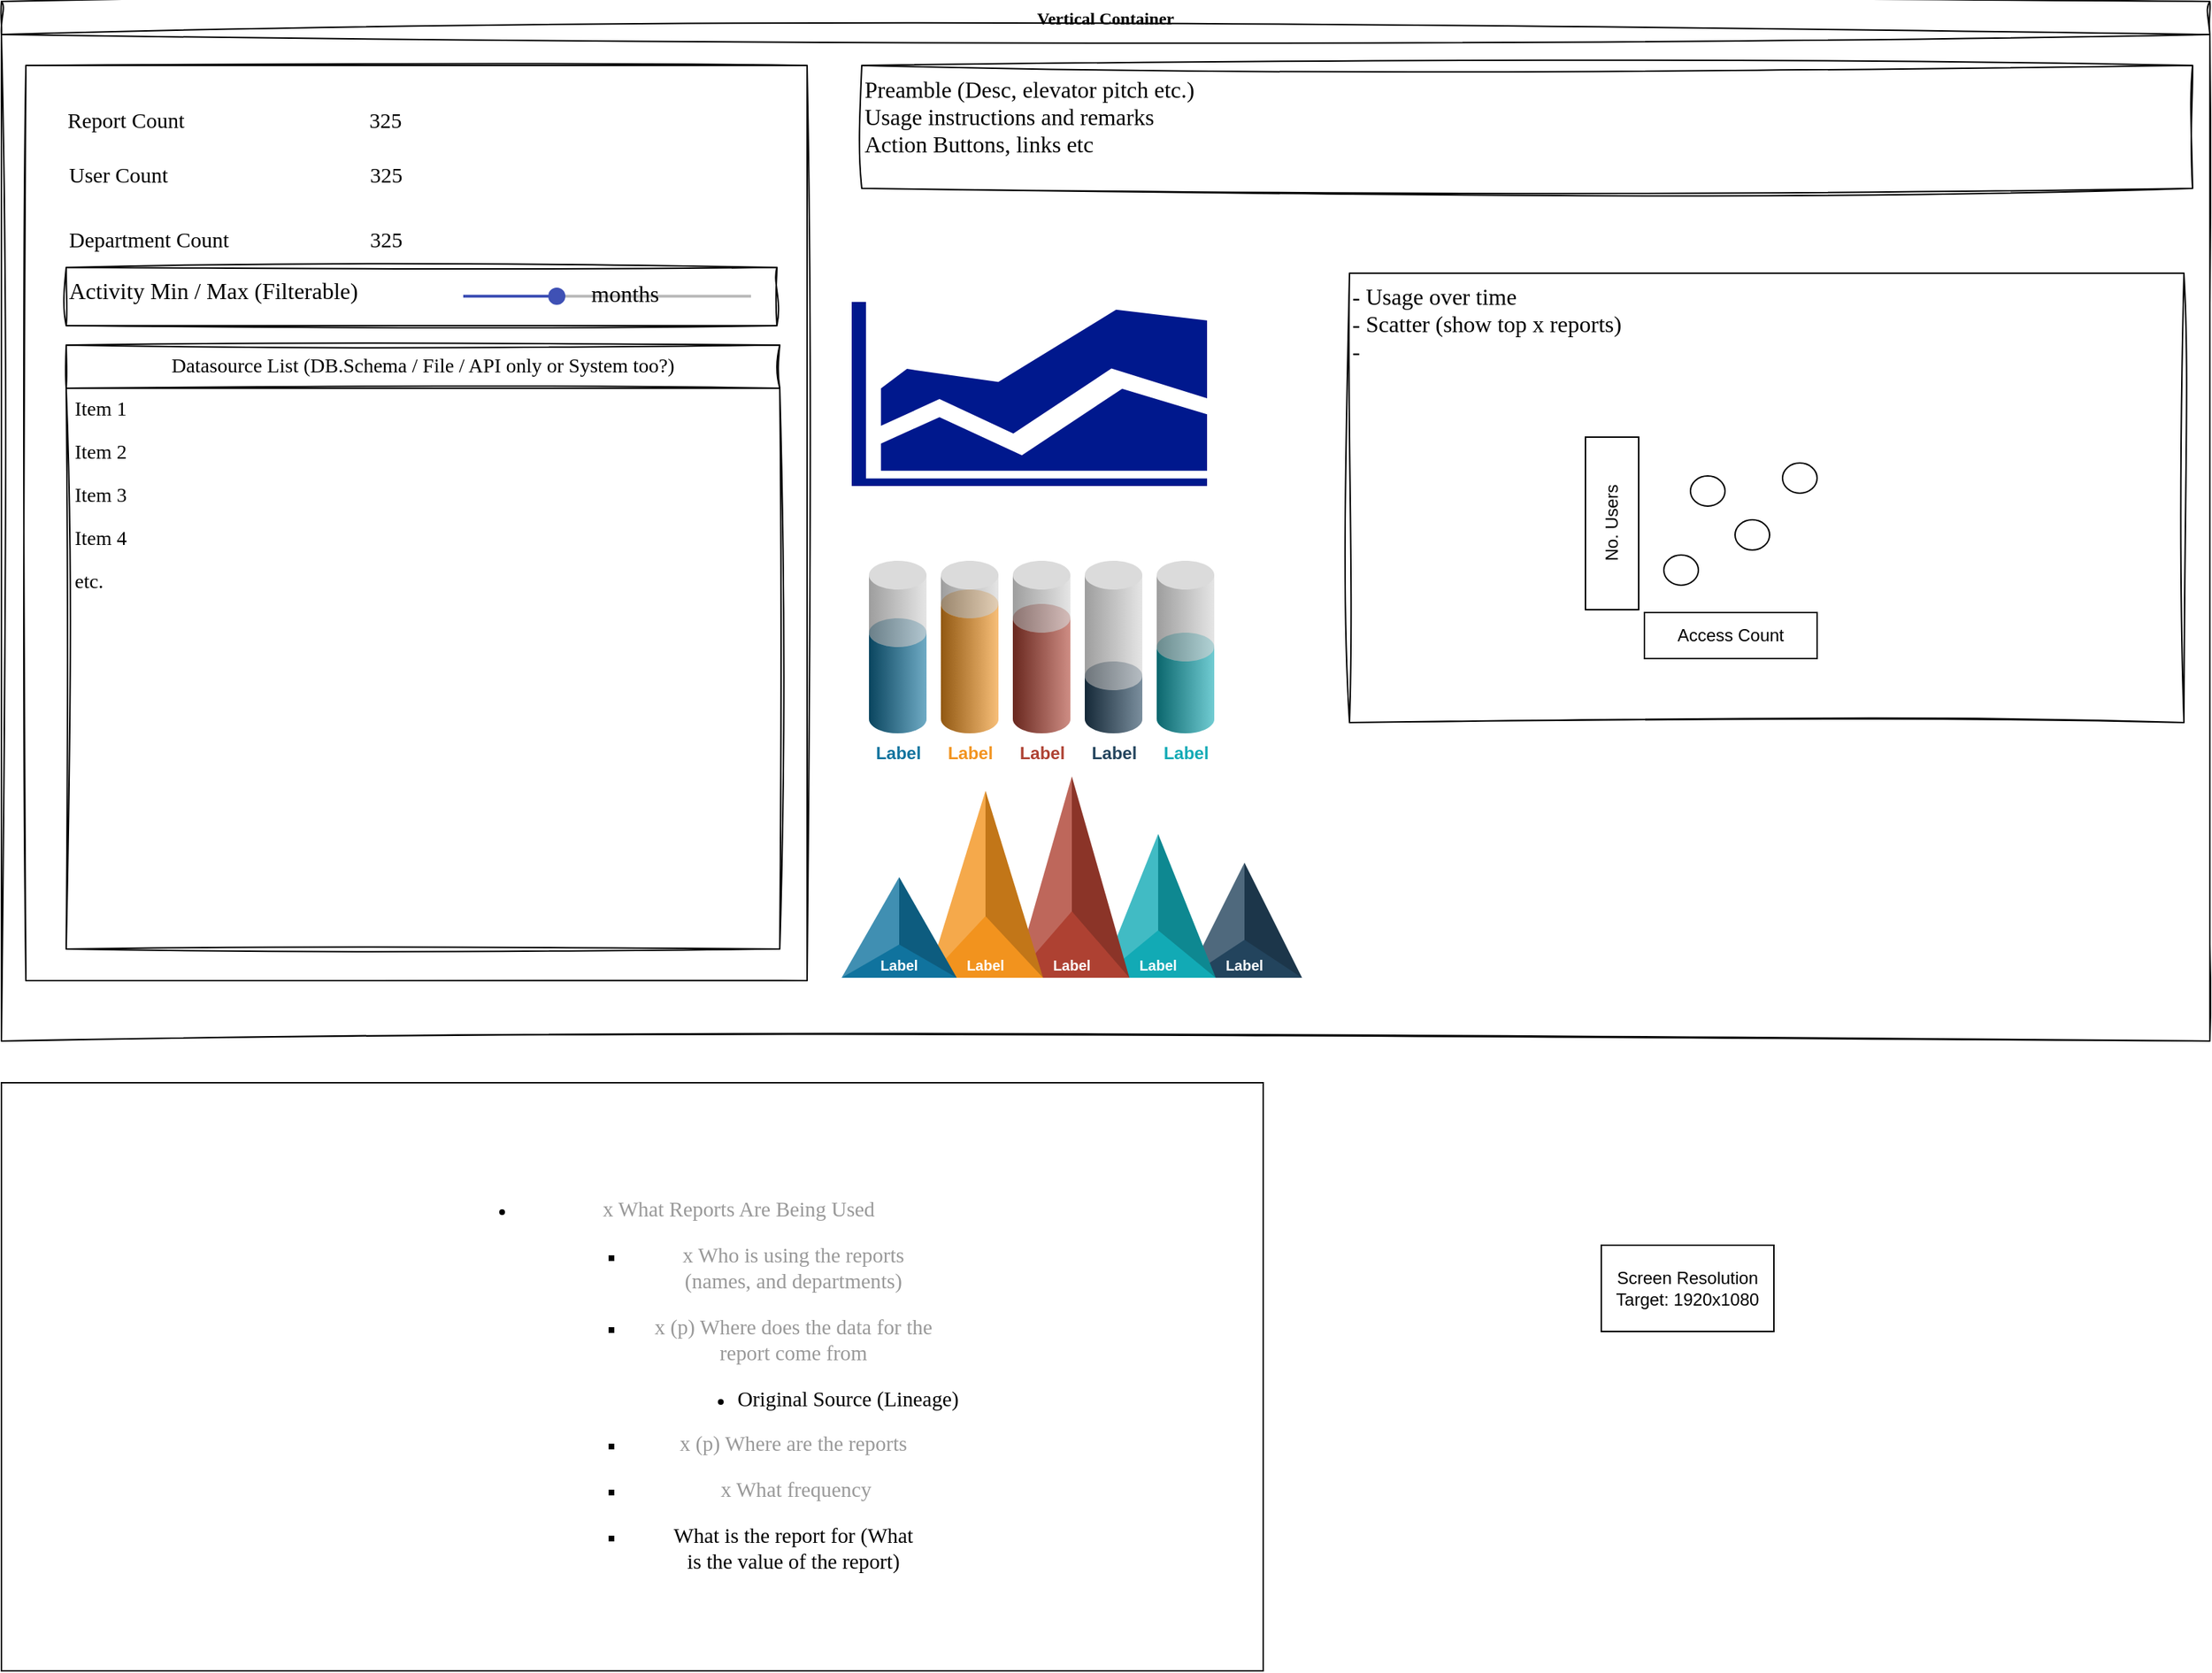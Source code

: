 <mxfile version="27.0.5" pages="3">
  <diagram name="Summary" id="3CzmqbLCV3_CqGfgxyp6">
    <mxGraphModel dx="2850" dy="1593" grid="0" gridSize="10" guides="1" tooltips="1" connect="1" arrows="1" fold="1" page="0" pageScale="1" pageWidth="850" pageHeight="1100" math="0" shadow="0">
      <root>
        <mxCell id="0" />
        <mxCell id="1" parent="0" />
        <mxCell id="g64b8pfC4uwdNNqb4Vc2-2" value="Vertical Container" style="swimlane;whiteSpace=wrap;html=1;sketch=1;curveFitting=1;jiggle=2;fontFamily=Architects Daughter;" parent="1" vertex="1">
          <mxGeometry x="-584" y="-84" width="1535" height="723" as="geometry" />
        </mxCell>
        <mxCell id="g64b8pfC4uwdNNqb4Vc2-1" value="" style="rounded=0;whiteSpace=wrap;html=1;sketch=1;curveFitting=1;jiggle=2;" parent="g64b8pfC4uwdNNqb4Vc2-2" vertex="1">
          <mxGeometry x="17" y="44.5" width="543" height="636.5" as="geometry" />
        </mxCell>
        <mxCell id="g64b8pfC4uwdNNqb4Vc2-14" value="" style="group;align=left;" parent="g64b8pfC4uwdNNqb4Vc2-2" vertex="1" connectable="0">
          <mxGeometry x="45" y="150" width="295" height="30" as="geometry" />
        </mxCell>
        <mxCell id="g64b8pfC4uwdNNqb4Vc2-16" value="325" style="text;html=1;align=center;verticalAlign=middle;whiteSpace=wrap;rounded=0;fontFamily=Architects Daughter;fontSize=15;strokeColor=none;sketch=1;curveFitting=1;jiggle=2;container=0;" parent="g64b8pfC4uwdNNqb4Vc2-14" vertex="1">
          <mxGeometry x="150" width="145" height="30" as="geometry" />
        </mxCell>
        <mxCell id="g64b8pfC4uwdNNqb4Vc2-15" value="Department Count" style="text;html=1;align=left;verticalAlign=middle;whiteSpace=wrap;rounded=0;fontFamily=Architects Daughter;fontSize=15;container=0;" parent="g64b8pfC4uwdNNqb4Vc2-14" vertex="1">
          <mxGeometry width="148" height="30" as="geometry" />
        </mxCell>
        <mxCell id="g64b8pfC4uwdNNqb4Vc2-45" value="" style="group;strokeColor=none;" parent="g64b8pfC4uwdNNqb4Vc2-14" vertex="1" connectable="0">
          <mxGeometry y="-45" width="295" height="30" as="geometry" />
        </mxCell>
        <mxCell id="g64b8pfC4uwdNNqb4Vc2-12" value="User Count" style="text;html=1;align=left;verticalAlign=middle;whiteSpace=wrap;rounded=0;fontFamily=Architects Daughter;fontSize=15;" parent="g64b8pfC4uwdNNqb4Vc2-45" vertex="1">
          <mxGeometry width="145.021" height="30" as="geometry" />
        </mxCell>
        <mxCell id="g64b8pfC4uwdNNqb4Vc2-13" value="325" style="text;html=1;align=center;verticalAlign=middle;whiteSpace=wrap;rounded=0;fontFamily=Architects Daughter;fontSize=15;strokeColor=none;sketch=1;curveFitting=1;jiggle=2;" parent="g64b8pfC4uwdNNqb4Vc2-45" vertex="1">
          <mxGeometry x="149.979" width="145.021" height="30" as="geometry" />
        </mxCell>
        <mxCell id="g64b8pfC4uwdNNqb4Vc2-46" value="" style="group;strokeColor=none;" parent="g64b8pfC4uwdNNqb4Vc2-14" vertex="1" connectable="0">
          <mxGeometry x="-1" y="-83" width="296" height="30" as="geometry" />
        </mxCell>
        <mxCell id="g64b8pfC4uwdNNqb4Vc2-7" value="Report Count" style="text;html=1;align=left;verticalAlign=middle;whiteSpace=wrap;rounded=0;fontFamily=Architects Daughter;fontSize=15;" parent="g64b8pfC4uwdNNqb4Vc2-46" vertex="1">
          <mxGeometry width="145.513" height="30" as="geometry" />
        </mxCell>
        <mxCell id="g64b8pfC4uwdNNqb4Vc2-9" value="325" style="text;html=1;align=center;verticalAlign=middle;whiteSpace=wrap;rounded=0;fontFamily=Architects Daughter;fontSize=15;strokeColor=none;sketch=1;curveFitting=1;jiggle=2;" parent="g64b8pfC4uwdNNqb4Vc2-46" vertex="1">
          <mxGeometry x="150.487" width="145.513" height="30" as="geometry" />
        </mxCell>
        <mxCell id="g64b8pfC4uwdNNqb4Vc2-19" value="Datasource List (DB.Schema / File / API only or System too?)" style="swimlane;fontStyle=0;childLayout=stackLayout;horizontal=1;startSize=30;horizontalStack=0;resizeParent=1;resizeParentMax=0;resizeLast=0;collapsible=1;marginBottom=0;whiteSpace=wrap;html=1;fontFamily=Architects Daughter;fontSize=14;sketch=1;curveFitting=1;jiggle=2;" parent="g64b8pfC4uwdNNqb4Vc2-2" vertex="1">
          <mxGeometry x="45" y="239" width="496" height="420" as="geometry" />
        </mxCell>
        <mxCell id="g64b8pfC4uwdNNqb4Vc2-20" value="Item 1" style="text;strokeColor=none;fillColor=none;align=left;verticalAlign=middle;spacingLeft=4;spacingRight=4;overflow=hidden;points=[[0,0.5],[1,0.5]];portConstraint=eastwest;rotatable=0;whiteSpace=wrap;html=1;fontFamily=Architects Daughter;fontSize=14;sketch=1;curveFitting=1;jiggle=2;" parent="g64b8pfC4uwdNNqb4Vc2-19" vertex="1">
          <mxGeometry y="30" width="496" height="30" as="geometry" />
        </mxCell>
        <mxCell id="g64b8pfC4uwdNNqb4Vc2-21" value="Item 2" style="text;strokeColor=none;fillColor=none;align=left;verticalAlign=middle;spacingLeft=4;spacingRight=4;overflow=hidden;points=[[0,0.5],[1,0.5]];portConstraint=eastwest;rotatable=0;whiteSpace=wrap;html=1;fontFamily=Architects Daughter;fontSize=14;sketch=1;curveFitting=1;jiggle=2;" parent="g64b8pfC4uwdNNqb4Vc2-19" vertex="1">
          <mxGeometry y="60" width="496" height="30" as="geometry" />
        </mxCell>
        <mxCell id="g64b8pfC4uwdNNqb4Vc2-22" value="Item 3" style="text;strokeColor=none;fillColor=none;align=left;verticalAlign=middle;spacingLeft=4;spacingRight=4;overflow=hidden;points=[[0,0.5],[1,0.5]];portConstraint=eastwest;rotatable=0;whiteSpace=wrap;html=1;fontFamily=Architects Daughter;fontSize=14;sketch=1;curveFitting=1;jiggle=2;" parent="g64b8pfC4uwdNNqb4Vc2-19" vertex="1">
          <mxGeometry y="90" width="496" height="30" as="geometry" />
        </mxCell>
        <mxCell id="uC9i-q1gUFwZ7HTssRDQ-10" value="Item 4" style="text;strokeColor=none;fillColor=none;align=left;verticalAlign=middle;spacingLeft=4;spacingRight=4;overflow=hidden;points=[[0,0.5],[1,0.5]];portConstraint=eastwest;rotatable=0;whiteSpace=wrap;html=1;fontFamily=Architects Daughter;fontSize=14;sketch=1;curveFitting=1;jiggle=2;" parent="g64b8pfC4uwdNNqb4Vc2-19" vertex="1">
          <mxGeometry y="120" width="496" height="30" as="geometry" />
        </mxCell>
        <mxCell id="uC9i-q1gUFwZ7HTssRDQ-9" value="etc.&amp;nbsp;" style="text;strokeColor=none;fillColor=none;align=left;verticalAlign=middle;spacingLeft=4;spacingRight=4;overflow=hidden;points=[[0,0.5],[1,0.5]];portConstraint=eastwest;rotatable=0;whiteSpace=wrap;html=1;fontFamily=Architects Daughter;fontSize=14;sketch=1;curveFitting=1;jiggle=2;" parent="g64b8pfC4uwdNNqb4Vc2-19" vertex="1">
          <mxGeometry y="150" width="496" height="30" as="geometry" />
        </mxCell>
        <mxCell id="uC9i-q1gUFwZ7HTssRDQ-8" style="text;strokeColor=none;fillColor=none;align=left;verticalAlign=middle;spacingLeft=4;spacingRight=4;overflow=hidden;points=[[0,0.5],[1,0.5]];portConstraint=eastwest;rotatable=0;whiteSpace=wrap;html=1;fontFamily=Architects Daughter;fontSize=14;sketch=1;curveFitting=1;jiggle=2;" parent="g64b8pfC4uwdNNqb4Vc2-19" vertex="1">
          <mxGeometry y="180" width="496" height="30" as="geometry" />
        </mxCell>
        <mxCell id="uC9i-q1gUFwZ7HTssRDQ-7" style="text;strokeColor=none;fillColor=none;align=left;verticalAlign=middle;spacingLeft=4;spacingRight=4;overflow=hidden;points=[[0,0.5],[1,0.5]];portConstraint=eastwest;rotatable=0;whiteSpace=wrap;html=1;fontFamily=Architects Daughter;fontSize=14;sketch=1;curveFitting=1;jiggle=2;" parent="g64b8pfC4uwdNNqb4Vc2-19" vertex="1">
          <mxGeometry y="210" width="496" height="30" as="geometry" />
        </mxCell>
        <mxCell id="uC9i-q1gUFwZ7HTssRDQ-6" style="text;strokeColor=none;fillColor=none;align=left;verticalAlign=middle;spacingLeft=4;spacingRight=4;overflow=hidden;points=[[0,0.5],[1,0.5]];portConstraint=eastwest;rotatable=0;whiteSpace=wrap;html=1;fontFamily=Architects Daughter;fontSize=14;sketch=1;curveFitting=1;jiggle=2;" parent="g64b8pfC4uwdNNqb4Vc2-19" vertex="1">
          <mxGeometry y="240" width="496" height="30" as="geometry" />
        </mxCell>
        <mxCell id="uC9i-q1gUFwZ7HTssRDQ-5" style="text;strokeColor=none;fillColor=none;align=left;verticalAlign=middle;spacingLeft=4;spacingRight=4;overflow=hidden;points=[[0,0.5],[1,0.5]];portConstraint=eastwest;rotatable=0;whiteSpace=wrap;html=1;fontFamily=Architects Daughter;fontSize=14;sketch=1;curveFitting=1;jiggle=2;" parent="g64b8pfC4uwdNNqb4Vc2-19" vertex="1">
          <mxGeometry y="270" width="496" height="30" as="geometry" />
        </mxCell>
        <mxCell id="uC9i-q1gUFwZ7HTssRDQ-4" style="text;strokeColor=none;fillColor=none;align=left;verticalAlign=middle;spacingLeft=4;spacingRight=4;overflow=hidden;points=[[0,0.5],[1,0.5]];portConstraint=eastwest;rotatable=0;whiteSpace=wrap;html=1;fontFamily=Architects Daughter;fontSize=14;sketch=1;curveFitting=1;jiggle=2;" parent="g64b8pfC4uwdNNqb4Vc2-19" vertex="1">
          <mxGeometry y="300" width="496" height="30" as="geometry" />
        </mxCell>
        <mxCell id="uC9i-q1gUFwZ7HTssRDQ-3" style="text;strokeColor=none;fillColor=none;align=left;verticalAlign=middle;spacingLeft=4;spacingRight=4;overflow=hidden;points=[[0,0.5],[1,0.5]];portConstraint=eastwest;rotatable=0;whiteSpace=wrap;html=1;fontFamily=Architects Daughter;fontSize=14;sketch=1;curveFitting=1;jiggle=2;" parent="g64b8pfC4uwdNNqb4Vc2-19" vertex="1">
          <mxGeometry y="330" width="496" height="30" as="geometry" />
        </mxCell>
        <mxCell id="uC9i-q1gUFwZ7HTssRDQ-2" style="text;strokeColor=none;fillColor=none;align=left;verticalAlign=middle;spacingLeft=4;spacingRight=4;overflow=hidden;points=[[0,0.5],[1,0.5]];portConstraint=eastwest;rotatable=0;whiteSpace=wrap;html=1;fontFamily=Architects Daughter;fontSize=14;sketch=1;curveFitting=1;jiggle=2;" parent="g64b8pfC4uwdNNqb4Vc2-19" vertex="1">
          <mxGeometry y="360" width="496" height="30" as="geometry" />
        </mxCell>
        <mxCell id="uC9i-q1gUFwZ7HTssRDQ-1" style="text;strokeColor=none;fillColor=none;align=left;verticalAlign=middle;spacingLeft=4;spacingRight=4;overflow=hidden;points=[[0,0.5],[1,0.5]];portConstraint=eastwest;rotatable=0;whiteSpace=wrap;html=1;fontFamily=Architects Daughter;fontSize=14;sketch=1;curveFitting=1;jiggle=2;" parent="g64b8pfC4uwdNNqb4Vc2-19" vertex="1">
          <mxGeometry y="390" width="496" height="30" as="geometry" />
        </mxCell>
        <mxCell id="g64b8pfC4uwdNNqb4Vc2-71" value="&lt;div style=&quot;&quot;&gt;&lt;span style=&quot;font-size: 16px; font-family: &amp;quot;Architects Daughter&amp;quot;; background-color: transparent; color: light-dark(rgb(0, 0, 0), rgb(255, 255, 255));&quot;&gt;Preamble (Desc, elevator pitch etc.)&lt;br&gt;Usage instructions and remarks&lt;/span&gt;&lt;/div&gt;&lt;div style=&quot;&quot;&gt;&lt;font face=&quot;Architects Daughter&quot;&gt;&lt;span style=&quot;font-size: 16px;&quot;&gt;Action Buttons, links etc&lt;/span&gt;&lt;/font&gt;&lt;/div&gt;&lt;div&gt;&lt;font style=&quot;font-size: 16px;&quot; face=&quot;Architects Daughter&quot;&gt;&lt;br&gt;&lt;/font&gt;&lt;/div&gt;&lt;div&gt;&lt;br&gt;&lt;/div&gt;" style="rounded=0;whiteSpace=wrap;html=1;sketch=1;curveFitting=1;jiggle=2;verticalAlign=top;align=left;" parent="g64b8pfC4uwdNNqb4Vc2-2" vertex="1">
          <mxGeometry x="598" y="44.5" width="925" height="85.5" as="geometry" />
        </mxCell>
        <mxCell id="iX0c3oOgmmm2pGbhtGr2-1" value="Label" style="verticalLabelPosition=bottom;verticalAlign=top;html=1;shape=mxgraph.infographic.cylinder;isoAngle=15;fillColor=#10739E;strokeColor=none;fontStyle=1;fontColor=#10739E;fontSize=12;shadow=0;" parent="g64b8pfC4uwdNNqb4Vc2-2" vertex="1">
          <mxGeometry x="603" y="429" width="40" height="80" as="geometry" />
        </mxCell>
        <mxCell id="iX0c3oOgmmm2pGbhtGr2-2" value="Label" style="verticalLabelPosition=bottom;verticalAlign=top;html=1;shape=mxgraph.infographic.cylinder;isoAngle=15;fillColor=#F2931E;strokeColor=none;fontStyle=1;fontColor=#F2931E;fontSize=12;shadow=0;" parent="g64b8pfC4uwdNNqb4Vc2-2" vertex="1">
          <mxGeometry x="653" y="409" width="40" height="100" as="geometry" />
        </mxCell>
        <mxCell id="iX0c3oOgmmm2pGbhtGr2-3" value="Label" style="verticalLabelPosition=bottom;verticalAlign=top;html=1;shape=mxgraph.infographic.cylinder;isoAngle=15;fillColor=#AE4132;strokeColor=none;fontStyle=1;fontColor=#AE4132;fontSize=12;shadow=0;" parent="g64b8pfC4uwdNNqb4Vc2-2" vertex="1">
          <mxGeometry x="703" y="419" width="40" height="90" as="geometry" />
        </mxCell>
        <mxCell id="iX0c3oOgmmm2pGbhtGr2-4" value="Label" style="verticalLabelPosition=bottom;verticalAlign=top;html=1;shape=mxgraph.infographic.cylinder;isoAngle=15;fillColor=#23445D;strokeColor=none;fontStyle=1;fontColor=#23445D;fontSize=12;shadow=0;" parent="g64b8pfC4uwdNNqb4Vc2-2" vertex="1">
          <mxGeometry x="753" y="459" width="40" height="50" as="geometry" />
        </mxCell>
        <mxCell id="iX0c3oOgmmm2pGbhtGr2-5" value="Label" style="verticalLabelPosition=bottom;verticalAlign=top;html=1;shape=mxgraph.infographic.cylinder;isoAngle=15;fillColor=#12AAB5;strokeColor=none;fontStyle=1;fontColor=#12AAB5;fontSize=12;shadow=0;" parent="g64b8pfC4uwdNNqb4Vc2-2" vertex="1">
          <mxGeometry x="803" y="439" width="40" height="70" as="geometry" />
        </mxCell>
        <mxCell id="iX0c3oOgmmm2pGbhtGr2-6" value="" style="verticalLabelPosition=top;verticalAlign=bottom;html=1;shape=mxgraph.infographic.cylinder;isoAngle=15;fillColor=#CCCCCC;strokeColor=none;fontStyle=1;fontColor=#10739E;fontSize=12;shadow=0;align=left;opacity=70;" parent="g64b8pfC4uwdNNqb4Vc2-2" vertex="1">
          <mxGeometry x="603" y="389" width="40" height="60" as="geometry" />
        </mxCell>
        <mxCell id="iX0c3oOgmmm2pGbhtGr2-7" value="" style="verticalLabelPosition=top;verticalAlign=bottom;html=1;shape=mxgraph.infographic.cylinder;isoAngle=15;fillColor=#CCCCCC;strokeColor=none;fontStyle=1;fontColor=#F2931E;fontSize=12;shadow=0;align=left;opacity=70;" parent="g64b8pfC4uwdNNqb4Vc2-2" vertex="1">
          <mxGeometry x="653" y="389" width="40" height="40" as="geometry" />
        </mxCell>
        <mxCell id="iX0c3oOgmmm2pGbhtGr2-8" value="" style="verticalLabelPosition=top;verticalAlign=bottom;html=1;shape=mxgraph.infographic.cylinder;isoAngle=15;fillColor=#CCCCCC;strokeColor=none;fontStyle=1;fontColor=#AE4132;fontSize=12;shadow=0;align=left;opacity=70;" parent="g64b8pfC4uwdNNqb4Vc2-2" vertex="1">
          <mxGeometry x="703" y="389" width="40" height="50" as="geometry" />
        </mxCell>
        <mxCell id="iX0c3oOgmmm2pGbhtGr2-9" value="" style="verticalLabelPosition=top;verticalAlign=bottom;html=1;shape=mxgraph.infographic.cylinder;isoAngle=15;fillColor=#CCCCCC;strokeColor=none;fontStyle=1;fontColor=#23445D;fontSize=12;shadow=0;align=left;opacity=70;" parent="g64b8pfC4uwdNNqb4Vc2-2" vertex="1">
          <mxGeometry x="753" y="389" width="40" height="90" as="geometry" />
        </mxCell>
        <mxCell id="iX0c3oOgmmm2pGbhtGr2-10" value="" style="verticalLabelPosition=top;verticalAlign=bottom;html=1;shape=mxgraph.infographic.cylinder;isoAngle=15;fillColor=#CCCCCC;strokeColor=none;fontStyle=1;fontColor=#12AAB5;fontSize=12;shadow=0;align=left;opacity=70;" parent="g64b8pfC4uwdNNqb4Vc2-2" vertex="1">
          <mxGeometry x="803" y="389" width="40" height="70" as="geometry" />
        </mxCell>
        <mxCell id="iX0c3oOgmmm2pGbhtGr2-11" value="Label" style="verticalLabelPosition=middle;verticalAlign=bottom;html=1;whiteSpace=wrap;shape=mxgraph.infographic.shadedTriangle;fillColor=#23445D;strokeColor=none;fontSize=10;labelPosition=center;align=center;fontColor=#FFFFFF;fontStyle=1;shadow=0;" parent="g64b8pfC4uwdNNqb4Vc2-2" vertex="1">
          <mxGeometry x="824" y="599" width="80" height="80" as="geometry" />
        </mxCell>
        <mxCell id="iX0c3oOgmmm2pGbhtGr2-12" value="Label" style="verticalLabelPosition=middle;verticalAlign=bottom;html=1;whiteSpace=wrap;shape=mxgraph.infographic.shadedTriangle;fillColor=#12AAB5;strokeColor=none;fontSize=10;labelPosition=center;align=center;fontColor=#FFFFFF;fontStyle=1;shadow=0;" parent="g64b8pfC4uwdNNqb4Vc2-2" vertex="1">
          <mxGeometry x="764" y="579" width="80" height="100" as="geometry" />
        </mxCell>
        <mxCell id="iX0c3oOgmmm2pGbhtGr2-13" value="Label" style="verticalLabelPosition=middle;verticalAlign=bottom;html=1;whiteSpace=wrap;shape=mxgraph.infographic.shadedTriangle;fillColor=#AE4132;strokeColor=none;fontSize=10;labelPosition=center;align=center;fontColor=#FFFFFF;fontStyle=1;shadow=0;" parent="g64b8pfC4uwdNNqb4Vc2-2" vertex="1">
          <mxGeometry x="704" y="539" width="80" height="140" as="geometry" />
        </mxCell>
        <mxCell id="iX0c3oOgmmm2pGbhtGr2-14" value="Label" style="verticalLabelPosition=middle;verticalAlign=bottom;html=1;whiteSpace=wrap;shape=mxgraph.infographic.shadedTriangle;fillColor=#F2931E;strokeColor=none;fontSize=10;labelPosition=center;align=center;fontColor=#FFFFFF;fontStyle=1;shadow=0;" parent="g64b8pfC4uwdNNqb4Vc2-2" vertex="1">
          <mxGeometry x="644" y="549" width="80" height="130" as="geometry" />
        </mxCell>
        <mxCell id="iX0c3oOgmmm2pGbhtGr2-15" value="Label" style="verticalLabelPosition=middle;verticalAlign=bottom;html=1;whiteSpace=wrap;shape=mxgraph.infographic.shadedTriangle;fillColor=#10739E;strokeColor=none;fontSize=10;labelPosition=center;align=center;fontColor=#FFFFFF;fontStyle=1;shadow=0;" parent="g64b8pfC4uwdNNqb4Vc2-2" vertex="1">
          <mxGeometry x="584" y="609" width="80" height="70" as="geometry" />
        </mxCell>
        <mxCell id="iX0c3oOgmmm2pGbhtGr2-16" value="&lt;div style=&quot;&quot;&gt;&lt;font face=&quot;Architects Daughter&quot;&gt;&lt;span style=&quot;font-size: 16px;&quot;&gt;- Usage over time&lt;/span&gt;&lt;/font&gt;&lt;/div&gt;&lt;div style=&quot;&quot;&gt;&lt;font face=&quot;Architects Daughter&quot;&gt;&lt;span style=&quot;font-size: 16px;&quot;&gt;- Scatter (show top x reports)&lt;/span&gt;&lt;/font&gt;&lt;/div&gt;&lt;div style=&quot;&quot;&gt;&lt;font face=&quot;Architects Daughter&quot;&gt;&lt;span style=&quot;font-size: 16px;&quot;&gt;-&amp;nbsp;&lt;/span&gt;&lt;/font&gt;&lt;/div&gt;" style="rounded=0;whiteSpace=wrap;html=1;sketch=1;curveFitting=1;jiggle=2;verticalAlign=top;align=left;" parent="g64b8pfC4uwdNNqb4Vc2-2" vertex="1">
          <mxGeometry x="937" y="189" width="580" height="312.5" as="geometry" />
        </mxCell>
        <mxCell id="iX0c3oOgmmm2pGbhtGr2-18" value="No. Users" style="rounded=0;whiteSpace=wrap;html=1;rotation=-90;" parent="g64b8pfC4uwdNNqb4Vc2-2" vertex="1">
          <mxGeometry x="1059.5" y="344.5" width="120" height="37" as="geometry" />
        </mxCell>
        <mxCell id="iX0c3oOgmmm2pGbhtGr2-19" value="Access Count" style="rounded=0;whiteSpace=wrap;html=1;" parent="g64b8pfC4uwdNNqb4Vc2-2" vertex="1">
          <mxGeometry x="1142" y="425" width="120" height="32" as="geometry" />
        </mxCell>
        <mxCell id="iX0c3oOgmmm2pGbhtGr2-20" value="" style="ellipse;whiteSpace=wrap;html=1;" parent="g64b8pfC4uwdNNqb4Vc2-2" vertex="1">
          <mxGeometry x="1174" y="330" width="24" height="21" as="geometry" />
        </mxCell>
        <mxCell id="iX0c3oOgmmm2pGbhtGr2-21" value="" style="ellipse;whiteSpace=wrap;html=1;" parent="g64b8pfC4uwdNNqb4Vc2-2" vertex="1">
          <mxGeometry x="1205" y="360.5" width="24" height="21" as="geometry" />
        </mxCell>
        <mxCell id="iX0c3oOgmmm2pGbhtGr2-22" value="" style="ellipse;whiteSpace=wrap;html=1;" parent="g64b8pfC4uwdNNqb4Vc2-2" vertex="1">
          <mxGeometry x="1238" y="321" width="24" height="21" as="geometry" />
        </mxCell>
        <mxCell id="iX0c3oOgmmm2pGbhtGr2-23" value="" style="ellipse;whiteSpace=wrap;html=1;" parent="g64b8pfC4uwdNNqb4Vc2-2" vertex="1">
          <mxGeometry x="1155.5" y="385" width="24" height="21" as="geometry" />
        </mxCell>
        <mxCell id="oqS26PZg_StFkG7cCDcP-1" value="" style="sketch=0;pointerEvents=1;shadow=0;dashed=0;html=1;strokeColor=none;labelPosition=center;verticalLabelPosition=bottom;verticalAlign=top;align=center;fillColor=#00188D;shape=mxgraph.mscae.general.graph" parent="g64b8pfC4uwdNNqb4Vc2-2" vertex="1">
          <mxGeometry x="591" y="209" width="247" height="128" as="geometry" />
        </mxCell>
        <mxCell id="oqS26PZg_StFkG7cCDcP-2" value="&lt;div style=&quot;&quot;&gt;&lt;font face=&quot;Architects Daughter&quot;&gt;&lt;span style=&quot;font-size: 16px;&quot;&gt;Activity Min / Max (Filterable)&lt;/span&gt;&lt;/font&gt;&lt;/div&gt;" style="rounded=0;whiteSpace=wrap;html=1;sketch=1;curveFitting=1;jiggle=2;verticalAlign=top;align=left;" parent="g64b8pfC4uwdNNqb4Vc2-2" vertex="1">
          <mxGeometry x="45" y="185" width="494" height="40.5" as="geometry" />
        </mxCell>
        <mxCell id="oqS26PZg_StFkG7cCDcP-3" value="" style="dashed=0;verticalLabelPosition=bottom;verticalAlign=top;align=center;shape=mxgraph.gmdl.slider2;barPos=32.5;strokeColor=#3F51B5;opacity=100;strokeWidth=2;fillColor=#3F51B5;handleSize=10;shadow=0;html=1;" parent="g64b8pfC4uwdNNqb4Vc2-2" vertex="1">
          <mxGeometry x="321" y="200" width="200" height="10" as="geometry" />
        </mxCell>
        <mxCell id="oqS26PZg_StFkG7cCDcP-6" value="&lt;div style=&quot;&quot;&gt;&lt;font face=&quot;Architects Daughter&quot;&gt;&lt;span style=&quot;font-size: 16px;&quot;&gt;months&lt;/span&gt;&lt;/font&gt;&lt;/div&gt;" style="rounded=0;whiteSpace=wrap;html=1;sketch=1;curveFitting=1;jiggle=2;verticalAlign=top;align=left;strokeColor=none;fillColor=none;" parent="g64b8pfC4uwdNNqb4Vc2-2" vertex="1">
          <mxGeometry x="408" y="187" width="73" height="29.5" as="geometry" />
        </mxCell>
        <mxCell id="g64b8pfC4uwdNNqb4Vc2-6" value="&lt;ul style=&quot;margin-left:1.125in;direction:ltr;unicode-bidi:embed;&lt;br/&gt; margin-top:0in;margin-bottom:0in&quot; type=&quot;disc&quot;&gt;&lt;li style=&quot;margin-top:0;margin-bottom:0;vertical-align:middle&quot;&gt;&lt;span style=&quot;font-family:Calibri;font-size:11.0pt&quot;&gt;&lt;font style=&quot;color: rgb(153, 153, 153);&quot;&gt;x What Reports Are Being Used&lt;/font&gt;&lt;/span&gt;&lt;/li&gt;&lt;ul style=&quot;margin-left:.375in;direction:ltr;unicode-bidi:embed;&lt;br/&gt;  margin-top:0in;margin-bottom:0in&quot; type=&quot;square&quot;&gt;&lt;font style=&quot;color: rgb(153, 153, 153);&quot;&gt;&lt;br&gt;  &lt;/font&gt;&lt;li style=&quot;margin-top:0;margin-bottom:0;vertical-align:middle&quot;&gt;&lt;span style=&quot;font-family:Calibri;font-size:11.0pt&quot;&gt;&lt;font style=&quot;color: rgb(153, 153, 153);&quot;&gt;x Who is using the reports&lt;br&gt;      (names, and departments)&lt;/font&gt;&lt;/span&gt;&lt;/li&gt;&lt;font style=&quot;color: rgb(153, 153, 153);&quot;&gt;&lt;br&gt;  &lt;/font&gt;&lt;li style=&quot;margin-top:0;margin-bottom:0;vertical-align:middle&quot;&gt;&lt;span style=&quot;font-family:Calibri;font-size:11.0pt&quot;&gt;&lt;font style=&quot;color: rgb(153, 153, 153);&quot;&gt;x (p) Where does the data for the&lt;br&gt;      report come from&lt;/font&gt;&lt;/span&gt;&lt;/li&gt;&lt;ul style=&quot;margin-left:.375in;direction:ltr;unicode-bidi:embed;&lt;br/&gt;   margin-top:0in;margin-bottom:0in&quot; type=&quot;disc&quot;&gt;&lt;br&gt;   &lt;li style=&quot;margin-top:0;margin-bottom:0;vertical-align:middle&quot;&gt;&lt;span style=&quot;font-family:Calibri;font-size:11.0pt&quot;&gt;Original Source (Lineage)&lt;/span&gt;&lt;/li&gt;&lt;/ul&gt;&lt;br&gt;  &lt;li style=&quot;margin-top:0;margin-bottom:0;vertical-align:middle&quot;&gt;&lt;span style=&quot;font-family:Calibri;font-size:11.0pt&quot;&gt;&lt;font style=&quot;color: rgb(153, 153, 153);&quot;&gt;x (p) Where are the reports&lt;/font&gt;&lt;/span&gt;&lt;/li&gt;&lt;br&gt;  &lt;li style=&quot;margin-top:0;margin-bottom:0;vertical-align:middle&quot;&gt;&lt;span style=&quot;font-family:Calibri;font-size:11.0pt&quot;&gt;&lt;font style=&quot;color: rgb(153, 153, 153);&quot;&gt;&amp;nbsp;x What frequency&lt;/font&gt;&lt;/span&gt;&lt;/li&gt;&lt;br&gt;  &lt;li style=&quot;margin-top:0;margin-bottom:0;vertical-align:middle&quot;&gt;&lt;span style=&quot;font-family:Calibri;font-size:11.0pt&quot;&gt;What is the report for (What&lt;br&gt;      is the value of the report)&lt;/span&gt;&lt;/li&gt;&lt;/ul&gt;&lt;/ul&gt;" style="rounded=0;whiteSpace=wrap;html=1;" parent="1" vertex="1">
          <mxGeometry x="-584" y="668" width="877" height="409" as="geometry" />
        </mxCell>
        <mxCell id="mrEwXdMbGE-e4uStIHI7-1" value="Screen Resolution Target: 1920x1080" style="rounded=0;whiteSpace=wrap;html=1;" parent="1" vertex="1">
          <mxGeometry x="528" y="781" width="120" height="60" as="geometry" />
        </mxCell>
      </root>
    </mxGraphModel>
  </diagram>
  <diagram name="Report Detail" id="ToW62TUmlWd--ElXx7Vf">
    <mxGraphModel dx="2868" dy="1609" grid="0" gridSize="10" guides="1" tooltips="1" connect="1" arrows="1" fold="1" page="0" pageScale="1" pageWidth="850" pageHeight="1100" math="0" shadow="0">
      <root>
        <mxCell id="9nyhaM-fOjj10Sf_9-sc-0" />
        <mxCell id="9nyhaM-fOjj10Sf_9-sc-1" parent="9nyhaM-fOjj10Sf_9-sc-0" />
        <mxCell id="9nyhaM-fOjj10Sf_9-sc-2" value="Vertical Container" style="swimlane;whiteSpace=wrap;html=1;sketch=1;curveFitting=1;jiggle=2;fontFamily=Architects Daughter;" vertex="1" parent="9nyhaM-fOjj10Sf_9-sc-1">
          <mxGeometry x="-584" y="-84" width="1535" height="723" as="geometry" />
        </mxCell>
        <mxCell id="QPCRG1O05miaiuswWdQy-0" value="Report List" style="shape=table;startSize=30;container=1;collapsible=0;childLayout=tableLayout;strokeColor=default;fontSize=16;sketch=1;curveFitting=1;jiggle=2;fontFamily=Architects Daughter;" vertex="1" parent="9nyhaM-fOjj10Sf_9-sc-2">
          <mxGeometry x="34" y="46" width="649" height="630" as="geometry" />
        </mxCell>
        <mxCell id="QPCRG1O05miaiuswWdQy-1" value="" style="shape=tableRow;horizontal=0;startSize=0;swimlaneHead=0;swimlaneBody=0;strokeColor=inherit;top=0;left=0;bottom=0;right=0;collapsible=0;dropTarget=0;fillColor=none;points=[[0,0.5],[1,0.5]];portConstraint=eastwest;fontSize=16;" vertex="1" parent="QPCRG1O05miaiuswWdQy-0">
          <mxGeometry y="30" width="649" height="40" as="geometry" />
        </mxCell>
        <mxCell id="QPCRG1O05miaiuswWdQy-2" value="Report Name" style="shape=partialRectangle;html=1;whiteSpace=wrap;connectable=0;strokeColor=inherit;overflow=hidden;fillColor=none;top=0;left=0;bottom=0;right=0;pointerEvents=1;fontSize=16;" vertex="1" parent="QPCRG1O05miaiuswWdQy-1">
          <mxGeometry width="268" height="40" as="geometry">
            <mxRectangle width="268" height="40" as="alternateBounds" />
          </mxGeometry>
        </mxCell>
        <mxCell id="QPCRG1O05miaiuswWdQy-3" value="Dept Count" style="shape=partialRectangle;html=1;whiteSpace=wrap;connectable=0;strokeColor=inherit;overflow=hidden;fillColor=none;top=0;left=0;bottom=0;right=0;pointerEvents=1;fontSize=16;" vertex="1" parent="QPCRG1O05miaiuswWdQy-1">
          <mxGeometry x="268" width="110" height="40" as="geometry">
            <mxRectangle width="110" height="40" as="alternateBounds" />
          </mxGeometry>
        </mxCell>
        <mxCell id="QPCRG1O05miaiuswWdQy-4" value="User Count" style="shape=partialRectangle;html=1;whiteSpace=wrap;connectable=0;strokeColor=inherit;overflow=hidden;fillColor=none;top=0;left=0;bottom=0;right=0;pointerEvents=1;fontSize=16;" vertex="1" parent="QPCRG1O05miaiuswWdQy-1">
          <mxGeometry x="378" width="103" height="40" as="geometry">
            <mxRectangle width="103" height="40" as="alternateBounds" />
          </mxGeometry>
        </mxCell>
        <mxCell id="QPCRG1O05miaiuswWdQy-14" value="Last Accessed" style="shape=partialRectangle;html=1;whiteSpace=wrap;connectable=0;strokeColor=inherit;overflow=hidden;fillColor=none;top=0;left=0;bottom=0;right=0;pointerEvents=1;fontSize=16;" vertex="1" parent="QPCRG1O05miaiuswWdQy-1">
          <mxGeometry x="481" width="168" height="40" as="geometry">
            <mxRectangle width="168" height="40" as="alternateBounds" />
          </mxGeometry>
        </mxCell>
        <mxCell id="QPCRG1O05miaiuswWdQy-5" value="" style="shape=tableRow;horizontal=0;startSize=0;swimlaneHead=0;swimlaneBody=0;strokeColor=inherit;top=0;left=0;bottom=0;right=0;collapsible=0;dropTarget=0;fillColor=none;points=[[0,0.5],[1,0.5]];portConstraint=eastwest;fontSize=16;" vertex="1" parent="QPCRG1O05miaiuswWdQy-0">
          <mxGeometry y="70" width="649" height="40" as="geometry" />
        </mxCell>
        <mxCell id="QPCRG1O05miaiuswWdQy-6" value="" style="shape=partialRectangle;html=1;whiteSpace=wrap;connectable=0;strokeColor=inherit;overflow=hidden;fillColor=none;top=0;left=0;bottom=0;right=0;pointerEvents=1;fontSize=16;" vertex="1" parent="QPCRG1O05miaiuswWdQy-5">
          <mxGeometry width="268" height="40" as="geometry">
            <mxRectangle width="268" height="40" as="alternateBounds" />
          </mxGeometry>
        </mxCell>
        <mxCell id="QPCRG1O05miaiuswWdQy-7" value="" style="shape=partialRectangle;html=1;whiteSpace=wrap;connectable=0;strokeColor=inherit;overflow=hidden;fillColor=none;top=0;left=0;bottom=0;right=0;pointerEvents=1;fontSize=16;" vertex="1" parent="QPCRG1O05miaiuswWdQy-5">
          <mxGeometry x="268" width="110" height="40" as="geometry">
            <mxRectangle width="110" height="40" as="alternateBounds" />
          </mxGeometry>
        </mxCell>
        <mxCell id="QPCRG1O05miaiuswWdQy-8" value="" style="shape=partialRectangle;html=1;whiteSpace=wrap;connectable=0;strokeColor=inherit;overflow=hidden;fillColor=none;top=0;left=0;bottom=0;right=0;pointerEvents=1;fontSize=16;" vertex="1" parent="QPCRG1O05miaiuswWdQy-5">
          <mxGeometry x="378" width="103" height="40" as="geometry">
            <mxRectangle width="103" height="40" as="alternateBounds" />
          </mxGeometry>
        </mxCell>
        <mxCell id="QPCRG1O05miaiuswWdQy-15" style="shape=partialRectangle;html=1;whiteSpace=wrap;connectable=0;strokeColor=inherit;overflow=hidden;fillColor=none;top=0;left=0;bottom=0;right=0;pointerEvents=1;fontSize=16;" vertex="1" parent="QPCRG1O05miaiuswWdQy-5">
          <mxGeometry x="481" width="168" height="40" as="geometry">
            <mxRectangle width="168" height="40" as="alternateBounds" />
          </mxGeometry>
        </mxCell>
        <mxCell id="QPCRG1O05miaiuswWdQy-9" value="" style="shape=tableRow;horizontal=0;startSize=0;swimlaneHead=0;swimlaneBody=0;strokeColor=inherit;top=0;left=0;bottom=0;right=0;collapsible=0;dropTarget=0;fillColor=none;points=[[0,0.5],[1,0.5]];portConstraint=eastwest;fontSize=16;" vertex="1" parent="QPCRG1O05miaiuswWdQy-0">
          <mxGeometry y="110" width="649" height="40" as="geometry" />
        </mxCell>
        <mxCell id="QPCRG1O05miaiuswWdQy-10" value="" style="shape=partialRectangle;html=1;whiteSpace=wrap;connectable=0;strokeColor=inherit;overflow=hidden;fillColor=none;top=0;left=0;bottom=0;right=0;pointerEvents=1;fontSize=16;" vertex="1" parent="QPCRG1O05miaiuswWdQy-9">
          <mxGeometry width="268" height="40" as="geometry">
            <mxRectangle width="268" height="40" as="alternateBounds" />
          </mxGeometry>
        </mxCell>
        <mxCell id="QPCRG1O05miaiuswWdQy-11" value="" style="shape=partialRectangle;html=1;whiteSpace=wrap;connectable=0;strokeColor=inherit;overflow=hidden;fillColor=none;top=0;left=0;bottom=0;right=0;pointerEvents=1;fontSize=16;" vertex="1" parent="QPCRG1O05miaiuswWdQy-9">
          <mxGeometry x="268" width="110" height="40" as="geometry">
            <mxRectangle width="110" height="40" as="alternateBounds" />
          </mxGeometry>
        </mxCell>
        <mxCell id="QPCRG1O05miaiuswWdQy-12" value="" style="shape=partialRectangle;html=1;whiteSpace=wrap;connectable=0;strokeColor=inherit;overflow=hidden;fillColor=none;top=0;left=0;bottom=0;right=0;pointerEvents=1;fontSize=16;" vertex="1" parent="QPCRG1O05miaiuswWdQy-9">
          <mxGeometry x="378" width="103" height="40" as="geometry">
            <mxRectangle width="103" height="40" as="alternateBounds" />
          </mxGeometry>
        </mxCell>
        <mxCell id="QPCRG1O05miaiuswWdQy-16" style="shape=partialRectangle;html=1;whiteSpace=wrap;connectable=0;strokeColor=inherit;overflow=hidden;fillColor=none;top=0;left=0;bottom=0;right=0;pointerEvents=1;fontSize=16;" vertex="1" parent="QPCRG1O05miaiuswWdQy-9">
          <mxGeometry x="481" width="168" height="40" as="geometry">
            <mxRectangle width="168" height="40" as="alternateBounds" />
          </mxGeometry>
        </mxCell>
        <mxCell id="QPCRG1O05miaiuswWdQy-72" style="shape=tableRow;horizontal=0;startSize=0;swimlaneHead=0;swimlaneBody=0;strokeColor=inherit;top=0;left=0;bottom=0;right=0;collapsible=0;dropTarget=0;fillColor=none;points=[[0,0.5],[1,0.5]];portConstraint=eastwest;fontSize=16;" vertex="1" parent="QPCRG1O05miaiuswWdQy-0">
          <mxGeometry y="150" width="649" height="40" as="geometry" />
        </mxCell>
        <mxCell id="QPCRG1O05miaiuswWdQy-73" style="shape=partialRectangle;html=1;whiteSpace=wrap;connectable=0;strokeColor=inherit;overflow=hidden;fillColor=none;top=0;left=0;bottom=0;right=0;pointerEvents=1;fontSize=16;" vertex="1" parent="QPCRG1O05miaiuswWdQy-72">
          <mxGeometry width="268" height="40" as="geometry">
            <mxRectangle width="268" height="40" as="alternateBounds" />
          </mxGeometry>
        </mxCell>
        <mxCell id="QPCRG1O05miaiuswWdQy-74" style="shape=partialRectangle;html=1;whiteSpace=wrap;connectable=0;strokeColor=inherit;overflow=hidden;fillColor=none;top=0;left=0;bottom=0;right=0;pointerEvents=1;fontSize=16;" vertex="1" parent="QPCRG1O05miaiuswWdQy-72">
          <mxGeometry x="268" width="110" height="40" as="geometry">
            <mxRectangle width="110" height="40" as="alternateBounds" />
          </mxGeometry>
        </mxCell>
        <mxCell id="QPCRG1O05miaiuswWdQy-75" style="shape=partialRectangle;html=1;whiteSpace=wrap;connectable=0;strokeColor=inherit;overflow=hidden;fillColor=none;top=0;left=0;bottom=0;right=0;pointerEvents=1;fontSize=16;" vertex="1" parent="QPCRG1O05miaiuswWdQy-72">
          <mxGeometry x="378" width="103" height="40" as="geometry">
            <mxRectangle width="103" height="40" as="alternateBounds" />
          </mxGeometry>
        </mxCell>
        <mxCell id="QPCRG1O05miaiuswWdQy-76" style="shape=partialRectangle;html=1;whiteSpace=wrap;connectable=0;strokeColor=inherit;overflow=hidden;fillColor=none;top=0;left=0;bottom=0;right=0;pointerEvents=1;fontSize=16;" vertex="1" parent="QPCRG1O05miaiuswWdQy-72">
          <mxGeometry x="481" width="168" height="40" as="geometry">
            <mxRectangle width="168" height="40" as="alternateBounds" />
          </mxGeometry>
        </mxCell>
        <mxCell id="QPCRG1O05miaiuswWdQy-67" style="shape=tableRow;horizontal=0;startSize=0;swimlaneHead=0;swimlaneBody=0;strokeColor=inherit;top=0;left=0;bottom=0;right=0;collapsible=0;dropTarget=0;fillColor=none;points=[[0,0.5],[1,0.5]];portConstraint=eastwest;fontSize=16;" vertex="1" parent="QPCRG1O05miaiuswWdQy-0">
          <mxGeometry y="190" width="649" height="40" as="geometry" />
        </mxCell>
        <mxCell id="QPCRG1O05miaiuswWdQy-68" style="shape=partialRectangle;html=1;whiteSpace=wrap;connectable=0;strokeColor=inherit;overflow=hidden;fillColor=none;top=0;left=0;bottom=0;right=0;pointerEvents=1;fontSize=16;" vertex="1" parent="QPCRG1O05miaiuswWdQy-67">
          <mxGeometry width="268" height="40" as="geometry">
            <mxRectangle width="268" height="40" as="alternateBounds" />
          </mxGeometry>
        </mxCell>
        <mxCell id="QPCRG1O05miaiuswWdQy-69" style="shape=partialRectangle;html=1;whiteSpace=wrap;connectable=0;strokeColor=inherit;overflow=hidden;fillColor=none;top=0;left=0;bottom=0;right=0;pointerEvents=1;fontSize=16;" vertex="1" parent="QPCRG1O05miaiuswWdQy-67">
          <mxGeometry x="268" width="110" height="40" as="geometry">
            <mxRectangle width="110" height="40" as="alternateBounds" />
          </mxGeometry>
        </mxCell>
        <mxCell id="QPCRG1O05miaiuswWdQy-70" style="shape=partialRectangle;html=1;whiteSpace=wrap;connectable=0;strokeColor=inherit;overflow=hidden;fillColor=none;top=0;left=0;bottom=0;right=0;pointerEvents=1;fontSize=16;" vertex="1" parent="QPCRG1O05miaiuswWdQy-67">
          <mxGeometry x="378" width="103" height="40" as="geometry">
            <mxRectangle width="103" height="40" as="alternateBounds" />
          </mxGeometry>
        </mxCell>
        <mxCell id="QPCRG1O05miaiuswWdQy-71" style="shape=partialRectangle;html=1;whiteSpace=wrap;connectable=0;strokeColor=inherit;overflow=hidden;fillColor=none;top=0;left=0;bottom=0;right=0;pointerEvents=1;fontSize=16;" vertex="1" parent="QPCRG1O05miaiuswWdQy-67">
          <mxGeometry x="481" width="168" height="40" as="geometry">
            <mxRectangle width="168" height="40" as="alternateBounds" />
          </mxGeometry>
        </mxCell>
        <mxCell id="QPCRG1O05miaiuswWdQy-62" style="shape=tableRow;horizontal=0;startSize=0;swimlaneHead=0;swimlaneBody=0;strokeColor=inherit;top=0;left=0;bottom=0;right=0;collapsible=0;dropTarget=0;fillColor=none;points=[[0,0.5],[1,0.5]];portConstraint=eastwest;fontSize=16;" vertex="1" parent="QPCRG1O05miaiuswWdQy-0">
          <mxGeometry y="230" width="649" height="40" as="geometry" />
        </mxCell>
        <mxCell id="QPCRG1O05miaiuswWdQy-63" style="shape=partialRectangle;html=1;whiteSpace=wrap;connectable=0;strokeColor=inherit;overflow=hidden;fillColor=none;top=0;left=0;bottom=0;right=0;pointerEvents=1;fontSize=16;" vertex="1" parent="QPCRG1O05miaiuswWdQy-62">
          <mxGeometry width="268" height="40" as="geometry">
            <mxRectangle width="268" height="40" as="alternateBounds" />
          </mxGeometry>
        </mxCell>
        <mxCell id="QPCRG1O05miaiuswWdQy-64" style="shape=partialRectangle;html=1;whiteSpace=wrap;connectable=0;strokeColor=inherit;overflow=hidden;fillColor=none;top=0;left=0;bottom=0;right=0;pointerEvents=1;fontSize=16;" vertex="1" parent="QPCRG1O05miaiuswWdQy-62">
          <mxGeometry x="268" width="110" height="40" as="geometry">
            <mxRectangle width="110" height="40" as="alternateBounds" />
          </mxGeometry>
        </mxCell>
        <mxCell id="QPCRG1O05miaiuswWdQy-65" style="shape=partialRectangle;html=1;whiteSpace=wrap;connectable=0;strokeColor=inherit;overflow=hidden;fillColor=none;top=0;left=0;bottom=0;right=0;pointerEvents=1;fontSize=16;" vertex="1" parent="QPCRG1O05miaiuswWdQy-62">
          <mxGeometry x="378" width="103" height="40" as="geometry">
            <mxRectangle width="103" height="40" as="alternateBounds" />
          </mxGeometry>
        </mxCell>
        <mxCell id="QPCRG1O05miaiuswWdQy-66" style="shape=partialRectangle;html=1;whiteSpace=wrap;connectable=0;strokeColor=inherit;overflow=hidden;fillColor=none;top=0;left=0;bottom=0;right=0;pointerEvents=1;fontSize=16;" vertex="1" parent="QPCRG1O05miaiuswWdQy-62">
          <mxGeometry x="481" width="168" height="40" as="geometry">
            <mxRectangle width="168" height="40" as="alternateBounds" />
          </mxGeometry>
        </mxCell>
        <mxCell id="QPCRG1O05miaiuswWdQy-57" style="shape=tableRow;horizontal=0;startSize=0;swimlaneHead=0;swimlaneBody=0;strokeColor=inherit;top=0;left=0;bottom=0;right=0;collapsible=0;dropTarget=0;fillColor=none;points=[[0,0.5],[1,0.5]];portConstraint=eastwest;fontSize=16;" vertex="1" parent="QPCRG1O05miaiuswWdQy-0">
          <mxGeometry y="270" width="649" height="40" as="geometry" />
        </mxCell>
        <mxCell id="QPCRG1O05miaiuswWdQy-58" style="shape=partialRectangle;html=1;whiteSpace=wrap;connectable=0;strokeColor=inherit;overflow=hidden;fillColor=none;top=0;left=0;bottom=0;right=0;pointerEvents=1;fontSize=16;" vertex="1" parent="QPCRG1O05miaiuswWdQy-57">
          <mxGeometry width="268" height="40" as="geometry">
            <mxRectangle width="268" height="40" as="alternateBounds" />
          </mxGeometry>
        </mxCell>
        <mxCell id="QPCRG1O05miaiuswWdQy-59" style="shape=partialRectangle;html=1;whiteSpace=wrap;connectable=0;strokeColor=inherit;overflow=hidden;fillColor=none;top=0;left=0;bottom=0;right=0;pointerEvents=1;fontSize=16;" vertex="1" parent="QPCRG1O05miaiuswWdQy-57">
          <mxGeometry x="268" width="110" height="40" as="geometry">
            <mxRectangle width="110" height="40" as="alternateBounds" />
          </mxGeometry>
        </mxCell>
        <mxCell id="QPCRG1O05miaiuswWdQy-60" style="shape=partialRectangle;html=1;whiteSpace=wrap;connectable=0;strokeColor=inherit;overflow=hidden;fillColor=none;top=0;left=0;bottom=0;right=0;pointerEvents=1;fontSize=16;" vertex="1" parent="QPCRG1O05miaiuswWdQy-57">
          <mxGeometry x="378" width="103" height="40" as="geometry">
            <mxRectangle width="103" height="40" as="alternateBounds" />
          </mxGeometry>
        </mxCell>
        <mxCell id="QPCRG1O05miaiuswWdQy-61" style="shape=partialRectangle;html=1;whiteSpace=wrap;connectable=0;strokeColor=inherit;overflow=hidden;fillColor=none;top=0;left=0;bottom=0;right=0;pointerEvents=1;fontSize=16;" vertex="1" parent="QPCRG1O05miaiuswWdQy-57">
          <mxGeometry x="481" width="168" height="40" as="geometry">
            <mxRectangle width="168" height="40" as="alternateBounds" />
          </mxGeometry>
        </mxCell>
        <mxCell id="QPCRG1O05miaiuswWdQy-52" style="shape=tableRow;horizontal=0;startSize=0;swimlaneHead=0;swimlaneBody=0;strokeColor=inherit;top=0;left=0;bottom=0;right=0;collapsible=0;dropTarget=0;fillColor=none;points=[[0,0.5],[1,0.5]];portConstraint=eastwest;fontSize=16;" vertex="1" parent="QPCRG1O05miaiuswWdQy-0">
          <mxGeometry y="310" width="649" height="40" as="geometry" />
        </mxCell>
        <mxCell id="QPCRG1O05miaiuswWdQy-53" style="shape=partialRectangle;html=1;whiteSpace=wrap;connectable=0;strokeColor=inherit;overflow=hidden;fillColor=none;top=0;left=0;bottom=0;right=0;pointerEvents=1;fontSize=16;" vertex="1" parent="QPCRG1O05miaiuswWdQy-52">
          <mxGeometry width="268" height="40" as="geometry">
            <mxRectangle width="268" height="40" as="alternateBounds" />
          </mxGeometry>
        </mxCell>
        <mxCell id="QPCRG1O05miaiuswWdQy-54" style="shape=partialRectangle;html=1;whiteSpace=wrap;connectable=0;strokeColor=inherit;overflow=hidden;fillColor=none;top=0;left=0;bottom=0;right=0;pointerEvents=1;fontSize=16;" vertex="1" parent="QPCRG1O05miaiuswWdQy-52">
          <mxGeometry x="268" width="110" height="40" as="geometry">
            <mxRectangle width="110" height="40" as="alternateBounds" />
          </mxGeometry>
        </mxCell>
        <mxCell id="QPCRG1O05miaiuswWdQy-55" style="shape=partialRectangle;html=1;whiteSpace=wrap;connectable=0;strokeColor=inherit;overflow=hidden;fillColor=none;top=0;left=0;bottom=0;right=0;pointerEvents=1;fontSize=16;" vertex="1" parent="QPCRG1O05miaiuswWdQy-52">
          <mxGeometry x="378" width="103" height="40" as="geometry">
            <mxRectangle width="103" height="40" as="alternateBounds" />
          </mxGeometry>
        </mxCell>
        <mxCell id="QPCRG1O05miaiuswWdQy-56" style="shape=partialRectangle;html=1;whiteSpace=wrap;connectable=0;strokeColor=inherit;overflow=hidden;fillColor=none;top=0;left=0;bottom=0;right=0;pointerEvents=1;fontSize=16;" vertex="1" parent="QPCRG1O05miaiuswWdQy-52">
          <mxGeometry x="481" width="168" height="40" as="geometry">
            <mxRectangle width="168" height="40" as="alternateBounds" />
          </mxGeometry>
        </mxCell>
        <mxCell id="QPCRG1O05miaiuswWdQy-47" style="shape=tableRow;horizontal=0;startSize=0;swimlaneHead=0;swimlaneBody=0;strokeColor=inherit;top=0;left=0;bottom=0;right=0;collapsible=0;dropTarget=0;fillColor=none;points=[[0,0.5],[1,0.5]];portConstraint=eastwest;fontSize=16;" vertex="1" parent="QPCRG1O05miaiuswWdQy-0">
          <mxGeometry y="350" width="649" height="40" as="geometry" />
        </mxCell>
        <mxCell id="QPCRG1O05miaiuswWdQy-48" style="shape=partialRectangle;html=1;whiteSpace=wrap;connectable=0;strokeColor=inherit;overflow=hidden;fillColor=none;top=0;left=0;bottom=0;right=0;pointerEvents=1;fontSize=16;" vertex="1" parent="QPCRG1O05miaiuswWdQy-47">
          <mxGeometry width="268" height="40" as="geometry">
            <mxRectangle width="268" height="40" as="alternateBounds" />
          </mxGeometry>
        </mxCell>
        <mxCell id="QPCRG1O05miaiuswWdQy-49" style="shape=partialRectangle;html=1;whiteSpace=wrap;connectable=0;strokeColor=inherit;overflow=hidden;fillColor=none;top=0;left=0;bottom=0;right=0;pointerEvents=1;fontSize=16;" vertex="1" parent="QPCRG1O05miaiuswWdQy-47">
          <mxGeometry x="268" width="110" height="40" as="geometry">
            <mxRectangle width="110" height="40" as="alternateBounds" />
          </mxGeometry>
        </mxCell>
        <mxCell id="QPCRG1O05miaiuswWdQy-50" style="shape=partialRectangle;html=1;whiteSpace=wrap;connectable=0;strokeColor=inherit;overflow=hidden;fillColor=none;top=0;left=0;bottom=0;right=0;pointerEvents=1;fontSize=16;" vertex="1" parent="QPCRG1O05miaiuswWdQy-47">
          <mxGeometry x="378" width="103" height="40" as="geometry">
            <mxRectangle width="103" height="40" as="alternateBounds" />
          </mxGeometry>
        </mxCell>
        <mxCell id="QPCRG1O05miaiuswWdQy-51" style="shape=partialRectangle;html=1;whiteSpace=wrap;connectable=0;strokeColor=inherit;overflow=hidden;fillColor=none;top=0;left=0;bottom=0;right=0;pointerEvents=1;fontSize=16;" vertex="1" parent="QPCRG1O05miaiuswWdQy-47">
          <mxGeometry x="481" width="168" height="40" as="geometry">
            <mxRectangle width="168" height="40" as="alternateBounds" />
          </mxGeometry>
        </mxCell>
        <mxCell id="QPCRG1O05miaiuswWdQy-42" style="shape=tableRow;horizontal=0;startSize=0;swimlaneHead=0;swimlaneBody=0;strokeColor=inherit;top=0;left=0;bottom=0;right=0;collapsible=0;dropTarget=0;fillColor=none;points=[[0,0.5],[1,0.5]];portConstraint=eastwest;fontSize=16;" vertex="1" parent="QPCRG1O05miaiuswWdQy-0">
          <mxGeometry y="390" width="649" height="40" as="geometry" />
        </mxCell>
        <mxCell id="QPCRG1O05miaiuswWdQy-43" style="shape=partialRectangle;html=1;whiteSpace=wrap;connectable=0;strokeColor=inherit;overflow=hidden;fillColor=none;top=0;left=0;bottom=0;right=0;pointerEvents=1;fontSize=16;" vertex="1" parent="QPCRG1O05miaiuswWdQy-42">
          <mxGeometry width="268" height="40" as="geometry">
            <mxRectangle width="268" height="40" as="alternateBounds" />
          </mxGeometry>
        </mxCell>
        <mxCell id="QPCRG1O05miaiuswWdQy-44" style="shape=partialRectangle;html=1;whiteSpace=wrap;connectable=0;strokeColor=inherit;overflow=hidden;fillColor=none;top=0;left=0;bottom=0;right=0;pointerEvents=1;fontSize=16;" vertex="1" parent="QPCRG1O05miaiuswWdQy-42">
          <mxGeometry x="268" width="110" height="40" as="geometry">
            <mxRectangle width="110" height="40" as="alternateBounds" />
          </mxGeometry>
        </mxCell>
        <mxCell id="QPCRG1O05miaiuswWdQy-45" style="shape=partialRectangle;html=1;whiteSpace=wrap;connectable=0;strokeColor=inherit;overflow=hidden;fillColor=none;top=0;left=0;bottom=0;right=0;pointerEvents=1;fontSize=16;" vertex="1" parent="QPCRG1O05miaiuswWdQy-42">
          <mxGeometry x="378" width="103" height="40" as="geometry">
            <mxRectangle width="103" height="40" as="alternateBounds" />
          </mxGeometry>
        </mxCell>
        <mxCell id="QPCRG1O05miaiuswWdQy-46" style="shape=partialRectangle;html=1;whiteSpace=wrap;connectable=0;strokeColor=inherit;overflow=hidden;fillColor=none;top=0;left=0;bottom=0;right=0;pointerEvents=1;fontSize=16;" vertex="1" parent="QPCRG1O05miaiuswWdQy-42">
          <mxGeometry x="481" width="168" height="40" as="geometry">
            <mxRectangle width="168" height="40" as="alternateBounds" />
          </mxGeometry>
        </mxCell>
        <mxCell id="QPCRG1O05miaiuswWdQy-37" style="shape=tableRow;horizontal=0;startSize=0;swimlaneHead=0;swimlaneBody=0;strokeColor=inherit;top=0;left=0;bottom=0;right=0;collapsible=0;dropTarget=0;fillColor=none;points=[[0,0.5],[1,0.5]];portConstraint=eastwest;fontSize=16;" vertex="1" parent="QPCRG1O05miaiuswWdQy-0">
          <mxGeometry y="430" width="649" height="40" as="geometry" />
        </mxCell>
        <mxCell id="QPCRG1O05miaiuswWdQy-38" style="shape=partialRectangle;html=1;whiteSpace=wrap;connectable=0;strokeColor=inherit;overflow=hidden;fillColor=none;top=0;left=0;bottom=0;right=0;pointerEvents=1;fontSize=16;" vertex="1" parent="QPCRG1O05miaiuswWdQy-37">
          <mxGeometry width="268" height="40" as="geometry">
            <mxRectangle width="268" height="40" as="alternateBounds" />
          </mxGeometry>
        </mxCell>
        <mxCell id="QPCRG1O05miaiuswWdQy-39" style="shape=partialRectangle;html=1;whiteSpace=wrap;connectable=0;strokeColor=inherit;overflow=hidden;fillColor=none;top=0;left=0;bottom=0;right=0;pointerEvents=1;fontSize=16;" vertex="1" parent="QPCRG1O05miaiuswWdQy-37">
          <mxGeometry x="268" width="110" height="40" as="geometry">
            <mxRectangle width="110" height="40" as="alternateBounds" />
          </mxGeometry>
        </mxCell>
        <mxCell id="QPCRG1O05miaiuswWdQy-40" style="shape=partialRectangle;html=1;whiteSpace=wrap;connectable=0;strokeColor=inherit;overflow=hidden;fillColor=none;top=0;left=0;bottom=0;right=0;pointerEvents=1;fontSize=16;" vertex="1" parent="QPCRG1O05miaiuswWdQy-37">
          <mxGeometry x="378" width="103" height="40" as="geometry">
            <mxRectangle width="103" height="40" as="alternateBounds" />
          </mxGeometry>
        </mxCell>
        <mxCell id="QPCRG1O05miaiuswWdQy-41" style="shape=partialRectangle;html=1;whiteSpace=wrap;connectable=0;strokeColor=inherit;overflow=hidden;fillColor=none;top=0;left=0;bottom=0;right=0;pointerEvents=1;fontSize=16;" vertex="1" parent="QPCRG1O05miaiuswWdQy-37">
          <mxGeometry x="481" width="168" height="40" as="geometry">
            <mxRectangle width="168" height="40" as="alternateBounds" />
          </mxGeometry>
        </mxCell>
        <mxCell id="QPCRG1O05miaiuswWdQy-32" style="shape=tableRow;horizontal=0;startSize=0;swimlaneHead=0;swimlaneBody=0;strokeColor=inherit;top=0;left=0;bottom=0;right=0;collapsible=0;dropTarget=0;fillColor=none;points=[[0,0.5],[1,0.5]];portConstraint=eastwest;fontSize=16;" vertex="1" parent="QPCRG1O05miaiuswWdQy-0">
          <mxGeometry y="470" width="649" height="40" as="geometry" />
        </mxCell>
        <mxCell id="QPCRG1O05miaiuswWdQy-33" style="shape=partialRectangle;html=1;whiteSpace=wrap;connectable=0;strokeColor=inherit;overflow=hidden;fillColor=none;top=0;left=0;bottom=0;right=0;pointerEvents=1;fontSize=16;" vertex="1" parent="QPCRG1O05miaiuswWdQy-32">
          <mxGeometry width="268" height="40" as="geometry">
            <mxRectangle width="268" height="40" as="alternateBounds" />
          </mxGeometry>
        </mxCell>
        <mxCell id="QPCRG1O05miaiuswWdQy-34" style="shape=partialRectangle;html=1;whiteSpace=wrap;connectable=0;strokeColor=inherit;overflow=hidden;fillColor=none;top=0;left=0;bottom=0;right=0;pointerEvents=1;fontSize=16;" vertex="1" parent="QPCRG1O05miaiuswWdQy-32">
          <mxGeometry x="268" width="110" height="40" as="geometry">
            <mxRectangle width="110" height="40" as="alternateBounds" />
          </mxGeometry>
        </mxCell>
        <mxCell id="QPCRG1O05miaiuswWdQy-35" style="shape=partialRectangle;html=1;whiteSpace=wrap;connectable=0;strokeColor=inherit;overflow=hidden;fillColor=none;top=0;left=0;bottom=0;right=0;pointerEvents=1;fontSize=16;" vertex="1" parent="QPCRG1O05miaiuswWdQy-32">
          <mxGeometry x="378" width="103" height="40" as="geometry">
            <mxRectangle width="103" height="40" as="alternateBounds" />
          </mxGeometry>
        </mxCell>
        <mxCell id="QPCRG1O05miaiuswWdQy-36" style="shape=partialRectangle;html=1;whiteSpace=wrap;connectable=0;strokeColor=inherit;overflow=hidden;fillColor=none;top=0;left=0;bottom=0;right=0;pointerEvents=1;fontSize=16;" vertex="1" parent="QPCRG1O05miaiuswWdQy-32">
          <mxGeometry x="481" width="168" height="40" as="geometry">
            <mxRectangle width="168" height="40" as="alternateBounds" />
          </mxGeometry>
        </mxCell>
        <mxCell id="QPCRG1O05miaiuswWdQy-27" style="shape=tableRow;horizontal=0;startSize=0;swimlaneHead=0;swimlaneBody=0;strokeColor=inherit;top=0;left=0;bottom=0;right=0;collapsible=0;dropTarget=0;fillColor=none;points=[[0,0.5],[1,0.5]];portConstraint=eastwest;fontSize=16;" vertex="1" parent="QPCRG1O05miaiuswWdQy-0">
          <mxGeometry y="510" width="649" height="40" as="geometry" />
        </mxCell>
        <mxCell id="QPCRG1O05miaiuswWdQy-28" style="shape=partialRectangle;html=1;whiteSpace=wrap;connectable=0;strokeColor=inherit;overflow=hidden;fillColor=none;top=0;left=0;bottom=0;right=0;pointerEvents=1;fontSize=16;" vertex="1" parent="QPCRG1O05miaiuswWdQy-27">
          <mxGeometry width="268" height="40" as="geometry">
            <mxRectangle width="268" height="40" as="alternateBounds" />
          </mxGeometry>
        </mxCell>
        <mxCell id="QPCRG1O05miaiuswWdQy-29" style="shape=partialRectangle;html=1;whiteSpace=wrap;connectable=0;strokeColor=inherit;overflow=hidden;fillColor=none;top=0;left=0;bottom=0;right=0;pointerEvents=1;fontSize=16;" vertex="1" parent="QPCRG1O05miaiuswWdQy-27">
          <mxGeometry x="268" width="110" height="40" as="geometry">
            <mxRectangle width="110" height="40" as="alternateBounds" />
          </mxGeometry>
        </mxCell>
        <mxCell id="QPCRG1O05miaiuswWdQy-30" style="shape=partialRectangle;html=1;whiteSpace=wrap;connectable=0;strokeColor=inherit;overflow=hidden;fillColor=none;top=0;left=0;bottom=0;right=0;pointerEvents=1;fontSize=16;" vertex="1" parent="QPCRG1O05miaiuswWdQy-27">
          <mxGeometry x="378" width="103" height="40" as="geometry">
            <mxRectangle width="103" height="40" as="alternateBounds" />
          </mxGeometry>
        </mxCell>
        <mxCell id="QPCRG1O05miaiuswWdQy-31" style="shape=partialRectangle;html=1;whiteSpace=wrap;connectable=0;strokeColor=inherit;overflow=hidden;fillColor=none;top=0;left=0;bottom=0;right=0;pointerEvents=1;fontSize=16;" vertex="1" parent="QPCRG1O05miaiuswWdQy-27">
          <mxGeometry x="481" width="168" height="40" as="geometry">
            <mxRectangle width="168" height="40" as="alternateBounds" />
          </mxGeometry>
        </mxCell>
        <mxCell id="QPCRG1O05miaiuswWdQy-22" style="shape=tableRow;horizontal=0;startSize=0;swimlaneHead=0;swimlaneBody=0;strokeColor=inherit;top=0;left=0;bottom=0;right=0;collapsible=0;dropTarget=0;fillColor=none;points=[[0,0.5],[1,0.5]];portConstraint=eastwest;fontSize=16;" vertex="1" parent="QPCRG1O05miaiuswWdQy-0">
          <mxGeometry y="550" width="649" height="40" as="geometry" />
        </mxCell>
        <mxCell id="QPCRG1O05miaiuswWdQy-23" style="shape=partialRectangle;html=1;whiteSpace=wrap;connectable=0;strokeColor=inherit;overflow=hidden;fillColor=none;top=0;left=0;bottom=0;right=0;pointerEvents=1;fontSize=16;" vertex="1" parent="QPCRG1O05miaiuswWdQy-22">
          <mxGeometry width="268" height="40" as="geometry">
            <mxRectangle width="268" height="40" as="alternateBounds" />
          </mxGeometry>
        </mxCell>
        <mxCell id="QPCRG1O05miaiuswWdQy-24" style="shape=partialRectangle;html=1;whiteSpace=wrap;connectable=0;strokeColor=inherit;overflow=hidden;fillColor=none;top=0;left=0;bottom=0;right=0;pointerEvents=1;fontSize=16;" vertex="1" parent="QPCRG1O05miaiuswWdQy-22">
          <mxGeometry x="268" width="110" height="40" as="geometry">
            <mxRectangle width="110" height="40" as="alternateBounds" />
          </mxGeometry>
        </mxCell>
        <mxCell id="QPCRG1O05miaiuswWdQy-25" style="shape=partialRectangle;html=1;whiteSpace=wrap;connectable=0;strokeColor=inherit;overflow=hidden;fillColor=none;top=0;left=0;bottom=0;right=0;pointerEvents=1;fontSize=16;" vertex="1" parent="QPCRG1O05miaiuswWdQy-22">
          <mxGeometry x="378" width="103" height="40" as="geometry">
            <mxRectangle width="103" height="40" as="alternateBounds" />
          </mxGeometry>
        </mxCell>
        <mxCell id="QPCRG1O05miaiuswWdQy-26" style="shape=partialRectangle;html=1;whiteSpace=wrap;connectable=0;strokeColor=inherit;overflow=hidden;fillColor=none;top=0;left=0;bottom=0;right=0;pointerEvents=1;fontSize=16;" vertex="1" parent="QPCRG1O05miaiuswWdQy-22">
          <mxGeometry x="481" width="168" height="40" as="geometry">
            <mxRectangle width="168" height="40" as="alternateBounds" />
          </mxGeometry>
        </mxCell>
        <mxCell id="QPCRG1O05miaiuswWdQy-17" style="shape=tableRow;horizontal=0;startSize=0;swimlaneHead=0;swimlaneBody=0;strokeColor=inherit;top=0;left=0;bottom=0;right=0;collapsible=0;dropTarget=0;fillColor=none;points=[[0,0.5],[1,0.5]];portConstraint=eastwest;fontSize=16;" vertex="1" parent="QPCRG1O05miaiuswWdQy-0">
          <mxGeometry y="590" width="649" height="40" as="geometry" />
        </mxCell>
        <mxCell id="QPCRG1O05miaiuswWdQy-18" style="shape=partialRectangle;html=1;whiteSpace=wrap;connectable=0;strokeColor=inherit;overflow=hidden;fillColor=none;top=0;left=0;bottom=0;right=0;pointerEvents=1;fontSize=16;" vertex="1" parent="QPCRG1O05miaiuswWdQy-17">
          <mxGeometry width="268" height="40" as="geometry">
            <mxRectangle width="268" height="40" as="alternateBounds" />
          </mxGeometry>
        </mxCell>
        <mxCell id="QPCRG1O05miaiuswWdQy-19" style="shape=partialRectangle;html=1;whiteSpace=wrap;connectable=0;strokeColor=inherit;overflow=hidden;fillColor=none;top=0;left=0;bottom=0;right=0;pointerEvents=1;fontSize=16;" vertex="1" parent="QPCRG1O05miaiuswWdQy-17">
          <mxGeometry x="268" width="110" height="40" as="geometry">
            <mxRectangle width="110" height="40" as="alternateBounds" />
          </mxGeometry>
        </mxCell>
        <mxCell id="QPCRG1O05miaiuswWdQy-20" style="shape=partialRectangle;html=1;whiteSpace=wrap;connectable=0;strokeColor=inherit;overflow=hidden;fillColor=none;top=0;left=0;bottom=0;right=0;pointerEvents=1;fontSize=16;" vertex="1" parent="QPCRG1O05miaiuswWdQy-17">
          <mxGeometry x="378" width="103" height="40" as="geometry">
            <mxRectangle width="103" height="40" as="alternateBounds" />
          </mxGeometry>
        </mxCell>
        <mxCell id="QPCRG1O05miaiuswWdQy-21" style="shape=partialRectangle;html=1;whiteSpace=wrap;connectable=0;strokeColor=inherit;overflow=hidden;fillColor=none;top=0;left=0;bottom=0;right=0;pointerEvents=1;fontSize=16;" vertex="1" parent="QPCRG1O05miaiuswWdQy-17">
          <mxGeometry x="481" width="168" height="40" as="geometry">
            <mxRectangle width="168" height="40" as="alternateBounds" />
          </mxGeometry>
        </mxCell>
        <mxCell id="QPCRG1O05miaiuswWdQy-77" value="User List" style="shape=table;startSize=30;container=1;collapsible=0;childLayout=tableLayout;strokeColor=default;fontSize=16;sketch=1;curveFitting=1;jiggle=2;fontFamily=Architects Daughter;" vertex="1" parent="9nyhaM-fOjj10Sf_9-sc-2">
          <mxGeometry x="719" y="46" width="787" height="350" as="geometry" />
        </mxCell>
        <mxCell id="QPCRG1O05miaiuswWdQy-78" value="" style="shape=tableRow;horizontal=0;startSize=0;swimlaneHead=0;swimlaneBody=0;strokeColor=inherit;top=0;left=0;bottom=0;right=0;collapsible=0;dropTarget=0;fillColor=none;points=[[0,0.5],[1,0.5]];portConstraint=eastwest;fontSize=16;" vertex="1" parent="QPCRG1O05miaiuswWdQy-77">
          <mxGeometry y="30" width="787" height="40" as="geometry" />
        </mxCell>
        <mxCell id="QPCRG1O05miaiuswWdQy-79" value="User" style="shape=partialRectangle;html=1;whiteSpace=wrap;connectable=0;strokeColor=inherit;overflow=hidden;fillColor=none;top=0;left=0;bottom=0;right=0;pointerEvents=1;fontSize=16;" vertex="1" parent="QPCRG1O05miaiuswWdQy-78">
          <mxGeometry width="344" height="40" as="geometry">
            <mxRectangle width="344" height="40" as="alternateBounds" />
          </mxGeometry>
        </mxCell>
        <mxCell id="QPCRG1O05miaiuswWdQy-80" value="Dept" style="shape=partialRectangle;html=1;whiteSpace=wrap;connectable=0;strokeColor=inherit;overflow=hidden;fillColor=none;top=0;left=0;bottom=0;right=0;pointerEvents=1;fontSize=16;" vertex="1" parent="QPCRG1O05miaiuswWdQy-78">
          <mxGeometry x="344" width="188" height="40" as="geometry">
            <mxRectangle width="188" height="40" as="alternateBounds" />
          </mxGeometry>
        </mxCell>
        <mxCell id="QPCRG1O05miaiuswWdQy-81" value="Access Count" style="shape=partialRectangle;html=1;whiteSpace=wrap;connectable=0;strokeColor=inherit;overflow=hidden;fillColor=none;top=0;left=0;bottom=0;right=0;pointerEvents=1;fontSize=16;" vertex="1" parent="QPCRG1O05miaiuswWdQy-78">
          <mxGeometry x="532" width="110" height="40" as="geometry">
            <mxRectangle width="110" height="40" as="alternateBounds" />
          </mxGeometry>
        </mxCell>
        <mxCell id="eYtaGiSR5ny6Jgzyoth1-0" value="Last Accessed" style="shape=partialRectangle;html=1;whiteSpace=wrap;connectable=0;strokeColor=inherit;overflow=hidden;fillColor=none;top=0;left=0;bottom=0;right=0;pointerEvents=1;fontSize=16;" vertex="1" parent="QPCRG1O05miaiuswWdQy-78">
          <mxGeometry x="642" width="145" height="40" as="geometry">
            <mxRectangle width="145" height="40" as="alternateBounds" />
          </mxGeometry>
        </mxCell>
        <mxCell id="QPCRG1O05miaiuswWdQy-83" value="" style="shape=tableRow;horizontal=0;startSize=0;swimlaneHead=0;swimlaneBody=0;strokeColor=inherit;top=0;left=0;bottom=0;right=0;collapsible=0;dropTarget=0;fillColor=none;points=[[0,0.5],[1,0.5]];portConstraint=eastwest;fontSize=16;" vertex="1" parent="QPCRG1O05miaiuswWdQy-77">
          <mxGeometry y="70" width="787" height="40" as="geometry" />
        </mxCell>
        <mxCell id="QPCRG1O05miaiuswWdQy-84" value="" style="shape=partialRectangle;html=1;whiteSpace=wrap;connectable=0;strokeColor=inherit;overflow=hidden;fillColor=none;top=0;left=0;bottom=0;right=0;pointerEvents=1;fontSize=16;" vertex="1" parent="QPCRG1O05miaiuswWdQy-83">
          <mxGeometry width="344" height="40" as="geometry">
            <mxRectangle width="344" height="40" as="alternateBounds" />
          </mxGeometry>
        </mxCell>
        <mxCell id="QPCRG1O05miaiuswWdQy-85" value="" style="shape=partialRectangle;html=1;whiteSpace=wrap;connectable=0;strokeColor=inherit;overflow=hidden;fillColor=none;top=0;left=0;bottom=0;right=0;pointerEvents=1;fontSize=16;" vertex="1" parent="QPCRG1O05miaiuswWdQy-83">
          <mxGeometry x="344" width="188" height="40" as="geometry">
            <mxRectangle width="188" height="40" as="alternateBounds" />
          </mxGeometry>
        </mxCell>
        <mxCell id="QPCRG1O05miaiuswWdQy-86" value="" style="shape=partialRectangle;html=1;whiteSpace=wrap;connectable=0;strokeColor=inherit;overflow=hidden;fillColor=none;top=0;left=0;bottom=0;right=0;pointerEvents=1;fontSize=16;" vertex="1" parent="QPCRG1O05miaiuswWdQy-83">
          <mxGeometry x="532" width="110" height="40" as="geometry">
            <mxRectangle width="110" height="40" as="alternateBounds" />
          </mxGeometry>
        </mxCell>
        <mxCell id="eYtaGiSR5ny6Jgzyoth1-1" style="shape=partialRectangle;html=1;whiteSpace=wrap;connectable=0;strokeColor=inherit;overflow=hidden;fillColor=none;top=0;left=0;bottom=0;right=0;pointerEvents=1;fontSize=16;" vertex="1" parent="QPCRG1O05miaiuswWdQy-83">
          <mxGeometry x="642" width="145" height="40" as="geometry">
            <mxRectangle width="145" height="40" as="alternateBounds" />
          </mxGeometry>
        </mxCell>
        <mxCell id="QPCRG1O05miaiuswWdQy-88" value="" style="shape=tableRow;horizontal=0;startSize=0;swimlaneHead=0;swimlaneBody=0;strokeColor=inherit;top=0;left=0;bottom=0;right=0;collapsible=0;dropTarget=0;fillColor=none;points=[[0,0.5],[1,0.5]];portConstraint=eastwest;fontSize=16;" vertex="1" parent="QPCRG1O05miaiuswWdQy-77">
          <mxGeometry y="110" width="787" height="40" as="geometry" />
        </mxCell>
        <mxCell id="QPCRG1O05miaiuswWdQy-89" value="" style="shape=partialRectangle;html=1;whiteSpace=wrap;connectable=0;strokeColor=inherit;overflow=hidden;fillColor=none;top=0;left=0;bottom=0;right=0;pointerEvents=1;fontSize=16;" vertex="1" parent="QPCRG1O05miaiuswWdQy-88">
          <mxGeometry width="344" height="40" as="geometry">
            <mxRectangle width="344" height="40" as="alternateBounds" />
          </mxGeometry>
        </mxCell>
        <mxCell id="QPCRG1O05miaiuswWdQy-90" value="" style="shape=partialRectangle;html=1;whiteSpace=wrap;connectable=0;strokeColor=inherit;overflow=hidden;fillColor=none;top=0;left=0;bottom=0;right=0;pointerEvents=1;fontSize=16;" vertex="1" parent="QPCRG1O05miaiuswWdQy-88">
          <mxGeometry x="344" width="188" height="40" as="geometry">
            <mxRectangle width="188" height="40" as="alternateBounds" />
          </mxGeometry>
        </mxCell>
        <mxCell id="QPCRG1O05miaiuswWdQy-91" value="" style="shape=partialRectangle;html=1;whiteSpace=wrap;connectable=0;strokeColor=inherit;overflow=hidden;fillColor=none;top=0;left=0;bottom=0;right=0;pointerEvents=1;fontSize=16;" vertex="1" parent="QPCRG1O05miaiuswWdQy-88">
          <mxGeometry x="532" width="110" height="40" as="geometry">
            <mxRectangle width="110" height="40" as="alternateBounds" />
          </mxGeometry>
        </mxCell>
        <mxCell id="eYtaGiSR5ny6Jgzyoth1-2" style="shape=partialRectangle;html=1;whiteSpace=wrap;connectable=0;strokeColor=inherit;overflow=hidden;fillColor=none;top=0;left=0;bottom=0;right=0;pointerEvents=1;fontSize=16;" vertex="1" parent="QPCRG1O05miaiuswWdQy-88">
          <mxGeometry x="642" width="145" height="40" as="geometry">
            <mxRectangle width="145" height="40" as="alternateBounds" />
          </mxGeometry>
        </mxCell>
        <mxCell id="QPCRG1O05miaiuswWdQy-93" style="shape=tableRow;horizontal=0;startSize=0;swimlaneHead=0;swimlaneBody=0;strokeColor=inherit;top=0;left=0;bottom=0;right=0;collapsible=0;dropTarget=0;fillColor=none;points=[[0,0.5],[1,0.5]];portConstraint=eastwest;fontSize=16;" vertex="1" parent="QPCRG1O05miaiuswWdQy-77">
          <mxGeometry y="150" width="787" height="40" as="geometry" />
        </mxCell>
        <mxCell id="QPCRG1O05miaiuswWdQy-94" style="shape=partialRectangle;html=1;whiteSpace=wrap;connectable=0;strokeColor=inherit;overflow=hidden;fillColor=none;top=0;left=0;bottom=0;right=0;pointerEvents=1;fontSize=16;" vertex="1" parent="QPCRG1O05miaiuswWdQy-93">
          <mxGeometry width="344" height="40" as="geometry">
            <mxRectangle width="344" height="40" as="alternateBounds" />
          </mxGeometry>
        </mxCell>
        <mxCell id="QPCRG1O05miaiuswWdQy-95" style="shape=partialRectangle;html=1;whiteSpace=wrap;connectable=0;strokeColor=inherit;overflow=hidden;fillColor=none;top=0;left=0;bottom=0;right=0;pointerEvents=1;fontSize=16;" vertex="1" parent="QPCRG1O05miaiuswWdQy-93">
          <mxGeometry x="344" width="188" height="40" as="geometry">
            <mxRectangle width="188" height="40" as="alternateBounds" />
          </mxGeometry>
        </mxCell>
        <mxCell id="QPCRG1O05miaiuswWdQy-96" style="shape=partialRectangle;html=1;whiteSpace=wrap;connectable=0;strokeColor=inherit;overflow=hidden;fillColor=none;top=0;left=0;bottom=0;right=0;pointerEvents=1;fontSize=16;" vertex="1" parent="QPCRG1O05miaiuswWdQy-93">
          <mxGeometry x="532" width="110" height="40" as="geometry">
            <mxRectangle width="110" height="40" as="alternateBounds" />
          </mxGeometry>
        </mxCell>
        <mxCell id="eYtaGiSR5ny6Jgzyoth1-3" style="shape=partialRectangle;html=1;whiteSpace=wrap;connectable=0;strokeColor=inherit;overflow=hidden;fillColor=none;top=0;left=0;bottom=0;right=0;pointerEvents=1;fontSize=16;" vertex="1" parent="QPCRG1O05miaiuswWdQy-93">
          <mxGeometry x="642" width="145" height="40" as="geometry">
            <mxRectangle width="145" height="40" as="alternateBounds" />
          </mxGeometry>
        </mxCell>
        <mxCell id="QPCRG1O05miaiuswWdQy-98" style="shape=tableRow;horizontal=0;startSize=0;swimlaneHead=0;swimlaneBody=0;strokeColor=inherit;top=0;left=0;bottom=0;right=0;collapsible=0;dropTarget=0;fillColor=none;points=[[0,0.5],[1,0.5]];portConstraint=eastwest;fontSize=16;" vertex="1" parent="QPCRG1O05miaiuswWdQy-77">
          <mxGeometry y="190" width="787" height="40" as="geometry" />
        </mxCell>
        <mxCell id="QPCRG1O05miaiuswWdQy-99" style="shape=partialRectangle;html=1;whiteSpace=wrap;connectable=0;strokeColor=inherit;overflow=hidden;fillColor=none;top=0;left=0;bottom=0;right=0;pointerEvents=1;fontSize=16;" vertex="1" parent="QPCRG1O05miaiuswWdQy-98">
          <mxGeometry width="344" height="40" as="geometry">
            <mxRectangle width="344" height="40" as="alternateBounds" />
          </mxGeometry>
        </mxCell>
        <mxCell id="QPCRG1O05miaiuswWdQy-100" style="shape=partialRectangle;html=1;whiteSpace=wrap;connectable=0;strokeColor=inherit;overflow=hidden;fillColor=none;top=0;left=0;bottom=0;right=0;pointerEvents=1;fontSize=16;" vertex="1" parent="QPCRG1O05miaiuswWdQy-98">
          <mxGeometry x="344" width="188" height="40" as="geometry">
            <mxRectangle width="188" height="40" as="alternateBounds" />
          </mxGeometry>
        </mxCell>
        <mxCell id="QPCRG1O05miaiuswWdQy-101" style="shape=partialRectangle;html=1;whiteSpace=wrap;connectable=0;strokeColor=inherit;overflow=hidden;fillColor=none;top=0;left=0;bottom=0;right=0;pointerEvents=1;fontSize=16;" vertex="1" parent="QPCRG1O05miaiuswWdQy-98">
          <mxGeometry x="532" width="110" height="40" as="geometry">
            <mxRectangle width="110" height="40" as="alternateBounds" />
          </mxGeometry>
        </mxCell>
        <mxCell id="eYtaGiSR5ny6Jgzyoth1-4" style="shape=partialRectangle;html=1;whiteSpace=wrap;connectable=0;strokeColor=inherit;overflow=hidden;fillColor=none;top=0;left=0;bottom=0;right=0;pointerEvents=1;fontSize=16;" vertex="1" parent="QPCRG1O05miaiuswWdQy-98">
          <mxGeometry x="642" width="145" height="40" as="geometry">
            <mxRectangle width="145" height="40" as="alternateBounds" />
          </mxGeometry>
        </mxCell>
        <mxCell id="QPCRG1O05miaiuswWdQy-103" style="shape=tableRow;horizontal=0;startSize=0;swimlaneHead=0;swimlaneBody=0;strokeColor=inherit;top=0;left=0;bottom=0;right=0;collapsible=0;dropTarget=0;fillColor=none;points=[[0,0.5],[1,0.5]];portConstraint=eastwest;fontSize=16;" vertex="1" parent="QPCRG1O05miaiuswWdQy-77">
          <mxGeometry y="230" width="787" height="40" as="geometry" />
        </mxCell>
        <mxCell id="QPCRG1O05miaiuswWdQy-104" style="shape=partialRectangle;html=1;whiteSpace=wrap;connectable=0;strokeColor=inherit;overflow=hidden;fillColor=none;top=0;left=0;bottom=0;right=0;pointerEvents=1;fontSize=16;" vertex="1" parent="QPCRG1O05miaiuswWdQy-103">
          <mxGeometry width="344" height="40" as="geometry">
            <mxRectangle width="344" height="40" as="alternateBounds" />
          </mxGeometry>
        </mxCell>
        <mxCell id="QPCRG1O05miaiuswWdQy-105" style="shape=partialRectangle;html=1;whiteSpace=wrap;connectable=0;strokeColor=inherit;overflow=hidden;fillColor=none;top=0;left=0;bottom=0;right=0;pointerEvents=1;fontSize=16;" vertex="1" parent="QPCRG1O05miaiuswWdQy-103">
          <mxGeometry x="344" width="188" height="40" as="geometry">
            <mxRectangle width="188" height="40" as="alternateBounds" />
          </mxGeometry>
        </mxCell>
        <mxCell id="QPCRG1O05miaiuswWdQy-106" style="shape=partialRectangle;html=1;whiteSpace=wrap;connectable=0;strokeColor=inherit;overflow=hidden;fillColor=none;top=0;left=0;bottom=0;right=0;pointerEvents=1;fontSize=16;" vertex="1" parent="QPCRG1O05miaiuswWdQy-103">
          <mxGeometry x="532" width="110" height="40" as="geometry">
            <mxRectangle width="110" height="40" as="alternateBounds" />
          </mxGeometry>
        </mxCell>
        <mxCell id="eYtaGiSR5ny6Jgzyoth1-5" style="shape=partialRectangle;html=1;whiteSpace=wrap;connectable=0;strokeColor=inherit;overflow=hidden;fillColor=none;top=0;left=0;bottom=0;right=0;pointerEvents=1;fontSize=16;" vertex="1" parent="QPCRG1O05miaiuswWdQy-103">
          <mxGeometry x="642" width="145" height="40" as="geometry">
            <mxRectangle width="145" height="40" as="alternateBounds" />
          </mxGeometry>
        </mxCell>
        <mxCell id="eYtaGiSR5ny6Jgzyoth1-18" style="shape=tableRow;horizontal=0;startSize=0;swimlaneHead=0;swimlaneBody=0;strokeColor=inherit;top=0;left=0;bottom=0;right=0;collapsible=0;dropTarget=0;fillColor=none;points=[[0,0.5],[1,0.5]];portConstraint=eastwest;fontSize=16;" vertex="1" parent="QPCRG1O05miaiuswWdQy-77">
          <mxGeometry y="270" width="787" height="40" as="geometry" />
        </mxCell>
        <mxCell id="eYtaGiSR5ny6Jgzyoth1-19" style="shape=partialRectangle;html=1;whiteSpace=wrap;connectable=0;strokeColor=inherit;overflow=hidden;fillColor=none;top=0;left=0;bottom=0;right=0;pointerEvents=1;fontSize=16;" vertex="1" parent="eYtaGiSR5ny6Jgzyoth1-18">
          <mxGeometry width="344" height="40" as="geometry">
            <mxRectangle width="344" height="40" as="alternateBounds" />
          </mxGeometry>
        </mxCell>
        <mxCell id="eYtaGiSR5ny6Jgzyoth1-20" style="shape=partialRectangle;html=1;whiteSpace=wrap;connectable=0;strokeColor=inherit;overflow=hidden;fillColor=none;top=0;left=0;bottom=0;right=0;pointerEvents=1;fontSize=16;" vertex="1" parent="eYtaGiSR5ny6Jgzyoth1-18">
          <mxGeometry x="344" width="188" height="40" as="geometry">
            <mxRectangle width="188" height="40" as="alternateBounds" />
          </mxGeometry>
        </mxCell>
        <mxCell id="eYtaGiSR5ny6Jgzyoth1-21" style="shape=partialRectangle;html=1;whiteSpace=wrap;connectable=0;strokeColor=inherit;overflow=hidden;fillColor=none;top=0;left=0;bottom=0;right=0;pointerEvents=1;fontSize=16;" vertex="1" parent="eYtaGiSR5ny6Jgzyoth1-18">
          <mxGeometry x="532" width="110" height="40" as="geometry">
            <mxRectangle width="110" height="40" as="alternateBounds" />
          </mxGeometry>
        </mxCell>
        <mxCell id="eYtaGiSR5ny6Jgzyoth1-22" style="shape=partialRectangle;html=1;whiteSpace=wrap;connectable=0;strokeColor=inherit;overflow=hidden;fillColor=none;top=0;left=0;bottom=0;right=0;pointerEvents=1;fontSize=16;" vertex="1" parent="eYtaGiSR5ny6Jgzyoth1-18">
          <mxGeometry x="642" width="145" height="40" as="geometry">
            <mxRectangle width="145" height="40" as="alternateBounds" />
          </mxGeometry>
        </mxCell>
        <mxCell id="eYtaGiSR5ny6Jgzyoth1-23" style="shape=tableRow;horizontal=0;startSize=0;swimlaneHead=0;swimlaneBody=0;strokeColor=inherit;top=0;left=0;bottom=0;right=0;collapsible=0;dropTarget=0;fillColor=none;points=[[0,0.5],[1,0.5]];portConstraint=eastwest;fontSize=16;" vertex="1" parent="QPCRG1O05miaiuswWdQy-77">
          <mxGeometry y="310" width="787" height="40" as="geometry" />
        </mxCell>
        <mxCell id="eYtaGiSR5ny6Jgzyoth1-24" style="shape=partialRectangle;html=1;whiteSpace=wrap;connectable=0;strokeColor=inherit;overflow=hidden;fillColor=none;top=0;left=0;bottom=0;right=0;pointerEvents=1;fontSize=16;" vertex="1" parent="eYtaGiSR5ny6Jgzyoth1-23">
          <mxGeometry width="344" height="40" as="geometry">
            <mxRectangle width="344" height="40" as="alternateBounds" />
          </mxGeometry>
        </mxCell>
        <mxCell id="eYtaGiSR5ny6Jgzyoth1-25" style="shape=partialRectangle;html=1;whiteSpace=wrap;connectable=0;strokeColor=inherit;overflow=hidden;fillColor=none;top=0;left=0;bottom=0;right=0;pointerEvents=1;fontSize=16;" vertex="1" parent="eYtaGiSR5ny6Jgzyoth1-23">
          <mxGeometry x="344" width="188" height="40" as="geometry">
            <mxRectangle width="188" height="40" as="alternateBounds" />
          </mxGeometry>
        </mxCell>
        <mxCell id="eYtaGiSR5ny6Jgzyoth1-26" style="shape=partialRectangle;html=1;whiteSpace=wrap;connectable=0;strokeColor=inherit;overflow=hidden;fillColor=none;top=0;left=0;bottom=0;right=0;pointerEvents=1;fontSize=16;" vertex="1" parent="eYtaGiSR5ny6Jgzyoth1-23">
          <mxGeometry x="532" width="110" height="40" as="geometry">
            <mxRectangle width="110" height="40" as="alternateBounds" />
          </mxGeometry>
        </mxCell>
        <mxCell id="eYtaGiSR5ny6Jgzyoth1-27" style="shape=partialRectangle;html=1;whiteSpace=wrap;connectable=0;strokeColor=inherit;overflow=hidden;fillColor=none;top=0;left=0;bottom=0;right=0;pointerEvents=1;fontSize=16;" vertex="1" parent="eYtaGiSR5ny6Jgzyoth1-23">
          <mxGeometry x="642" width="145" height="40" as="geometry">
            <mxRectangle width="145" height="40" as="alternateBounds" />
          </mxGeometry>
        </mxCell>
        <mxCell id="QPCRG1O05miaiuswWdQy-153" value="Indiviual Access Log Record (All columns?)" style="shape=table;startSize=30;container=1;collapsible=0;childLayout=tableLayout;strokeColor=default;fontSize=16;sketch=1;curveFitting=1;jiggle=2;fontFamily=Architects Daughter;" vertex="1" parent="9nyhaM-fOjj10Sf_9-sc-2">
          <mxGeometry x="719" y="404" width="784" height="270" as="geometry" />
        </mxCell>
        <mxCell id="QPCRG1O05miaiuswWdQy-154" value="" style="shape=tableRow;horizontal=0;startSize=0;swimlaneHead=0;swimlaneBody=0;strokeColor=inherit;top=0;left=0;bottom=0;right=0;collapsible=0;dropTarget=0;fillColor=none;points=[[0,0.5],[1,0.5]];portConstraint=eastwest;fontSize=16;" vertex="1" parent="QPCRG1O05miaiuswWdQy-153">
          <mxGeometry y="30" width="784" height="40" as="geometry" />
        </mxCell>
        <mxCell id="QPCRG1O05miaiuswWdQy-155" value="User" style="shape=partialRectangle;html=1;whiteSpace=wrap;connectable=0;strokeColor=inherit;overflow=hidden;fillColor=none;top=0;left=0;bottom=0;right=0;pointerEvents=1;fontSize=16;" vertex="1" parent="QPCRG1O05miaiuswWdQy-154">
          <mxGeometry width="238" height="40" as="geometry">
            <mxRectangle width="238" height="40" as="alternateBounds" />
          </mxGeometry>
        </mxCell>
        <mxCell id="QPCRG1O05miaiuswWdQy-156" value="Date" style="shape=partialRectangle;html=1;whiteSpace=wrap;connectable=0;strokeColor=inherit;overflow=hidden;fillColor=none;top=0;left=0;bottom=0;right=0;pointerEvents=1;fontSize=16;" vertex="1" parent="QPCRG1O05miaiuswWdQy-154">
          <mxGeometry x="238" width="106" height="40" as="geometry">
            <mxRectangle width="106" height="40" as="alternateBounds" />
          </mxGeometry>
        </mxCell>
        <mxCell id="QPCRG1O05miaiuswWdQy-157" value="Duration" style="shape=partialRectangle;html=1;whiteSpace=wrap;connectable=0;strokeColor=inherit;overflow=hidden;fillColor=none;top=0;left=0;bottom=0;right=0;pointerEvents=1;fontSize=16;" vertex="1" parent="QPCRG1O05miaiuswWdQy-154">
          <mxGeometry x="344" width="146" height="40" as="geometry">
            <mxRectangle width="146" height="40" as="alternateBounds" />
          </mxGeometry>
        </mxCell>
        <mxCell id="eYtaGiSR5ny6Jgzyoth1-6" value="etc." style="shape=partialRectangle;html=1;whiteSpace=wrap;connectable=0;strokeColor=inherit;overflow=hidden;fillColor=none;top=0;left=0;bottom=0;right=0;pointerEvents=1;fontSize=16;" vertex="1" parent="QPCRG1O05miaiuswWdQy-154">
          <mxGeometry x="490" width="147" height="40" as="geometry">
            <mxRectangle width="147" height="40" as="alternateBounds" />
          </mxGeometry>
        </mxCell>
        <mxCell id="eYtaGiSR5ny6Jgzyoth1-12" value="etc." style="shape=partialRectangle;html=1;whiteSpace=wrap;connectable=0;strokeColor=inherit;overflow=hidden;fillColor=none;top=0;left=0;bottom=0;right=0;pointerEvents=1;fontSize=16;" vertex="1" parent="QPCRG1O05miaiuswWdQy-154">
          <mxGeometry x="637" width="147" height="40" as="geometry">
            <mxRectangle width="147" height="40" as="alternateBounds" />
          </mxGeometry>
        </mxCell>
        <mxCell id="QPCRG1O05miaiuswWdQy-158" value="" style="shape=tableRow;horizontal=0;startSize=0;swimlaneHead=0;swimlaneBody=0;strokeColor=inherit;top=0;left=0;bottom=0;right=0;collapsible=0;dropTarget=0;fillColor=none;points=[[0,0.5],[1,0.5]];portConstraint=eastwest;fontSize=16;" vertex="1" parent="QPCRG1O05miaiuswWdQy-153">
          <mxGeometry y="70" width="784" height="40" as="geometry" />
        </mxCell>
        <mxCell id="QPCRG1O05miaiuswWdQy-159" value="" style="shape=partialRectangle;html=1;whiteSpace=wrap;connectable=0;strokeColor=inherit;overflow=hidden;fillColor=none;top=0;left=0;bottom=0;right=0;pointerEvents=1;fontSize=16;" vertex="1" parent="QPCRG1O05miaiuswWdQy-158">
          <mxGeometry width="238" height="40" as="geometry">
            <mxRectangle width="238" height="40" as="alternateBounds" />
          </mxGeometry>
        </mxCell>
        <mxCell id="QPCRG1O05miaiuswWdQy-160" value="" style="shape=partialRectangle;html=1;whiteSpace=wrap;connectable=0;strokeColor=inherit;overflow=hidden;fillColor=none;top=0;left=0;bottom=0;right=0;pointerEvents=1;fontSize=16;" vertex="1" parent="QPCRG1O05miaiuswWdQy-158">
          <mxGeometry x="238" width="106" height="40" as="geometry">
            <mxRectangle width="106" height="40" as="alternateBounds" />
          </mxGeometry>
        </mxCell>
        <mxCell id="QPCRG1O05miaiuswWdQy-161" value="" style="shape=partialRectangle;html=1;whiteSpace=wrap;connectable=0;strokeColor=inherit;overflow=hidden;fillColor=none;top=0;left=0;bottom=0;right=0;pointerEvents=1;fontSize=16;" vertex="1" parent="QPCRG1O05miaiuswWdQy-158">
          <mxGeometry x="344" width="146" height="40" as="geometry">
            <mxRectangle width="146" height="40" as="alternateBounds" />
          </mxGeometry>
        </mxCell>
        <mxCell id="eYtaGiSR5ny6Jgzyoth1-7" style="shape=partialRectangle;html=1;whiteSpace=wrap;connectable=0;strokeColor=inherit;overflow=hidden;fillColor=none;top=0;left=0;bottom=0;right=0;pointerEvents=1;fontSize=16;" vertex="1" parent="QPCRG1O05miaiuswWdQy-158">
          <mxGeometry x="490" width="147" height="40" as="geometry">
            <mxRectangle width="147" height="40" as="alternateBounds" />
          </mxGeometry>
        </mxCell>
        <mxCell id="eYtaGiSR5ny6Jgzyoth1-13" style="shape=partialRectangle;html=1;whiteSpace=wrap;connectable=0;strokeColor=inherit;overflow=hidden;fillColor=none;top=0;left=0;bottom=0;right=0;pointerEvents=1;fontSize=16;" vertex="1" parent="QPCRG1O05miaiuswWdQy-158">
          <mxGeometry x="637" width="147" height="40" as="geometry">
            <mxRectangle width="147" height="40" as="alternateBounds" />
          </mxGeometry>
        </mxCell>
        <mxCell id="QPCRG1O05miaiuswWdQy-162" value="" style="shape=tableRow;horizontal=0;startSize=0;swimlaneHead=0;swimlaneBody=0;strokeColor=inherit;top=0;left=0;bottom=0;right=0;collapsible=0;dropTarget=0;fillColor=none;points=[[0,0.5],[1,0.5]];portConstraint=eastwest;fontSize=16;" vertex="1" parent="QPCRG1O05miaiuswWdQy-153">
          <mxGeometry y="110" width="784" height="40" as="geometry" />
        </mxCell>
        <mxCell id="QPCRG1O05miaiuswWdQy-163" value="" style="shape=partialRectangle;html=1;whiteSpace=wrap;connectable=0;strokeColor=inherit;overflow=hidden;fillColor=none;top=0;left=0;bottom=0;right=0;pointerEvents=1;fontSize=16;" vertex="1" parent="QPCRG1O05miaiuswWdQy-162">
          <mxGeometry width="238" height="40" as="geometry">
            <mxRectangle width="238" height="40" as="alternateBounds" />
          </mxGeometry>
        </mxCell>
        <mxCell id="QPCRG1O05miaiuswWdQy-164" value="" style="shape=partialRectangle;html=1;whiteSpace=wrap;connectable=0;strokeColor=inherit;overflow=hidden;fillColor=none;top=0;left=0;bottom=0;right=0;pointerEvents=1;fontSize=16;" vertex="1" parent="QPCRG1O05miaiuswWdQy-162">
          <mxGeometry x="238" width="106" height="40" as="geometry">
            <mxRectangle width="106" height="40" as="alternateBounds" />
          </mxGeometry>
        </mxCell>
        <mxCell id="QPCRG1O05miaiuswWdQy-165" value="" style="shape=partialRectangle;html=1;whiteSpace=wrap;connectable=0;strokeColor=inherit;overflow=hidden;fillColor=none;top=0;left=0;bottom=0;right=0;pointerEvents=1;fontSize=16;" vertex="1" parent="QPCRG1O05miaiuswWdQy-162">
          <mxGeometry x="344" width="146" height="40" as="geometry">
            <mxRectangle width="146" height="40" as="alternateBounds" />
          </mxGeometry>
        </mxCell>
        <mxCell id="eYtaGiSR5ny6Jgzyoth1-8" style="shape=partialRectangle;html=1;whiteSpace=wrap;connectable=0;strokeColor=inherit;overflow=hidden;fillColor=none;top=0;left=0;bottom=0;right=0;pointerEvents=1;fontSize=16;" vertex="1" parent="QPCRG1O05miaiuswWdQy-162">
          <mxGeometry x="490" width="147" height="40" as="geometry">
            <mxRectangle width="147" height="40" as="alternateBounds" />
          </mxGeometry>
        </mxCell>
        <mxCell id="eYtaGiSR5ny6Jgzyoth1-14" style="shape=partialRectangle;html=1;whiteSpace=wrap;connectable=0;strokeColor=inherit;overflow=hidden;fillColor=none;top=0;left=0;bottom=0;right=0;pointerEvents=1;fontSize=16;" vertex="1" parent="QPCRG1O05miaiuswWdQy-162">
          <mxGeometry x="637" width="147" height="40" as="geometry">
            <mxRectangle width="147" height="40" as="alternateBounds" />
          </mxGeometry>
        </mxCell>
        <mxCell id="QPCRG1O05miaiuswWdQy-166" style="shape=tableRow;horizontal=0;startSize=0;swimlaneHead=0;swimlaneBody=0;strokeColor=inherit;top=0;left=0;bottom=0;right=0;collapsible=0;dropTarget=0;fillColor=none;points=[[0,0.5],[1,0.5]];portConstraint=eastwest;fontSize=16;" vertex="1" parent="QPCRG1O05miaiuswWdQy-153">
          <mxGeometry y="150" width="784" height="40" as="geometry" />
        </mxCell>
        <mxCell id="QPCRG1O05miaiuswWdQy-167" style="shape=partialRectangle;html=1;whiteSpace=wrap;connectable=0;strokeColor=inherit;overflow=hidden;fillColor=none;top=0;left=0;bottom=0;right=0;pointerEvents=1;fontSize=16;" vertex="1" parent="QPCRG1O05miaiuswWdQy-166">
          <mxGeometry width="238" height="40" as="geometry">
            <mxRectangle width="238" height="40" as="alternateBounds" />
          </mxGeometry>
        </mxCell>
        <mxCell id="QPCRG1O05miaiuswWdQy-168" style="shape=partialRectangle;html=1;whiteSpace=wrap;connectable=0;strokeColor=inherit;overflow=hidden;fillColor=none;top=0;left=0;bottom=0;right=0;pointerEvents=1;fontSize=16;" vertex="1" parent="QPCRG1O05miaiuswWdQy-166">
          <mxGeometry x="238" width="106" height="40" as="geometry">
            <mxRectangle width="106" height="40" as="alternateBounds" />
          </mxGeometry>
        </mxCell>
        <mxCell id="QPCRG1O05miaiuswWdQy-169" style="shape=partialRectangle;html=1;whiteSpace=wrap;connectable=0;strokeColor=inherit;overflow=hidden;fillColor=none;top=0;left=0;bottom=0;right=0;pointerEvents=1;fontSize=16;" vertex="1" parent="QPCRG1O05miaiuswWdQy-166">
          <mxGeometry x="344" width="146" height="40" as="geometry">
            <mxRectangle width="146" height="40" as="alternateBounds" />
          </mxGeometry>
        </mxCell>
        <mxCell id="eYtaGiSR5ny6Jgzyoth1-9" style="shape=partialRectangle;html=1;whiteSpace=wrap;connectable=0;strokeColor=inherit;overflow=hidden;fillColor=none;top=0;left=0;bottom=0;right=0;pointerEvents=1;fontSize=16;" vertex="1" parent="QPCRG1O05miaiuswWdQy-166">
          <mxGeometry x="490" width="147" height="40" as="geometry">
            <mxRectangle width="147" height="40" as="alternateBounds" />
          </mxGeometry>
        </mxCell>
        <mxCell id="eYtaGiSR5ny6Jgzyoth1-15" style="shape=partialRectangle;html=1;whiteSpace=wrap;connectable=0;strokeColor=inherit;overflow=hidden;fillColor=none;top=0;left=0;bottom=0;right=0;pointerEvents=1;fontSize=16;" vertex="1" parent="QPCRG1O05miaiuswWdQy-166">
          <mxGeometry x="637" width="147" height="40" as="geometry">
            <mxRectangle width="147" height="40" as="alternateBounds" />
          </mxGeometry>
        </mxCell>
        <mxCell id="QPCRG1O05miaiuswWdQy-170" style="shape=tableRow;horizontal=0;startSize=0;swimlaneHead=0;swimlaneBody=0;strokeColor=inherit;top=0;left=0;bottom=0;right=0;collapsible=0;dropTarget=0;fillColor=none;points=[[0,0.5],[1,0.5]];portConstraint=eastwest;fontSize=16;" vertex="1" parent="QPCRG1O05miaiuswWdQy-153">
          <mxGeometry y="190" width="784" height="40" as="geometry" />
        </mxCell>
        <mxCell id="QPCRG1O05miaiuswWdQy-171" style="shape=partialRectangle;html=1;whiteSpace=wrap;connectable=0;strokeColor=inherit;overflow=hidden;fillColor=none;top=0;left=0;bottom=0;right=0;pointerEvents=1;fontSize=16;" vertex="1" parent="QPCRG1O05miaiuswWdQy-170">
          <mxGeometry width="238" height="40" as="geometry">
            <mxRectangle width="238" height="40" as="alternateBounds" />
          </mxGeometry>
        </mxCell>
        <mxCell id="QPCRG1O05miaiuswWdQy-172" style="shape=partialRectangle;html=1;whiteSpace=wrap;connectable=0;strokeColor=inherit;overflow=hidden;fillColor=none;top=0;left=0;bottom=0;right=0;pointerEvents=1;fontSize=16;" vertex="1" parent="QPCRG1O05miaiuswWdQy-170">
          <mxGeometry x="238" width="106" height="40" as="geometry">
            <mxRectangle width="106" height="40" as="alternateBounds" />
          </mxGeometry>
        </mxCell>
        <mxCell id="QPCRG1O05miaiuswWdQy-173" style="shape=partialRectangle;html=1;whiteSpace=wrap;connectable=0;strokeColor=inherit;overflow=hidden;fillColor=none;top=0;left=0;bottom=0;right=0;pointerEvents=1;fontSize=16;" vertex="1" parent="QPCRG1O05miaiuswWdQy-170">
          <mxGeometry x="344" width="146" height="40" as="geometry">
            <mxRectangle width="146" height="40" as="alternateBounds" />
          </mxGeometry>
        </mxCell>
        <mxCell id="eYtaGiSR5ny6Jgzyoth1-10" style="shape=partialRectangle;html=1;whiteSpace=wrap;connectable=0;strokeColor=inherit;overflow=hidden;fillColor=none;top=0;left=0;bottom=0;right=0;pointerEvents=1;fontSize=16;" vertex="1" parent="QPCRG1O05miaiuswWdQy-170">
          <mxGeometry x="490" width="147" height="40" as="geometry">
            <mxRectangle width="147" height="40" as="alternateBounds" />
          </mxGeometry>
        </mxCell>
        <mxCell id="eYtaGiSR5ny6Jgzyoth1-16" style="shape=partialRectangle;html=1;whiteSpace=wrap;connectable=0;strokeColor=inherit;overflow=hidden;fillColor=none;top=0;left=0;bottom=0;right=0;pointerEvents=1;fontSize=16;" vertex="1" parent="QPCRG1O05miaiuswWdQy-170">
          <mxGeometry x="637" width="147" height="40" as="geometry">
            <mxRectangle width="147" height="40" as="alternateBounds" />
          </mxGeometry>
        </mxCell>
        <mxCell id="QPCRG1O05miaiuswWdQy-174" style="shape=tableRow;horizontal=0;startSize=0;swimlaneHead=0;swimlaneBody=0;strokeColor=inherit;top=0;left=0;bottom=0;right=0;collapsible=0;dropTarget=0;fillColor=none;points=[[0,0.5],[1,0.5]];portConstraint=eastwest;fontSize=16;" vertex="1" parent="QPCRG1O05miaiuswWdQy-153">
          <mxGeometry y="230" width="784" height="40" as="geometry" />
        </mxCell>
        <mxCell id="QPCRG1O05miaiuswWdQy-175" style="shape=partialRectangle;html=1;whiteSpace=wrap;connectable=0;strokeColor=inherit;overflow=hidden;fillColor=none;top=0;left=0;bottom=0;right=0;pointerEvents=1;fontSize=16;" vertex="1" parent="QPCRG1O05miaiuswWdQy-174">
          <mxGeometry width="238" height="40" as="geometry">
            <mxRectangle width="238" height="40" as="alternateBounds" />
          </mxGeometry>
        </mxCell>
        <mxCell id="QPCRG1O05miaiuswWdQy-176" style="shape=partialRectangle;html=1;whiteSpace=wrap;connectable=0;strokeColor=inherit;overflow=hidden;fillColor=none;top=0;left=0;bottom=0;right=0;pointerEvents=1;fontSize=16;" vertex="1" parent="QPCRG1O05miaiuswWdQy-174">
          <mxGeometry x="238" width="106" height="40" as="geometry">
            <mxRectangle width="106" height="40" as="alternateBounds" />
          </mxGeometry>
        </mxCell>
        <mxCell id="QPCRG1O05miaiuswWdQy-177" style="shape=partialRectangle;html=1;whiteSpace=wrap;connectable=0;strokeColor=inherit;overflow=hidden;fillColor=none;top=0;left=0;bottom=0;right=0;pointerEvents=1;fontSize=16;" vertex="1" parent="QPCRG1O05miaiuswWdQy-174">
          <mxGeometry x="344" width="146" height="40" as="geometry">
            <mxRectangle width="146" height="40" as="alternateBounds" />
          </mxGeometry>
        </mxCell>
        <mxCell id="eYtaGiSR5ny6Jgzyoth1-11" style="shape=partialRectangle;html=1;whiteSpace=wrap;connectable=0;strokeColor=inherit;overflow=hidden;fillColor=none;top=0;left=0;bottom=0;right=0;pointerEvents=1;fontSize=16;" vertex="1" parent="QPCRG1O05miaiuswWdQy-174">
          <mxGeometry x="490" width="147" height="40" as="geometry">
            <mxRectangle width="147" height="40" as="alternateBounds" />
          </mxGeometry>
        </mxCell>
        <mxCell id="eYtaGiSR5ny6Jgzyoth1-17" style="shape=partialRectangle;html=1;whiteSpace=wrap;connectable=0;strokeColor=inherit;overflow=hidden;fillColor=none;top=0;left=0;bottom=0;right=0;pointerEvents=1;fontSize=16;" vertex="1" parent="QPCRG1O05miaiuswWdQy-174">
          <mxGeometry x="637" width="147" height="40" as="geometry">
            <mxRectangle width="147" height="40" as="alternateBounds" />
          </mxGeometry>
        </mxCell>
      </root>
    </mxGraphModel>
  </diagram>
  <diagram name="User Details" id="bogUfTW3W6Us3sXrwusx">
    <mxGraphModel dx="2868" dy="1609" grid="0" gridSize="10" guides="1" tooltips="1" connect="1" arrows="1" fold="1" page="0" pageScale="1" pageWidth="850" pageHeight="1100" math="0" shadow="0">
      <root>
        <mxCell id="TGxnWepOW30YtiNtVAGb-0" />
        <mxCell id="TGxnWepOW30YtiNtVAGb-1" parent="TGxnWepOW30YtiNtVAGb-0" />
        <mxCell id="TGxnWepOW30YtiNtVAGb-2" value="Vertical Container" style="swimlane;whiteSpace=wrap;html=1;sketch=1;curveFitting=1;jiggle=2;fontFamily=Architects Daughter;" vertex="1" parent="TGxnWepOW30YtiNtVAGb-1">
          <mxGeometry x="-584" y="-84" width="1535" height="703" as="geometry" />
        </mxCell>
        <mxCell id="TGxnWepOW30YtiNtVAGb-3" value="User List" style="shape=table;startSize=30;container=1;collapsible=0;childLayout=tableLayout;strokeColor=default;fontSize=16;sketch=1;curveFitting=1;jiggle=2;fontFamily=Architects Daughter;" vertex="1" parent="TGxnWepOW30YtiNtVAGb-2">
          <mxGeometry x="38" y="326" width="649" height="348" as="geometry" />
        </mxCell>
        <mxCell id="TGxnWepOW30YtiNtVAGb-4" value="" style="shape=tableRow;horizontal=0;startSize=0;swimlaneHead=0;swimlaneBody=0;strokeColor=inherit;top=0;left=0;bottom=0;right=0;collapsible=0;dropTarget=0;fillColor=none;points=[[0,0.5],[1,0.5]];portConstraint=eastwest;fontSize=16;" vertex="1" parent="TGxnWepOW30YtiNtVAGb-3">
          <mxGeometry y="30" width="649" height="35" as="geometry" />
        </mxCell>
        <mxCell id="TGxnWepOW30YtiNtVAGb-5" value="User" style="shape=partialRectangle;html=1;whiteSpace=wrap;connectable=0;strokeColor=inherit;overflow=hidden;fillColor=none;top=0;left=0;bottom=0;right=0;pointerEvents=1;fontSize=16;" vertex="1" parent="TGxnWepOW30YtiNtVAGb-4">
          <mxGeometry width="268" height="35" as="geometry">
            <mxRectangle width="268" height="35" as="alternateBounds" />
          </mxGeometry>
        </mxCell>
        <mxCell id="TGxnWepOW30YtiNtVAGb-6" value="Dept" style="shape=partialRectangle;html=1;whiteSpace=wrap;connectable=0;strokeColor=inherit;overflow=hidden;fillColor=none;top=0;left=0;bottom=0;right=0;pointerEvents=1;fontSize=16;" vertex="1" parent="TGxnWepOW30YtiNtVAGb-4">
          <mxGeometry x="268" width="110" height="35" as="geometry">
            <mxRectangle width="110" height="35" as="alternateBounds" />
          </mxGeometry>
        </mxCell>
        <mxCell id="TGxnWepOW30YtiNtVAGb-7" value="Access Count" style="shape=partialRectangle;html=1;whiteSpace=wrap;connectable=0;strokeColor=inherit;overflow=hidden;fillColor=none;top=0;left=0;bottom=0;right=0;pointerEvents=1;fontSize=16;" vertex="1" parent="TGxnWepOW30YtiNtVAGb-4">
          <mxGeometry x="378" width="103" height="35" as="geometry">
            <mxRectangle width="103" height="35" as="alternateBounds" />
          </mxGeometry>
        </mxCell>
        <mxCell id="TGxnWepOW30YtiNtVAGb-8" value="Last Accessed" style="shape=partialRectangle;html=1;whiteSpace=wrap;connectable=0;strokeColor=inherit;overflow=hidden;fillColor=none;top=0;left=0;bottom=0;right=0;pointerEvents=1;fontSize=16;" vertex="1" parent="TGxnWepOW30YtiNtVAGb-4">
          <mxGeometry x="481" width="168" height="35" as="geometry">
            <mxRectangle width="168" height="35" as="alternateBounds" />
          </mxGeometry>
        </mxCell>
        <mxCell id="TGxnWepOW30YtiNtVAGb-9" value="" style="shape=tableRow;horizontal=0;startSize=0;swimlaneHead=0;swimlaneBody=0;strokeColor=inherit;top=0;left=0;bottom=0;right=0;collapsible=0;dropTarget=0;fillColor=none;points=[[0,0.5],[1,0.5]];portConstraint=eastwest;fontSize=16;" vertex="1" parent="TGxnWepOW30YtiNtVAGb-3">
          <mxGeometry y="65" width="649" height="36" as="geometry" />
        </mxCell>
        <mxCell id="TGxnWepOW30YtiNtVAGb-10" value="" style="shape=partialRectangle;html=1;whiteSpace=wrap;connectable=0;strokeColor=inherit;overflow=hidden;fillColor=none;top=0;left=0;bottom=0;right=0;pointerEvents=1;fontSize=16;" vertex="1" parent="TGxnWepOW30YtiNtVAGb-9">
          <mxGeometry width="268" height="36" as="geometry">
            <mxRectangle width="268" height="36" as="alternateBounds" />
          </mxGeometry>
        </mxCell>
        <mxCell id="TGxnWepOW30YtiNtVAGb-11" value="" style="shape=partialRectangle;html=1;whiteSpace=wrap;connectable=0;strokeColor=inherit;overflow=hidden;fillColor=none;top=0;left=0;bottom=0;right=0;pointerEvents=1;fontSize=16;" vertex="1" parent="TGxnWepOW30YtiNtVAGb-9">
          <mxGeometry x="268" width="110" height="36" as="geometry">
            <mxRectangle width="110" height="36" as="alternateBounds" />
          </mxGeometry>
        </mxCell>
        <mxCell id="TGxnWepOW30YtiNtVAGb-12" value="" style="shape=partialRectangle;html=1;whiteSpace=wrap;connectable=0;strokeColor=inherit;overflow=hidden;fillColor=none;top=0;left=0;bottom=0;right=0;pointerEvents=1;fontSize=16;" vertex="1" parent="TGxnWepOW30YtiNtVAGb-9">
          <mxGeometry x="378" width="103" height="36" as="geometry">
            <mxRectangle width="103" height="36" as="alternateBounds" />
          </mxGeometry>
        </mxCell>
        <mxCell id="TGxnWepOW30YtiNtVAGb-13" style="shape=partialRectangle;html=1;whiteSpace=wrap;connectable=0;strokeColor=inherit;overflow=hidden;fillColor=none;top=0;left=0;bottom=0;right=0;pointerEvents=1;fontSize=16;" vertex="1" parent="TGxnWepOW30YtiNtVAGb-9">
          <mxGeometry x="481" width="168" height="36" as="geometry">
            <mxRectangle width="168" height="36" as="alternateBounds" />
          </mxGeometry>
        </mxCell>
        <mxCell id="TGxnWepOW30YtiNtVAGb-14" value="" style="shape=tableRow;horizontal=0;startSize=0;swimlaneHead=0;swimlaneBody=0;strokeColor=inherit;top=0;left=0;bottom=0;right=0;collapsible=0;dropTarget=0;fillColor=none;points=[[0,0.5],[1,0.5]];portConstraint=eastwest;fontSize=16;" vertex="1" parent="TGxnWepOW30YtiNtVAGb-3">
          <mxGeometry y="101" width="649" height="35" as="geometry" />
        </mxCell>
        <mxCell id="TGxnWepOW30YtiNtVAGb-15" value="" style="shape=partialRectangle;html=1;whiteSpace=wrap;connectable=0;strokeColor=inherit;overflow=hidden;fillColor=none;top=0;left=0;bottom=0;right=0;pointerEvents=1;fontSize=16;" vertex="1" parent="TGxnWepOW30YtiNtVAGb-14">
          <mxGeometry width="268" height="35" as="geometry">
            <mxRectangle width="268" height="35" as="alternateBounds" />
          </mxGeometry>
        </mxCell>
        <mxCell id="TGxnWepOW30YtiNtVAGb-16" value="" style="shape=partialRectangle;html=1;whiteSpace=wrap;connectable=0;strokeColor=inherit;overflow=hidden;fillColor=none;top=0;left=0;bottom=0;right=0;pointerEvents=1;fontSize=16;" vertex="1" parent="TGxnWepOW30YtiNtVAGb-14">
          <mxGeometry x="268" width="110" height="35" as="geometry">
            <mxRectangle width="110" height="35" as="alternateBounds" />
          </mxGeometry>
        </mxCell>
        <mxCell id="TGxnWepOW30YtiNtVAGb-17" value="" style="shape=partialRectangle;html=1;whiteSpace=wrap;connectable=0;strokeColor=inherit;overflow=hidden;fillColor=none;top=0;left=0;bottom=0;right=0;pointerEvents=1;fontSize=16;" vertex="1" parent="TGxnWepOW30YtiNtVAGb-14">
          <mxGeometry x="378" width="103" height="35" as="geometry">
            <mxRectangle width="103" height="35" as="alternateBounds" />
          </mxGeometry>
        </mxCell>
        <mxCell id="TGxnWepOW30YtiNtVAGb-18" style="shape=partialRectangle;html=1;whiteSpace=wrap;connectable=0;strokeColor=inherit;overflow=hidden;fillColor=none;top=0;left=0;bottom=0;right=0;pointerEvents=1;fontSize=16;" vertex="1" parent="TGxnWepOW30YtiNtVAGb-14">
          <mxGeometry x="481" width="168" height="35" as="geometry">
            <mxRectangle width="168" height="35" as="alternateBounds" />
          </mxGeometry>
        </mxCell>
        <mxCell id="TGxnWepOW30YtiNtVAGb-19" style="shape=tableRow;horizontal=0;startSize=0;swimlaneHead=0;swimlaneBody=0;strokeColor=inherit;top=0;left=0;bottom=0;right=0;collapsible=0;dropTarget=0;fillColor=none;points=[[0,0.5],[1,0.5]];portConstraint=eastwest;fontSize=16;" vertex="1" parent="TGxnWepOW30YtiNtVAGb-3">
          <mxGeometry y="136" width="649" height="35" as="geometry" />
        </mxCell>
        <mxCell id="TGxnWepOW30YtiNtVAGb-20" style="shape=partialRectangle;html=1;whiteSpace=wrap;connectable=0;strokeColor=inherit;overflow=hidden;fillColor=none;top=0;left=0;bottom=0;right=0;pointerEvents=1;fontSize=16;" vertex="1" parent="TGxnWepOW30YtiNtVAGb-19">
          <mxGeometry width="268" height="35" as="geometry">
            <mxRectangle width="268" height="35" as="alternateBounds" />
          </mxGeometry>
        </mxCell>
        <mxCell id="TGxnWepOW30YtiNtVAGb-21" style="shape=partialRectangle;html=1;whiteSpace=wrap;connectable=0;strokeColor=inherit;overflow=hidden;fillColor=none;top=0;left=0;bottom=0;right=0;pointerEvents=1;fontSize=16;" vertex="1" parent="TGxnWepOW30YtiNtVAGb-19">
          <mxGeometry x="268" width="110" height="35" as="geometry">
            <mxRectangle width="110" height="35" as="alternateBounds" />
          </mxGeometry>
        </mxCell>
        <mxCell id="TGxnWepOW30YtiNtVAGb-22" style="shape=partialRectangle;html=1;whiteSpace=wrap;connectable=0;strokeColor=inherit;overflow=hidden;fillColor=none;top=0;left=0;bottom=0;right=0;pointerEvents=1;fontSize=16;" vertex="1" parent="TGxnWepOW30YtiNtVAGb-19">
          <mxGeometry x="378" width="103" height="35" as="geometry">
            <mxRectangle width="103" height="35" as="alternateBounds" />
          </mxGeometry>
        </mxCell>
        <mxCell id="TGxnWepOW30YtiNtVAGb-23" style="shape=partialRectangle;html=1;whiteSpace=wrap;connectable=0;strokeColor=inherit;overflow=hidden;fillColor=none;top=0;left=0;bottom=0;right=0;pointerEvents=1;fontSize=16;" vertex="1" parent="TGxnWepOW30YtiNtVAGb-19">
          <mxGeometry x="481" width="168" height="35" as="geometry">
            <mxRectangle width="168" height="35" as="alternateBounds" />
          </mxGeometry>
        </mxCell>
        <mxCell id="TGxnWepOW30YtiNtVAGb-24" style="shape=tableRow;horizontal=0;startSize=0;swimlaneHead=0;swimlaneBody=0;strokeColor=inherit;top=0;left=0;bottom=0;right=0;collapsible=0;dropTarget=0;fillColor=none;points=[[0,0.5],[1,0.5]];portConstraint=eastwest;fontSize=16;" vertex="1" parent="TGxnWepOW30YtiNtVAGb-3">
          <mxGeometry y="171" width="649" height="36" as="geometry" />
        </mxCell>
        <mxCell id="TGxnWepOW30YtiNtVAGb-25" style="shape=partialRectangle;html=1;whiteSpace=wrap;connectable=0;strokeColor=inherit;overflow=hidden;fillColor=none;top=0;left=0;bottom=0;right=0;pointerEvents=1;fontSize=16;" vertex="1" parent="TGxnWepOW30YtiNtVAGb-24">
          <mxGeometry width="268" height="36" as="geometry">
            <mxRectangle width="268" height="36" as="alternateBounds" />
          </mxGeometry>
        </mxCell>
        <mxCell id="TGxnWepOW30YtiNtVAGb-26" style="shape=partialRectangle;html=1;whiteSpace=wrap;connectable=0;strokeColor=inherit;overflow=hidden;fillColor=none;top=0;left=0;bottom=0;right=0;pointerEvents=1;fontSize=16;" vertex="1" parent="TGxnWepOW30YtiNtVAGb-24">
          <mxGeometry x="268" width="110" height="36" as="geometry">
            <mxRectangle width="110" height="36" as="alternateBounds" />
          </mxGeometry>
        </mxCell>
        <mxCell id="TGxnWepOW30YtiNtVAGb-27" style="shape=partialRectangle;html=1;whiteSpace=wrap;connectable=0;strokeColor=inherit;overflow=hidden;fillColor=none;top=0;left=0;bottom=0;right=0;pointerEvents=1;fontSize=16;" vertex="1" parent="TGxnWepOW30YtiNtVAGb-24">
          <mxGeometry x="378" width="103" height="36" as="geometry">
            <mxRectangle width="103" height="36" as="alternateBounds" />
          </mxGeometry>
        </mxCell>
        <mxCell id="TGxnWepOW30YtiNtVAGb-28" style="shape=partialRectangle;html=1;whiteSpace=wrap;connectable=0;strokeColor=inherit;overflow=hidden;fillColor=none;top=0;left=0;bottom=0;right=0;pointerEvents=1;fontSize=16;" vertex="1" parent="TGxnWepOW30YtiNtVAGb-24">
          <mxGeometry x="481" width="168" height="36" as="geometry">
            <mxRectangle width="168" height="36" as="alternateBounds" />
          </mxGeometry>
        </mxCell>
        <mxCell id="TGxnWepOW30YtiNtVAGb-29" style="shape=tableRow;horizontal=0;startSize=0;swimlaneHead=0;swimlaneBody=0;strokeColor=inherit;top=0;left=0;bottom=0;right=0;collapsible=0;dropTarget=0;fillColor=none;points=[[0,0.5],[1,0.5]];portConstraint=eastwest;fontSize=16;" vertex="1" parent="TGxnWepOW30YtiNtVAGb-3">
          <mxGeometry y="207" width="649" height="35" as="geometry" />
        </mxCell>
        <mxCell id="TGxnWepOW30YtiNtVAGb-30" style="shape=partialRectangle;html=1;whiteSpace=wrap;connectable=0;strokeColor=inherit;overflow=hidden;fillColor=none;top=0;left=0;bottom=0;right=0;pointerEvents=1;fontSize=16;" vertex="1" parent="TGxnWepOW30YtiNtVAGb-29">
          <mxGeometry width="268" height="35" as="geometry">
            <mxRectangle width="268" height="35" as="alternateBounds" />
          </mxGeometry>
        </mxCell>
        <mxCell id="TGxnWepOW30YtiNtVAGb-31" style="shape=partialRectangle;html=1;whiteSpace=wrap;connectable=0;strokeColor=inherit;overflow=hidden;fillColor=none;top=0;left=0;bottom=0;right=0;pointerEvents=1;fontSize=16;" vertex="1" parent="TGxnWepOW30YtiNtVAGb-29">
          <mxGeometry x="268" width="110" height="35" as="geometry">
            <mxRectangle width="110" height="35" as="alternateBounds" />
          </mxGeometry>
        </mxCell>
        <mxCell id="TGxnWepOW30YtiNtVAGb-32" style="shape=partialRectangle;html=1;whiteSpace=wrap;connectable=0;strokeColor=inherit;overflow=hidden;fillColor=none;top=0;left=0;bottom=0;right=0;pointerEvents=1;fontSize=16;" vertex="1" parent="TGxnWepOW30YtiNtVAGb-29">
          <mxGeometry x="378" width="103" height="35" as="geometry">
            <mxRectangle width="103" height="35" as="alternateBounds" />
          </mxGeometry>
        </mxCell>
        <mxCell id="TGxnWepOW30YtiNtVAGb-33" style="shape=partialRectangle;html=1;whiteSpace=wrap;connectable=0;strokeColor=inherit;overflow=hidden;fillColor=none;top=0;left=0;bottom=0;right=0;pointerEvents=1;fontSize=16;" vertex="1" parent="TGxnWepOW30YtiNtVAGb-29">
          <mxGeometry x="481" width="168" height="35" as="geometry">
            <mxRectangle width="168" height="35" as="alternateBounds" />
          </mxGeometry>
        </mxCell>
        <mxCell id="TGxnWepOW30YtiNtVAGb-34" style="shape=tableRow;horizontal=0;startSize=0;swimlaneHead=0;swimlaneBody=0;strokeColor=inherit;top=0;left=0;bottom=0;right=0;collapsible=0;dropTarget=0;fillColor=none;points=[[0,0.5],[1,0.5]];portConstraint=eastwest;fontSize=16;" vertex="1" parent="TGxnWepOW30YtiNtVAGb-3">
          <mxGeometry y="242" width="649" height="35" as="geometry" />
        </mxCell>
        <mxCell id="TGxnWepOW30YtiNtVAGb-35" style="shape=partialRectangle;html=1;whiteSpace=wrap;connectable=0;strokeColor=inherit;overflow=hidden;fillColor=none;top=0;left=0;bottom=0;right=0;pointerEvents=1;fontSize=16;" vertex="1" parent="TGxnWepOW30YtiNtVAGb-34">
          <mxGeometry width="268" height="35" as="geometry">
            <mxRectangle width="268" height="35" as="alternateBounds" />
          </mxGeometry>
        </mxCell>
        <mxCell id="TGxnWepOW30YtiNtVAGb-36" style="shape=partialRectangle;html=1;whiteSpace=wrap;connectable=0;strokeColor=inherit;overflow=hidden;fillColor=none;top=0;left=0;bottom=0;right=0;pointerEvents=1;fontSize=16;" vertex="1" parent="TGxnWepOW30YtiNtVAGb-34">
          <mxGeometry x="268" width="110" height="35" as="geometry">
            <mxRectangle width="110" height="35" as="alternateBounds" />
          </mxGeometry>
        </mxCell>
        <mxCell id="TGxnWepOW30YtiNtVAGb-37" style="shape=partialRectangle;html=1;whiteSpace=wrap;connectable=0;strokeColor=inherit;overflow=hidden;fillColor=none;top=0;left=0;bottom=0;right=0;pointerEvents=1;fontSize=16;" vertex="1" parent="TGxnWepOW30YtiNtVAGb-34">
          <mxGeometry x="378" width="103" height="35" as="geometry">
            <mxRectangle width="103" height="35" as="alternateBounds" />
          </mxGeometry>
        </mxCell>
        <mxCell id="TGxnWepOW30YtiNtVAGb-38" style="shape=partialRectangle;html=1;whiteSpace=wrap;connectable=0;strokeColor=inherit;overflow=hidden;fillColor=none;top=0;left=0;bottom=0;right=0;pointerEvents=1;fontSize=16;" vertex="1" parent="TGxnWepOW30YtiNtVAGb-34">
          <mxGeometry x="481" width="168" height="35" as="geometry">
            <mxRectangle width="168" height="35" as="alternateBounds" />
          </mxGeometry>
        </mxCell>
        <mxCell id="TGxnWepOW30YtiNtVAGb-39" style="shape=tableRow;horizontal=0;startSize=0;swimlaneHead=0;swimlaneBody=0;strokeColor=inherit;top=0;left=0;bottom=0;right=0;collapsible=0;dropTarget=0;fillColor=none;points=[[0,0.5],[1,0.5]];portConstraint=eastwest;fontSize=16;" vertex="1" parent="TGxnWepOW30YtiNtVAGb-3">
          <mxGeometry y="277" width="649" height="36" as="geometry" />
        </mxCell>
        <mxCell id="TGxnWepOW30YtiNtVAGb-40" style="shape=partialRectangle;html=1;whiteSpace=wrap;connectable=0;strokeColor=inherit;overflow=hidden;fillColor=none;top=0;left=0;bottom=0;right=0;pointerEvents=1;fontSize=16;" vertex="1" parent="TGxnWepOW30YtiNtVAGb-39">
          <mxGeometry width="268" height="36" as="geometry">
            <mxRectangle width="268" height="36" as="alternateBounds" />
          </mxGeometry>
        </mxCell>
        <mxCell id="TGxnWepOW30YtiNtVAGb-41" style="shape=partialRectangle;html=1;whiteSpace=wrap;connectable=0;strokeColor=inherit;overflow=hidden;fillColor=none;top=0;left=0;bottom=0;right=0;pointerEvents=1;fontSize=16;" vertex="1" parent="TGxnWepOW30YtiNtVAGb-39">
          <mxGeometry x="268" width="110" height="36" as="geometry">
            <mxRectangle width="110" height="36" as="alternateBounds" />
          </mxGeometry>
        </mxCell>
        <mxCell id="TGxnWepOW30YtiNtVAGb-42" style="shape=partialRectangle;html=1;whiteSpace=wrap;connectable=0;strokeColor=inherit;overflow=hidden;fillColor=none;top=0;left=0;bottom=0;right=0;pointerEvents=1;fontSize=16;" vertex="1" parent="TGxnWepOW30YtiNtVAGb-39">
          <mxGeometry x="378" width="103" height="36" as="geometry">
            <mxRectangle width="103" height="36" as="alternateBounds" />
          </mxGeometry>
        </mxCell>
        <mxCell id="TGxnWepOW30YtiNtVAGb-43" style="shape=partialRectangle;html=1;whiteSpace=wrap;connectable=0;strokeColor=inherit;overflow=hidden;fillColor=none;top=0;left=0;bottom=0;right=0;pointerEvents=1;fontSize=16;" vertex="1" parent="TGxnWepOW30YtiNtVAGb-39">
          <mxGeometry x="481" width="168" height="36" as="geometry">
            <mxRectangle width="168" height="36" as="alternateBounds" />
          </mxGeometry>
        </mxCell>
        <mxCell id="TGxnWepOW30YtiNtVAGb-44" style="shape=tableRow;horizontal=0;startSize=0;swimlaneHead=0;swimlaneBody=0;strokeColor=inherit;top=0;left=0;bottom=0;right=0;collapsible=0;dropTarget=0;fillColor=none;points=[[0,0.5],[1,0.5]];portConstraint=eastwest;fontSize=16;" vertex="1" parent="TGxnWepOW30YtiNtVAGb-3">
          <mxGeometry y="313" width="649" height="35" as="geometry" />
        </mxCell>
        <mxCell id="TGxnWepOW30YtiNtVAGb-45" style="shape=partialRectangle;html=1;whiteSpace=wrap;connectable=0;strokeColor=inherit;overflow=hidden;fillColor=none;top=0;left=0;bottom=0;right=0;pointerEvents=1;fontSize=16;" vertex="1" parent="TGxnWepOW30YtiNtVAGb-44">
          <mxGeometry width="268" height="35" as="geometry">
            <mxRectangle width="268" height="35" as="alternateBounds" />
          </mxGeometry>
        </mxCell>
        <mxCell id="TGxnWepOW30YtiNtVAGb-46" style="shape=partialRectangle;html=1;whiteSpace=wrap;connectable=0;strokeColor=inherit;overflow=hidden;fillColor=none;top=0;left=0;bottom=0;right=0;pointerEvents=1;fontSize=16;" vertex="1" parent="TGxnWepOW30YtiNtVAGb-44">
          <mxGeometry x="268" width="110" height="35" as="geometry">
            <mxRectangle width="110" height="35" as="alternateBounds" />
          </mxGeometry>
        </mxCell>
        <mxCell id="TGxnWepOW30YtiNtVAGb-47" style="shape=partialRectangle;html=1;whiteSpace=wrap;connectable=0;strokeColor=inherit;overflow=hidden;fillColor=none;top=0;left=0;bottom=0;right=0;pointerEvents=1;fontSize=16;" vertex="1" parent="TGxnWepOW30YtiNtVAGb-44">
          <mxGeometry x="378" width="103" height="35" as="geometry">
            <mxRectangle width="103" height="35" as="alternateBounds" />
          </mxGeometry>
        </mxCell>
        <mxCell id="TGxnWepOW30YtiNtVAGb-48" style="shape=partialRectangle;html=1;whiteSpace=wrap;connectable=0;strokeColor=inherit;overflow=hidden;fillColor=none;top=0;left=0;bottom=0;right=0;pointerEvents=1;fontSize=16;" vertex="1" parent="TGxnWepOW30YtiNtVAGb-44">
          <mxGeometry x="481" width="168" height="35" as="geometry">
            <mxRectangle width="168" height="35" as="alternateBounds" />
          </mxGeometry>
        </mxCell>
        <mxCell id="TGxnWepOW30YtiNtVAGb-79" value="Report List" style="shape=table;startSize=30;container=1;collapsible=0;childLayout=tableLayout;strokeColor=default;fontSize=16;sketch=1;curveFitting=1;jiggle=2;fontFamily=Architects Daughter;" vertex="1" parent="TGxnWepOW30YtiNtVAGb-2">
          <mxGeometry x="719" y="46" width="787" height="309" as="geometry" />
        </mxCell>
        <mxCell id="TGxnWepOW30YtiNtVAGb-80" value="" style="shape=tableRow;horizontal=0;startSize=0;swimlaneHead=0;swimlaneBody=0;strokeColor=inherit;top=0;left=0;bottom=0;right=0;collapsible=0;dropTarget=0;fillColor=none;points=[[0,0.5],[1,0.5]];portConstraint=eastwest;fontSize=16;" vertex="1" parent="TGxnWepOW30YtiNtVAGb-79">
          <mxGeometry y="30" width="787" height="35" as="geometry" />
        </mxCell>
        <mxCell id="TGxnWepOW30YtiNtVAGb-81" value="Report Name" style="shape=partialRectangle;html=1;whiteSpace=wrap;connectable=0;strokeColor=inherit;overflow=hidden;fillColor=none;top=0;left=0;bottom=0;right=0;pointerEvents=1;fontSize=16;" vertex="1" parent="TGxnWepOW30YtiNtVAGb-80">
          <mxGeometry width="344" height="35" as="geometry">
            <mxRectangle width="344" height="35" as="alternateBounds" />
          </mxGeometry>
        </mxCell>
        <mxCell id="TGxnWepOW30YtiNtVAGb-82" value="Access Count" style="shape=partialRectangle;html=1;whiteSpace=wrap;connectable=0;strokeColor=inherit;overflow=hidden;fillColor=none;top=0;left=0;bottom=0;right=0;pointerEvents=1;fontSize=16;" vertex="1" parent="TGxnWepOW30YtiNtVAGb-80">
          <mxGeometry x="344" width="165" height="35" as="geometry">
            <mxRectangle width="165" height="35" as="alternateBounds" />
          </mxGeometry>
        </mxCell>
        <mxCell id="TGxnWepOW30YtiNtVAGb-83" value="Last Accessed" style="shape=partialRectangle;html=1;whiteSpace=wrap;connectable=0;strokeColor=inherit;overflow=hidden;fillColor=none;top=0;left=0;bottom=0;right=0;pointerEvents=1;fontSize=16;" vertex="1" parent="TGxnWepOW30YtiNtVAGb-80">
          <mxGeometry x="509" width="133" height="35" as="geometry">
            <mxRectangle width="133" height="35" as="alternateBounds" />
          </mxGeometry>
        </mxCell>
        <mxCell id="TGxnWepOW30YtiNtVAGb-84" value="Report Path" style="shape=partialRectangle;html=1;whiteSpace=wrap;connectable=0;strokeColor=inherit;overflow=hidden;fillColor=none;top=0;left=0;bottom=0;right=0;pointerEvents=1;fontSize=16;" vertex="1" parent="TGxnWepOW30YtiNtVAGb-80">
          <mxGeometry x="642" width="145" height="35" as="geometry">
            <mxRectangle width="145" height="35" as="alternateBounds" />
          </mxGeometry>
        </mxCell>
        <mxCell id="TGxnWepOW30YtiNtVAGb-85" value="" style="shape=tableRow;horizontal=0;startSize=0;swimlaneHead=0;swimlaneBody=0;strokeColor=inherit;top=0;left=0;bottom=0;right=0;collapsible=0;dropTarget=0;fillColor=none;points=[[0,0.5],[1,0.5]];portConstraint=eastwest;fontSize=16;" vertex="1" parent="TGxnWepOW30YtiNtVAGb-79">
          <mxGeometry y="65" width="787" height="35" as="geometry" />
        </mxCell>
        <mxCell id="TGxnWepOW30YtiNtVAGb-86" value="" style="shape=partialRectangle;html=1;whiteSpace=wrap;connectable=0;strokeColor=inherit;overflow=hidden;fillColor=none;top=0;left=0;bottom=0;right=0;pointerEvents=1;fontSize=16;" vertex="1" parent="TGxnWepOW30YtiNtVAGb-85">
          <mxGeometry width="344" height="35" as="geometry">
            <mxRectangle width="344" height="35" as="alternateBounds" />
          </mxGeometry>
        </mxCell>
        <mxCell id="TGxnWepOW30YtiNtVAGb-87" value="" style="shape=partialRectangle;html=1;whiteSpace=wrap;connectable=0;strokeColor=inherit;overflow=hidden;fillColor=none;top=0;left=0;bottom=0;right=0;pointerEvents=1;fontSize=16;" vertex="1" parent="TGxnWepOW30YtiNtVAGb-85">
          <mxGeometry x="344" width="165" height="35" as="geometry">
            <mxRectangle width="165" height="35" as="alternateBounds" />
          </mxGeometry>
        </mxCell>
        <mxCell id="TGxnWepOW30YtiNtVAGb-88" value="" style="shape=partialRectangle;html=1;whiteSpace=wrap;connectable=0;strokeColor=inherit;overflow=hidden;fillColor=none;top=0;left=0;bottom=0;right=0;pointerEvents=1;fontSize=16;" vertex="1" parent="TGxnWepOW30YtiNtVAGb-85">
          <mxGeometry x="509" width="133" height="35" as="geometry">
            <mxRectangle width="133" height="35" as="alternateBounds" />
          </mxGeometry>
        </mxCell>
        <mxCell id="TGxnWepOW30YtiNtVAGb-89" style="shape=partialRectangle;html=1;whiteSpace=wrap;connectable=0;strokeColor=inherit;overflow=hidden;fillColor=none;top=0;left=0;bottom=0;right=0;pointerEvents=1;fontSize=16;" vertex="1" parent="TGxnWepOW30YtiNtVAGb-85">
          <mxGeometry x="642" width="145" height="35" as="geometry">
            <mxRectangle width="145" height="35" as="alternateBounds" />
          </mxGeometry>
        </mxCell>
        <mxCell id="TGxnWepOW30YtiNtVAGb-90" value="" style="shape=tableRow;horizontal=0;startSize=0;swimlaneHead=0;swimlaneBody=0;strokeColor=inherit;top=0;left=0;bottom=0;right=0;collapsible=0;dropTarget=0;fillColor=none;points=[[0,0.5],[1,0.5]];portConstraint=eastwest;fontSize=16;" vertex="1" parent="TGxnWepOW30YtiNtVAGb-79">
          <mxGeometry y="100" width="787" height="35" as="geometry" />
        </mxCell>
        <mxCell id="TGxnWepOW30YtiNtVAGb-91" value="" style="shape=partialRectangle;html=1;whiteSpace=wrap;connectable=0;strokeColor=inherit;overflow=hidden;fillColor=none;top=0;left=0;bottom=0;right=0;pointerEvents=1;fontSize=16;" vertex="1" parent="TGxnWepOW30YtiNtVAGb-90">
          <mxGeometry width="344" height="35" as="geometry">
            <mxRectangle width="344" height="35" as="alternateBounds" />
          </mxGeometry>
        </mxCell>
        <mxCell id="TGxnWepOW30YtiNtVAGb-92" value="" style="shape=partialRectangle;html=1;whiteSpace=wrap;connectable=0;strokeColor=inherit;overflow=hidden;fillColor=none;top=0;left=0;bottom=0;right=0;pointerEvents=1;fontSize=16;" vertex="1" parent="TGxnWepOW30YtiNtVAGb-90">
          <mxGeometry x="344" width="165" height="35" as="geometry">
            <mxRectangle width="165" height="35" as="alternateBounds" />
          </mxGeometry>
        </mxCell>
        <mxCell id="TGxnWepOW30YtiNtVAGb-93" value="" style="shape=partialRectangle;html=1;whiteSpace=wrap;connectable=0;strokeColor=inherit;overflow=hidden;fillColor=none;top=0;left=0;bottom=0;right=0;pointerEvents=1;fontSize=16;" vertex="1" parent="TGxnWepOW30YtiNtVAGb-90">
          <mxGeometry x="509" width="133" height="35" as="geometry">
            <mxRectangle width="133" height="35" as="alternateBounds" />
          </mxGeometry>
        </mxCell>
        <mxCell id="TGxnWepOW30YtiNtVAGb-94" style="shape=partialRectangle;html=1;whiteSpace=wrap;connectable=0;strokeColor=inherit;overflow=hidden;fillColor=none;top=0;left=0;bottom=0;right=0;pointerEvents=1;fontSize=16;" vertex="1" parent="TGxnWepOW30YtiNtVAGb-90">
          <mxGeometry x="642" width="145" height="35" as="geometry">
            <mxRectangle width="145" height="35" as="alternateBounds" />
          </mxGeometry>
        </mxCell>
        <mxCell id="TGxnWepOW30YtiNtVAGb-95" style="shape=tableRow;horizontal=0;startSize=0;swimlaneHead=0;swimlaneBody=0;strokeColor=inherit;top=0;left=0;bottom=0;right=0;collapsible=0;dropTarget=0;fillColor=none;points=[[0,0.5],[1,0.5]];portConstraint=eastwest;fontSize=16;" vertex="1" parent="TGxnWepOW30YtiNtVAGb-79">
          <mxGeometry y="135" width="787" height="35" as="geometry" />
        </mxCell>
        <mxCell id="TGxnWepOW30YtiNtVAGb-96" style="shape=partialRectangle;html=1;whiteSpace=wrap;connectable=0;strokeColor=inherit;overflow=hidden;fillColor=none;top=0;left=0;bottom=0;right=0;pointerEvents=1;fontSize=16;" vertex="1" parent="TGxnWepOW30YtiNtVAGb-95">
          <mxGeometry width="344" height="35" as="geometry">
            <mxRectangle width="344" height="35" as="alternateBounds" />
          </mxGeometry>
        </mxCell>
        <mxCell id="TGxnWepOW30YtiNtVAGb-97" style="shape=partialRectangle;html=1;whiteSpace=wrap;connectable=0;strokeColor=inherit;overflow=hidden;fillColor=none;top=0;left=0;bottom=0;right=0;pointerEvents=1;fontSize=16;" vertex="1" parent="TGxnWepOW30YtiNtVAGb-95">
          <mxGeometry x="344" width="165" height="35" as="geometry">
            <mxRectangle width="165" height="35" as="alternateBounds" />
          </mxGeometry>
        </mxCell>
        <mxCell id="TGxnWepOW30YtiNtVAGb-98" style="shape=partialRectangle;html=1;whiteSpace=wrap;connectable=0;strokeColor=inherit;overflow=hidden;fillColor=none;top=0;left=0;bottom=0;right=0;pointerEvents=1;fontSize=16;" vertex="1" parent="TGxnWepOW30YtiNtVAGb-95">
          <mxGeometry x="509" width="133" height="35" as="geometry">
            <mxRectangle width="133" height="35" as="alternateBounds" />
          </mxGeometry>
        </mxCell>
        <mxCell id="TGxnWepOW30YtiNtVAGb-99" style="shape=partialRectangle;html=1;whiteSpace=wrap;connectable=0;strokeColor=inherit;overflow=hidden;fillColor=none;top=0;left=0;bottom=0;right=0;pointerEvents=1;fontSize=16;" vertex="1" parent="TGxnWepOW30YtiNtVAGb-95">
          <mxGeometry x="642" width="145" height="35" as="geometry">
            <mxRectangle width="145" height="35" as="alternateBounds" />
          </mxGeometry>
        </mxCell>
        <mxCell id="TGxnWepOW30YtiNtVAGb-100" style="shape=tableRow;horizontal=0;startSize=0;swimlaneHead=0;swimlaneBody=0;strokeColor=inherit;top=0;left=0;bottom=0;right=0;collapsible=0;dropTarget=0;fillColor=none;points=[[0,0.5],[1,0.5]];portConstraint=eastwest;fontSize=16;" vertex="1" parent="TGxnWepOW30YtiNtVAGb-79">
          <mxGeometry y="170" width="787" height="34" as="geometry" />
        </mxCell>
        <mxCell id="TGxnWepOW30YtiNtVAGb-101" style="shape=partialRectangle;html=1;whiteSpace=wrap;connectable=0;strokeColor=inherit;overflow=hidden;fillColor=none;top=0;left=0;bottom=0;right=0;pointerEvents=1;fontSize=16;" vertex="1" parent="TGxnWepOW30YtiNtVAGb-100">
          <mxGeometry width="344" height="34" as="geometry">
            <mxRectangle width="344" height="34" as="alternateBounds" />
          </mxGeometry>
        </mxCell>
        <mxCell id="TGxnWepOW30YtiNtVAGb-102" style="shape=partialRectangle;html=1;whiteSpace=wrap;connectable=0;strokeColor=inherit;overflow=hidden;fillColor=none;top=0;left=0;bottom=0;right=0;pointerEvents=1;fontSize=16;" vertex="1" parent="TGxnWepOW30YtiNtVAGb-100">
          <mxGeometry x="344" width="165" height="34" as="geometry">
            <mxRectangle width="165" height="34" as="alternateBounds" />
          </mxGeometry>
        </mxCell>
        <mxCell id="TGxnWepOW30YtiNtVAGb-103" style="shape=partialRectangle;html=1;whiteSpace=wrap;connectable=0;strokeColor=inherit;overflow=hidden;fillColor=none;top=0;left=0;bottom=0;right=0;pointerEvents=1;fontSize=16;" vertex="1" parent="TGxnWepOW30YtiNtVAGb-100">
          <mxGeometry x="509" width="133" height="34" as="geometry">
            <mxRectangle width="133" height="34" as="alternateBounds" />
          </mxGeometry>
        </mxCell>
        <mxCell id="TGxnWepOW30YtiNtVAGb-104" style="shape=partialRectangle;html=1;whiteSpace=wrap;connectable=0;strokeColor=inherit;overflow=hidden;fillColor=none;top=0;left=0;bottom=0;right=0;pointerEvents=1;fontSize=16;" vertex="1" parent="TGxnWepOW30YtiNtVAGb-100">
          <mxGeometry x="642" width="145" height="34" as="geometry">
            <mxRectangle width="145" height="34" as="alternateBounds" />
          </mxGeometry>
        </mxCell>
        <mxCell id="TGxnWepOW30YtiNtVAGb-105" style="shape=tableRow;horizontal=0;startSize=0;swimlaneHead=0;swimlaneBody=0;strokeColor=inherit;top=0;left=0;bottom=0;right=0;collapsible=0;dropTarget=0;fillColor=none;points=[[0,0.5],[1,0.5]];portConstraint=eastwest;fontSize=16;" vertex="1" parent="TGxnWepOW30YtiNtVAGb-79">
          <mxGeometry y="204" width="787" height="35" as="geometry" />
        </mxCell>
        <mxCell id="TGxnWepOW30YtiNtVAGb-106" style="shape=partialRectangle;html=1;whiteSpace=wrap;connectable=0;strokeColor=inherit;overflow=hidden;fillColor=none;top=0;left=0;bottom=0;right=0;pointerEvents=1;fontSize=16;" vertex="1" parent="TGxnWepOW30YtiNtVAGb-105">
          <mxGeometry width="344" height="35" as="geometry">
            <mxRectangle width="344" height="35" as="alternateBounds" />
          </mxGeometry>
        </mxCell>
        <mxCell id="TGxnWepOW30YtiNtVAGb-107" style="shape=partialRectangle;html=1;whiteSpace=wrap;connectable=0;strokeColor=inherit;overflow=hidden;fillColor=none;top=0;left=0;bottom=0;right=0;pointerEvents=1;fontSize=16;" vertex="1" parent="TGxnWepOW30YtiNtVAGb-105">
          <mxGeometry x="344" width="165" height="35" as="geometry">
            <mxRectangle width="165" height="35" as="alternateBounds" />
          </mxGeometry>
        </mxCell>
        <mxCell id="TGxnWepOW30YtiNtVAGb-108" style="shape=partialRectangle;html=1;whiteSpace=wrap;connectable=0;strokeColor=inherit;overflow=hidden;fillColor=none;top=0;left=0;bottom=0;right=0;pointerEvents=1;fontSize=16;" vertex="1" parent="TGxnWepOW30YtiNtVAGb-105">
          <mxGeometry x="509" width="133" height="35" as="geometry">
            <mxRectangle width="133" height="35" as="alternateBounds" />
          </mxGeometry>
        </mxCell>
        <mxCell id="TGxnWepOW30YtiNtVAGb-109" style="shape=partialRectangle;html=1;whiteSpace=wrap;connectable=0;strokeColor=inherit;overflow=hidden;fillColor=none;top=0;left=0;bottom=0;right=0;pointerEvents=1;fontSize=16;" vertex="1" parent="TGxnWepOW30YtiNtVAGb-105">
          <mxGeometry x="642" width="145" height="35" as="geometry">
            <mxRectangle width="145" height="35" as="alternateBounds" />
          </mxGeometry>
        </mxCell>
        <mxCell id="TGxnWepOW30YtiNtVAGb-110" style="shape=tableRow;horizontal=0;startSize=0;swimlaneHead=0;swimlaneBody=0;strokeColor=inherit;top=0;left=0;bottom=0;right=0;collapsible=0;dropTarget=0;fillColor=none;points=[[0,0.5],[1,0.5]];portConstraint=eastwest;fontSize=16;" vertex="1" parent="TGxnWepOW30YtiNtVAGb-79">
          <mxGeometry y="239" width="787" height="35" as="geometry" />
        </mxCell>
        <mxCell id="TGxnWepOW30YtiNtVAGb-111" style="shape=partialRectangle;html=1;whiteSpace=wrap;connectable=0;strokeColor=inherit;overflow=hidden;fillColor=none;top=0;left=0;bottom=0;right=0;pointerEvents=1;fontSize=16;" vertex="1" parent="TGxnWepOW30YtiNtVAGb-110">
          <mxGeometry width="344" height="35" as="geometry">
            <mxRectangle width="344" height="35" as="alternateBounds" />
          </mxGeometry>
        </mxCell>
        <mxCell id="TGxnWepOW30YtiNtVAGb-112" style="shape=partialRectangle;html=1;whiteSpace=wrap;connectable=0;strokeColor=inherit;overflow=hidden;fillColor=none;top=0;left=0;bottom=0;right=0;pointerEvents=1;fontSize=16;" vertex="1" parent="TGxnWepOW30YtiNtVAGb-110">
          <mxGeometry x="344" width="165" height="35" as="geometry">
            <mxRectangle width="165" height="35" as="alternateBounds" />
          </mxGeometry>
        </mxCell>
        <mxCell id="TGxnWepOW30YtiNtVAGb-113" style="shape=partialRectangle;html=1;whiteSpace=wrap;connectable=0;strokeColor=inherit;overflow=hidden;fillColor=none;top=0;left=0;bottom=0;right=0;pointerEvents=1;fontSize=16;" vertex="1" parent="TGxnWepOW30YtiNtVAGb-110">
          <mxGeometry x="509" width="133" height="35" as="geometry">
            <mxRectangle width="133" height="35" as="alternateBounds" />
          </mxGeometry>
        </mxCell>
        <mxCell id="TGxnWepOW30YtiNtVAGb-114" style="shape=partialRectangle;html=1;whiteSpace=wrap;connectable=0;strokeColor=inherit;overflow=hidden;fillColor=none;top=0;left=0;bottom=0;right=0;pointerEvents=1;fontSize=16;" vertex="1" parent="TGxnWepOW30YtiNtVAGb-110">
          <mxGeometry x="642" width="145" height="35" as="geometry">
            <mxRectangle width="145" height="35" as="alternateBounds" />
          </mxGeometry>
        </mxCell>
        <mxCell id="TGxnWepOW30YtiNtVAGb-115" style="shape=tableRow;horizontal=0;startSize=0;swimlaneHead=0;swimlaneBody=0;strokeColor=inherit;top=0;left=0;bottom=0;right=0;collapsible=0;dropTarget=0;fillColor=none;points=[[0,0.5],[1,0.5]];portConstraint=eastwest;fontSize=16;" vertex="1" parent="TGxnWepOW30YtiNtVAGb-79">
          <mxGeometry y="274" width="787" height="35" as="geometry" />
        </mxCell>
        <mxCell id="TGxnWepOW30YtiNtVAGb-116" style="shape=partialRectangle;html=1;whiteSpace=wrap;connectable=0;strokeColor=inherit;overflow=hidden;fillColor=none;top=0;left=0;bottom=0;right=0;pointerEvents=1;fontSize=16;" vertex="1" parent="TGxnWepOW30YtiNtVAGb-115">
          <mxGeometry width="344" height="35" as="geometry">
            <mxRectangle width="344" height="35" as="alternateBounds" />
          </mxGeometry>
        </mxCell>
        <mxCell id="TGxnWepOW30YtiNtVAGb-117" style="shape=partialRectangle;html=1;whiteSpace=wrap;connectable=0;strokeColor=inherit;overflow=hidden;fillColor=none;top=0;left=0;bottom=0;right=0;pointerEvents=1;fontSize=16;" vertex="1" parent="TGxnWepOW30YtiNtVAGb-115">
          <mxGeometry x="344" width="165" height="35" as="geometry">
            <mxRectangle width="165" height="35" as="alternateBounds" />
          </mxGeometry>
        </mxCell>
        <mxCell id="TGxnWepOW30YtiNtVAGb-118" style="shape=partialRectangle;html=1;whiteSpace=wrap;connectable=0;strokeColor=inherit;overflow=hidden;fillColor=none;top=0;left=0;bottom=0;right=0;pointerEvents=1;fontSize=16;" vertex="1" parent="TGxnWepOW30YtiNtVAGb-115">
          <mxGeometry x="509" width="133" height="35" as="geometry">
            <mxRectangle width="133" height="35" as="alternateBounds" />
          </mxGeometry>
        </mxCell>
        <mxCell id="TGxnWepOW30YtiNtVAGb-119" style="shape=partialRectangle;html=1;whiteSpace=wrap;connectable=0;strokeColor=inherit;overflow=hidden;fillColor=none;top=0;left=0;bottom=0;right=0;pointerEvents=1;fontSize=16;" vertex="1" parent="TGxnWepOW30YtiNtVAGb-115">
          <mxGeometry x="642" width="145" height="35" as="geometry">
            <mxRectangle width="145" height="35" as="alternateBounds" />
          </mxGeometry>
        </mxCell>
        <mxCell id="TGxnWepOW30YtiNtVAGb-120" value="Indiviual Access Log Record (All columns?)" style="shape=table;startSize=30;container=1;collapsible=0;childLayout=tableLayout;strokeColor=default;fontSize=16;sketch=1;curveFitting=1;jiggle=2;fontFamily=Architects Daughter;" vertex="1" parent="TGxnWepOW30YtiNtVAGb-2">
          <mxGeometry x="719" y="392" width="784" height="282" as="geometry" />
        </mxCell>
        <mxCell id="TGxnWepOW30YtiNtVAGb-121" value="" style="shape=tableRow;horizontal=0;startSize=0;swimlaneHead=0;swimlaneBody=0;strokeColor=inherit;top=0;left=0;bottom=0;right=0;collapsible=0;dropTarget=0;fillColor=none;points=[[0,0.5],[1,0.5]];portConstraint=eastwest;fontSize=16;" vertex="1" parent="TGxnWepOW30YtiNtVAGb-120">
          <mxGeometry y="30" width="784" height="42" as="geometry" />
        </mxCell>
        <mxCell id="TGxnWepOW30YtiNtVAGb-122" value="User" style="shape=partialRectangle;html=1;whiteSpace=wrap;connectable=0;strokeColor=inherit;overflow=hidden;fillColor=none;top=0;left=0;bottom=0;right=0;pointerEvents=1;fontSize=16;" vertex="1" parent="TGxnWepOW30YtiNtVAGb-121">
          <mxGeometry width="238" height="42" as="geometry">
            <mxRectangle width="238" height="42" as="alternateBounds" />
          </mxGeometry>
        </mxCell>
        <mxCell id="TGxnWepOW30YtiNtVAGb-123" value="Date" style="shape=partialRectangle;html=1;whiteSpace=wrap;connectable=0;strokeColor=inherit;overflow=hidden;fillColor=none;top=0;left=0;bottom=0;right=0;pointerEvents=1;fontSize=16;" vertex="1" parent="TGxnWepOW30YtiNtVAGb-121">
          <mxGeometry x="238" width="106" height="42" as="geometry">
            <mxRectangle width="106" height="42" as="alternateBounds" />
          </mxGeometry>
        </mxCell>
        <mxCell id="TGxnWepOW30YtiNtVAGb-124" value="Duration" style="shape=partialRectangle;html=1;whiteSpace=wrap;connectable=0;strokeColor=inherit;overflow=hidden;fillColor=none;top=0;left=0;bottom=0;right=0;pointerEvents=1;fontSize=16;" vertex="1" parent="TGxnWepOW30YtiNtVAGb-121">
          <mxGeometry x="344" width="146" height="42" as="geometry">
            <mxRectangle width="146" height="42" as="alternateBounds" />
          </mxGeometry>
        </mxCell>
        <mxCell id="TGxnWepOW30YtiNtVAGb-125" value="etc." style="shape=partialRectangle;html=1;whiteSpace=wrap;connectable=0;strokeColor=inherit;overflow=hidden;fillColor=none;top=0;left=0;bottom=0;right=0;pointerEvents=1;fontSize=16;" vertex="1" parent="TGxnWepOW30YtiNtVAGb-121">
          <mxGeometry x="490" width="147" height="42" as="geometry">
            <mxRectangle width="147" height="42" as="alternateBounds" />
          </mxGeometry>
        </mxCell>
        <mxCell id="TGxnWepOW30YtiNtVAGb-126" value="etc." style="shape=partialRectangle;html=1;whiteSpace=wrap;connectable=0;strokeColor=inherit;overflow=hidden;fillColor=none;top=0;left=0;bottom=0;right=0;pointerEvents=1;fontSize=16;" vertex="1" parent="TGxnWepOW30YtiNtVAGb-121">
          <mxGeometry x="637" width="147" height="42" as="geometry">
            <mxRectangle width="147" height="42" as="alternateBounds" />
          </mxGeometry>
        </mxCell>
        <mxCell id="TGxnWepOW30YtiNtVAGb-127" value="" style="shape=tableRow;horizontal=0;startSize=0;swimlaneHead=0;swimlaneBody=0;strokeColor=inherit;top=0;left=0;bottom=0;right=0;collapsible=0;dropTarget=0;fillColor=none;points=[[0,0.5],[1,0.5]];portConstraint=eastwest;fontSize=16;" vertex="1" parent="TGxnWepOW30YtiNtVAGb-120">
          <mxGeometry y="72" width="784" height="42" as="geometry" />
        </mxCell>
        <mxCell id="TGxnWepOW30YtiNtVAGb-128" value="" style="shape=partialRectangle;html=1;whiteSpace=wrap;connectable=0;strokeColor=inherit;overflow=hidden;fillColor=none;top=0;left=0;bottom=0;right=0;pointerEvents=1;fontSize=16;" vertex="1" parent="TGxnWepOW30YtiNtVAGb-127">
          <mxGeometry width="238" height="42" as="geometry">
            <mxRectangle width="238" height="42" as="alternateBounds" />
          </mxGeometry>
        </mxCell>
        <mxCell id="TGxnWepOW30YtiNtVAGb-129" value="" style="shape=partialRectangle;html=1;whiteSpace=wrap;connectable=0;strokeColor=inherit;overflow=hidden;fillColor=none;top=0;left=0;bottom=0;right=0;pointerEvents=1;fontSize=16;" vertex="1" parent="TGxnWepOW30YtiNtVAGb-127">
          <mxGeometry x="238" width="106" height="42" as="geometry">
            <mxRectangle width="106" height="42" as="alternateBounds" />
          </mxGeometry>
        </mxCell>
        <mxCell id="TGxnWepOW30YtiNtVAGb-130" value="" style="shape=partialRectangle;html=1;whiteSpace=wrap;connectable=0;strokeColor=inherit;overflow=hidden;fillColor=none;top=0;left=0;bottom=0;right=0;pointerEvents=1;fontSize=16;" vertex="1" parent="TGxnWepOW30YtiNtVAGb-127">
          <mxGeometry x="344" width="146" height="42" as="geometry">
            <mxRectangle width="146" height="42" as="alternateBounds" />
          </mxGeometry>
        </mxCell>
        <mxCell id="TGxnWepOW30YtiNtVAGb-131" style="shape=partialRectangle;html=1;whiteSpace=wrap;connectable=0;strokeColor=inherit;overflow=hidden;fillColor=none;top=0;left=0;bottom=0;right=0;pointerEvents=1;fontSize=16;" vertex="1" parent="TGxnWepOW30YtiNtVAGb-127">
          <mxGeometry x="490" width="147" height="42" as="geometry">
            <mxRectangle width="147" height="42" as="alternateBounds" />
          </mxGeometry>
        </mxCell>
        <mxCell id="TGxnWepOW30YtiNtVAGb-132" style="shape=partialRectangle;html=1;whiteSpace=wrap;connectable=0;strokeColor=inherit;overflow=hidden;fillColor=none;top=0;left=0;bottom=0;right=0;pointerEvents=1;fontSize=16;" vertex="1" parent="TGxnWepOW30YtiNtVAGb-127">
          <mxGeometry x="637" width="147" height="42" as="geometry">
            <mxRectangle width="147" height="42" as="alternateBounds" />
          </mxGeometry>
        </mxCell>
        <mxCell id="TGxnWepOW30YtiNtVAGb-133" value="" style="shape=tableRow;horizontal=0;startSize=0;swimlaneHead=0;swimlaneBody=0;strokeColor=inherit;top=0;left=0;bottom=0;right=0;collapsible=0;dropTarget=0;fillColor=none;points=[[0,0.5],[1,0.5]];portConstraint=eastwest;fontSize=16;" vertex="1" parent="TGxnWepOW30YtiNtVAGb-120">
          <mxGeometry y="114" width="784" height="42" as="geometry" />
        </mxCell>
        <mxCell id="TGxnWepOW30YtiNtVAGb-134" value="" style="shape=partialRectangle;html=1;whiteSpace=wrap;connectable=0;strokeColor=inherit;overflow=hidden;fillColor=none;top=0;left=0;bottom=0;right=0;pointerEvents=1;fontSize=16;" vertex="1" parent="TGxnWepOW30YtiNtVAGb-133">
          <mxGeometry width="238" height="42" as="geometry">
            <mxRectangle width="238" height="42" as="alternateBounds" />
          </mxGeometry>
        </mxCell>
        <mxCell id="TGxnWepOW30YtiNtVAGb-135" value="" style="shape=partialRectangle;html=1;whiteSpace=wrap;connectable=0;strokeColor=inherit;overflow=hidden;fillColor=none;top=0;left=0;bottom=0;right=0;pointerEvents=1;fontSize=16;" vertex="1" parent="TGxnWepOW30YtiNtVAGb-133">
          <mxGeometry x="238" width="106" height="42" as="geometry">
            <mxRectangle width="106" height="42" as="alternateBounds" />
          </mxGeometry>
        </mxCell>
        <mxCell id="TGxnWepOW30YtiNtVAGb-136" value="" style="shape=partialRectangle;html=1;whiteSpace=wrap;connectable=0;strokeColor=inherit;overflow=hidden;fillColor=none;top=0;left=0;bottom=0;right=0;pointerEvents=1;fontSize=16;" vertex="1" parent="TGxnWepOW30YtiNtVAGb-133">
          <mxGeometry x="344" width="146" height="42" as="geometry">
            <mxRectangle width="146" height="42" as="alternateBounds" />
          </mxGeometry>
        </mxCell>
        <mxCell id="TGxnWepOW30YtiNtVAGb-137" style="shape=partialRectangle;html=1;whiteSpace=wrap;connectable=0;strokeColor=inherit;overflow=hidden;fillColor=none;top=0;left=0;bottom=0;right=0;pointerEvents=1;fontSize=16;" vertex="1" parent="TGxnWepOW30YtiNtVAGb-133">
          <mxGeometry x="490" width="147" height="42" as="geometry">
            <mxRectangle width="147" height="42" as="alternateBounds" />
          </mxGeometry>
        </mxCell>
        <mxCell id="TGxnWepOW30YtiNtVAGb-138" style="shape=partialRectangle;html=1;whiteSpace=wrap;connectable=0;strokeColor=inherit;overflow=hidden;fillColor=none;top=0;left=0;bottom=0;right=0;pointerEvents=1;fontSize=16;" vertex="1" parent="TGxnWepOW30YtiNtVAGb-133">
          <mxGeometry x="637" width="147" height="42" as="geometry">
            <mxRectangle width="147" height="42" as="alternateBounds" />
          </mxGeometry>
        </mxCell>
        <mxCell id="TGxnWepOW30YtiNtVAGb-139" style="shape=tableRow;horizontal=0;startSize=0;swimlaneHead=0;swimlaneBody=0;strokeColor=inherit;top=0;left=0;bottom=0;right=0;collapsible=0;dropTarget=0;fillColor=none;points=[[0,0.5],[1,0.5]];portConstraint=eastwest;fontSize=16;" vertex="1" parent="TGxnWepOW30YtiNtVAGb-120">
          <mxGeometry y="156" width="784" height="42" as="geometry" />
        </mxCell>
        <mxCell id="TGxnWepOW30YtiNtVAGb-140" style="shape=partialRectangle;html=1;whiteSpace=wrap;connectable=0;strokeColor=inherit;overflow=hidden;fillColor=none;top=0;left=0;bottom=0;right=0;pointerEvents=1;fontSize=16;" vertex="1" parent="TGxnWepOW30YtiNtVAGb-139">
          <mxGeometry width="238" height="42" as="geometry">
            <mxRectangle width="238" height="42" as="alternateBounds" />
          </mxGeometry>
        </mxCell>
        <mxCell id="TGxnWepOW30YtiNtVAGb-141" style="shape=partialRectangle;html=1;whiteSpace=wrap;connectable=0;strokeColor=inherit;overflow=hidden;fillColor=none;top=0;left=0;bottom=0;right=0;pointerEvents=1;fontSize=16;" vertex="1" parent="TGxnWepOW30YtiNtVAGb-139">
          <mxGeometry x="238" width="106" height="42" as="geometry">
            <mxRectangle width="106" height="42" as="alternateBounds" />
          </mxGeometry>
        </mxCell>
        <mxCell id="TGxnWepOW30YtiNtVAGb-142" style="shape=partialRectangle;html=1;whiteSpace=wrap;connectable=0;strokeColor=inherit;overflow=hidden;fillColor=none;top=0;left=0;bottom=0;right=0;pointerEvents=1;fontSize=16;" vertex="1" parent="TGxnWepOW30YtiNtVAGb-139">
          <mxGeometry x="344" width="146" height="42" as="geometry">
            <mxRectangle width="146" height="42" as="alternateBounds" />
          </mxGeometry>
        </mxCell>
        <mxCell id="TGxnWepOW30YtiNtVAGb-143" style="shape=partialRectangle;html=1;whiteSpace=wrap;connectable=0;strokeColor=inherit;overflow=hidden;fillColor=none;top=0;left=0;bottom=0;right=0;pointerEvents=1;fontSize=16;" vertex="1" parent="TGxnWepOW30YtiNtVAGb-139">
          <mxGeometry x="490" width="147" height="42" as="geometry">
            <mxRectangle width="147" height="42" as="alternateBounds" />
          </mxGeometry>
        </mxCell>
        <mxCell id="TGxnWepOW30YtiNtVAGb-144" style="shape=partialRectangle;html=1;whiteSpace=wrap;connectable=0;strokeColor=inherit;overflow=hidden;fillColor=none;top=0;left=0;bottom=0;right=0;pointerEvents=1;fontSize=16;" vertex="1" parent="TGxnWepOW30YtiNtVAGb-139">
          <mxGeometry x="637" width="147" height="42" as="geometry">
            <mxRectangle width="147" height="42" as="alternateBounds" />
          </mxGeometry>
        </mxCell>
        <mxCell id="TGxnWepOW30YtiNtVAGb-145" style="shape=tableRow;horizontal=0;startSize=0;swimlaneHead=0;swimlaneBody=0;strokeColor=inherit;top=0;left=0;bottom=0;right=0;collapsible=0;dropTarget=0;fillColor=none;points=[[0,0.5],[1,0.5]];portConstraint=eastwest;fontSize=16;" vertex="1" parent="TGxnWepOW30YtiNtVAGb-120">
          <mxGeometry y="198" width="784" height="42" as="geometry" />
        </mxCell>
        <mxCell id="TGxnWepOW30YtiNtVAGb-146" style="shape=partialRectangle;html=1;whiteSpace=wrap;connectable=0;strokeColor=inherit;overflow=hidden;fillColor=none;top=0;left=0;bottom=0;right=0;pointerEvents=1;fontSize=16;" vertex="1" parent="TGxnWepOW30YtiNtVAGb-145">
          <mxGeometry width="238" height="42" as="geometry">
            <mxRectangle width="238" height="42" as="alternateBounds" />
          </mxGeometry>
        </mxCell>
        <mxCell id="TGxnWepOW30YtiNtVAGb-147" style="shape=partialRectangle;html=1;whiteSpace=wrap;connectable=0;strokeColor=inherit;overflow=hidden;fillColor=none;top=0;left=0;bottom=0;right=0;pointerEvents=1;fontSize=16;" vertex="1" parent="TGxnWepOW30YtiNtVAGb-145">
          <mxGeometry x="238" width="106" height="42" as="geometry">
            <mxRectangle width="106" height="42" as="alternateBounds" />
          </mxGeometry>
        </mxCell>
        <mxCell id="TGxnWepOW30YtiNtVAGb-148" style="shape=partialRectangle;html=1;whiteSpace=wrap;connectable=0;strokeColor=inherit;overflow=hidden;fillColor=none;top=0;left=0;bottom=0;right=0;pointerEvents=1;fontSize=16;" vertex="1" parent="TGxnWepOW30YtiNtVAGb-145">
          <mxGeometry x="344" width="146" height="42" as="geometry">
            <mxRectangle width="146" height="42" as="alternateBounds" />
          </mxGeometry>
        </mxCell>
        <mxCell id="TGxnWepOW30YtiNtVAGb-149" style="shape=partialRectangle;html=1;whiteSpace=wrap;connectable=0;strokeColor=inherit;overflow=hidden;fillColor=none;top=0;left=0;bottom=0;right=0;pointerEvents=1;fontSize=16;" vertex="1" parent="TGxnWepOW30YtiNtVAGb-145">
          <mxGeometry x="490" width="147" height="42" as="geometry">
            <mxRectangle width="147" height="42" as="alternateBounds" />
          </mxGeometry>
        </mxCell>
        <mxCell id="TGxnWepOW30YtiNtVAGb-150" style="shape=partialRectangle;html=1;whiteSpace=wrap;connectable=0;strokeColor=inherit;overflow=hidden;fillColor=none;top=0;left=0;bottom=0;right=0;pointerEvents=1;fontSize=16;" vertex="1" parent="TGxnWepOW30YtiNtVAGb-145">
          <mxGeometry x="637" width="147" height="42" as="geometry">
            <mxRectangle width="147" height="42" as="alternateBounds" />
          </mxGeometry>
        </mxCell>
        <mxCell id="TGxnWepOW30YtiNtVAGb-151" style="shape=tableRow;horizontal=0;startSize=0;swimlaneHead=0;swimlaneBody=0;strokeColor=inherit;top=0;left=0;bottom=0;right=0;collapsible=0;dropTarget=0;fillColor=none;points=[[0,0.5],[1,0.5]];portConstraint=eastwest;fontSize=16;" vertex="1" parent="TGxnWepOW30YtiNtVAGb-120">
          <mxGeometry y="240" width="784" height="42" as="geometry" />
        </mxCell>
        <mxCell id="TGxnWepOW30YtiNtVAGb-152" style="shape=partialRectangle;html=1;whiteSpace=wrap;connectable=0;strokeColor=inherit;overflow=hidden;fillColor=none;top=0;left=0;bottom=0;right=0;pointerEvents=1;fontSize=16;" vertex="1" parent="TGxnWepOW30YtiNtVAGb-151">
          <mxGeometry width="238" height="42" as="geometry">
            <mxRectangle width="238" height="42" as="alternateBounds" />
          </mxGeometry>
        </mxCell>
        <mxCell id="TGxnWepOW30YtiNtVAGb-153" style="shape=partialRectangle;html=1;whiteSpace=wrap;connectable=0;strokeColor=inherit;overflow=hidden;fillColor=none;top=0;left=0;bottom=0;right=0;pointerEvents=1;fontSize=16;" vertex="1" parent="TGxnWepOW30YtiNtVAGb-151">
          <mxGeometry x="238" width="106" height="42" as="geometry">
            <mxRectangle width="106" height="42" as="alternateBounds" />
          </mxGeometry>
        </mxCell>
        <mxCell id="TGxnWepOW30YtiNtVAGb-154" style="shape=partialRectangle;html=1;whiteSpace=wrap;connectable=0;strokeColor=inherit;overflow=hidden;fillColor=none;top=0;left=0;bottom=0;right=0;pointerEvents=1;fontSize=16;" vertex="1" parent="TGxnWepOW30YtiNtVAGb-151">
          <mxGeometry x="344" width="146" height="42" as="geometry">
            <mxRectangle width="146" height="42" as="alternateBounds" />
          </mxGeometry>
        </mxCell>
        <mxCell id="TGxnWepOW30YtiNtVAGb-155" style="shape=partialRectangle;html=1;whiteSpace=wrap;connectable=0;strokeColor=inherit;overflow=hidden;fillColor=none;top=0;left=0;bottom=0;right=0;pointerEvents=1;fontSize=16;" vertex="1" parent="TGxnWepOW30YtiNtVAGb-151">
          <mxGeometry x="490" width="147" height="42" as="geometry">
            <mxRectangle width="147" height="42" as="alternateBounds" />
          </mxGeometry>
        </mxCell>
        <mxCell id="TGxnWepOW30YtiNtVAGb-156" style="shape=partialRectangle;html=1;whiteSpace=wrap;connectable=0;strokeColor=inherit;overflow=hidden;fillColor=none;top=0;left=0;bottom=0;right=0;pointerEvents=1;fontSize=16;" vertex="1" parent="TGxnWepOW30YtiNtVAGb-151">
          <mxGeometry x="637" width="147" height="42" as="geometry">
            <mxRectangle width="147" height="42" as="alternateBounds" />
          </mxGeometry>
        </mxCell>
        <mxCell id="wV4791-nTEAypTHNNcmD-0" value="Dept List" style="shape=table;startSize=30;container=1;collapsible=0;childLayout=tableLayout;strokeColor=default;fontSize=16;sketch=1;curveFitting=1;jiggle=2;fontFamily=Architects Daughter;" vertex="1" parent="TGxnWepOW30YtiNtVAGb-2">
          <mxGeometry x="35" y="46" width="651" height="230" as="geometry" />
        </mxCell>
        <mxCell id="wV4791-nTEAypTHNNcmD-1" value="" style="shape=tableRow;horizontal=0;startSize=0;swimlaneHead=0;swimlaneBody=0;strokeColor=inherit;top=0;left=0;bottom=0;right=0;collapsible=0;dropTarget=0;fillColor=none;points=[[0,0.5],[1,0.5]];portConstraint=eastwest;fontSize=16;" vertex="1" parent="wV4791-nTEAypTHNNcmD-0">
          <mxGeometry y="30" width="651" height="40" as="geometry" />
        </mxCell>
        <mxCell id="wV4791-nTEAypTHNNcmD-2" value="Department" style="shape=partialRectangle;html=1;whiteSpace=wrap;connectable=0;strokeColor=inherit;overflow=hidden;fillColor=none;top=0;left=0;bottom=0;right=0;pointerEvents=1;fontSize=16;" vertex="1" parent="wV4791-nTEAypTHNNcmD-1">
          <mxGeometry width="320" height="40" as="geometry">
            <mxRectangle width="320" height="40" as="alternateBounds" />
          </mxGeometry>
        </mxCell>
        <mxCell id="wV4791-nTEAypTHNNcmD-3" value="User Count" style="shape=partialRectangle;html=1;whiteSpace=wrap;connectable=0;strokeColor=inherit;overflow=hidden;fillColor=none;top=0;left=0;bottom=0;right=0;pointerEvents=1;fontSize=16;" vertex="1" parent="wV4791-nTEAypTHNNcmD-1">
          <mxGeometry x="320" width="174" height="40" as="geometry">
            <mxRectangle width="174" height="40" as="alternateBounds" />
          </mxGeometry>
        </mxCell>
        <mxCell id="wV4791-nTEAypTHNNcmD-5" value="Last Accessed" style="shape=partialRectangle;html=1;whiteSpace=wrap;connectable=0;strokeColor=inherit;overflow=hidden;fillColor=none;top=0;left=0;bottom=0;right=0;pointerEvents=1;fontSize=16;" vertex="1" parent="wV4791-nTEAypTHNNcmD-1">
          <mxGeometry x="494" width="157" height="40" as="geometry">
            <mxRectangle width="157" height="40" as="alternateBounds" />
          </mxGeometry>
        </mxCell>
        <mxCell id="wV4791-nTEAypTHNNcmD-26" style="shape=tableRow;horizontal=0;startSize=0;swimlaneHead=0;swimlaneBody=0;strokeColor=inherit;top=0;left=0;bottom=0;right=0;collapsible=0;dropTarget=0;fillColor=none;points=[[0,0.5],[1,0.5]];portConstraint=eastwest;fontSize=16;" vertex="1" parent="wV4791-nTEAypTHNNcmD-0">
          <mxGeometry y="70" width="651" height="40" as="geometry" />
        </mxCell>
        <mxCell id="wV4791-nTEAypTHNNcmD-27" style="shape=partialRectangle;html=1;whiteSpace=wrap;connectable=0;strokeColor=inherit;overflow=hidden;fillColor=none;top=0;left=0;bottom=0;right=0;pointerEvents=1;fontSize=16;" vertex="1" parent="wV4791-nTEAypTHNNcmD-26">
          <mxGeometry width="320" height="40" as="geometry">
            <mxRectangle width="320" height="40" as="alternateBounds" />
          </mxGeometry>
        </mxCell>
        <mxCell id="wV4791-nTEAypTHNNcmD-28" style="shape=partialRectangle;html=1;whiteSpace=wrap;connectable=0;strokeColor=inherit;overflow=hidden;fillColor=none;top=0;left=0;bottom=0;right=0;pointerEvents=1;fontSize=16;" vertex="1" parent="wV4791-nTEAypTHNNcmD-26">
          <mxGeometry x="320" width="174" height="40" as="geometry">
            <mxRectangle width="174" height="40" as="alternateBounds" />
          </mxGeometry>
        </mxCell>
        <mxCell id="wV4791-nTEAypTHNNcmD-30" style="shape=partialRectangle;html=1;whiteSpace=wrap;connectable=0;strokeColor=inherit;overflow=hidden;fillColor=none;top=0;left=0;bottom=0;right=0;pointerEvents=1;fontSize=16;" vertex="1" parent="wV4791-nTEAypTHNNcmD-26">
          <mxGeometry x="494" width="157" height="40" as="geometry">
            <mxRectangle width="157" height="40" as="alternateBounds" />
          </mxGeometry>
        </mxCell>
        <mxCell id="wV4791-nTEAypTHNNcmD-31" style="shape=tableRow;horizontal=0;startSize=0;swimlaneHead=0;swimlaneBody=0;strokeColor=inherit;top=0;left=0;bottom=0;right=0;collapsible=0;dropTarget=0;fillColor=none;points=[[0,0.5],[1,0.5]];portConstraint=eastwest;fontSize=16;" vertex="1" parent="wV4791-nTEAypTHNNcmD-0">
          <mxGeometry y="110" width="651" height="40" as="geometry" />
        </mxCell>
        <mxCell id="wV4791-nTEAypTHNNcmD-32" style="shape=partialRectangle;html=1;whiteSpace=wrap;connectable=0;strokeColor=inherit;overflow=hidden;fillColor=none;top=0;left=0;bottom=0;right=0;pointerEvents=1;fontSize=16;" vertex="1" parent="wV4791-nTEAypTHNNcmD-31">
          <mxGeometry width="320" height="40" as="geometry">
            <mxRectangle width="320" height="40" as="alternateBounds" />
          </mxGeometry>
        </mxCell>
        <mxCell id="wV4791-nTEAypTHNNcmD-33" style="shape=partialRectangle;html=1;whiteSpace=wrap;connectable=0;strokeColor=inherit;overflow=hidden;fillColor=none;top=0;left=0;bottom=0;right=0;pointerEvents=1;fontSize=16;" vertex="1" parent="wV4791-nTEAypTHNNcmD-31">
          <mxGeometry x="320" width="174" height="40" as="geometry">
            <mxRectangle width="174" height="40" as="alternateBounds" />
          </mxGeometry>
        </mxCell>
        <mxCell id="wV4791-nTEAypTHNNcmD-35" style="shape=partialRectangle;html=1;whiteSpace=wrap;connectable=0;strokeColor=inherit;overflow=hidden;fillColor=none;top=0;left=0;bottom=0;right=0;pointerEvents=1;fontSize=16;" vertex="1" parent="wV4791-nTEAypTHNNcmD-31">
          <mxGeometry x="494" width="157" height="40" as="geometry">
            <mxRectangle width="157" height="40" as="alternateBounds" />
          </mxGeometry>
        </mxCell>
        <mxCell id="wV4791-nTEAypTHNNcmD-36" style="shape=tableRow;horizontal=0;startSize=0;swimlaneHead=0;swimlaneBody=0;strokeColor=inherit;top=0;left=0;bottom=0;right=0;collapsible=0;dropTarget=0;fillColor=none;points=[[0,0.5],[1,0.5]];portConstraint=eastwest;fontSize=16;" vertex="1" parent="wV4791-nTEAypTHNNcmD-0">
          <mxGeometry y="150" width="651" height="40" as="geometry" />
        </mxCell>
        <mxCell id="wV4791-nTEAypTHNNcmD-37" style="shape=partialRectangle;html=1;whiteSpace=wrap;connectable=0;strokeColor=inherit;overflow=hidden;fillColor=none;top=0;left=0;bottom=0;right=0;pointerEvents=1;fontSize=16;" vertex="1" parent="wV4791-nTEAypTHNNcmD-36">
          <mxGeometry width="320" height="40" as="geometry">
            <mxRectangle width="320" height="40" as="alternateBounds" />
          </mxGeometry>
        </mxCell>
        <mxCell id="wV4791-nTEAypTHNNcmD-38" style="shape=partialRectangle;html=1;whiteSpace=wrap;connectable=0;strokeColor=inherit;overflow=hidden;fillColor=none;top=0;left=0;bottom=0;right=0;pointerEvents=1;fontSize=16;" vertex="1" parent="wV4791-nTEAypTHNNcmD-36">
          <mxGeometry x="320" width="174" height="40" as="geometry">
            <mxRectangle width="174" height="40" as="alternateBounds" />
          </mxGeometry>
        </mxCell>
        <mxCell id="wV4791-nTEAypTHNNcmD-40" style="shape=partialRectangle;html=1;whiteSpace=wrap;connectable=0;strokeColor=inherit;overflow=hidden;fillColor=none;top=0;left=0;bottom=0;right=0;pointerEvents=1;fontSize=16;" vertex="1" parent="wV4791-nTEAypTHNNcmD-36">
          <mxGeometry x="494" width="157" height="40" as="geometry">
            <mxRectangle width="157" height="40" as="alternateBounds" />
          </mxGeometry>
        </mxCell>
        <mxCell id="wV4791-nTEAypTHNNcmD-41" style="shape=tableRow;horizontal=0;startSize=0;swimlaneHead=0;swimlaneBody=0;strokeColor=inherit;top=0;left=0;bottom=0;right=0;collapsible=0;dropTarget=0;fillColor=none;points=[[0,0.5],[1,0.5]];portConstraint=eastwest;fontSize=16;" vertex="1" parent="wV4791-nTEAypTHNNcmD-0">
          <mxGeometry y="190" width="651" height="40" as="geometry" />
        </mxCell>
        <mxCell id="wV4791-nTEAypTHNNcmD-42" style="shape=partialRectangle;html=1;whiteSpace=wrap;connectable=0;strokeColor=inherit;overflow=hidden;fillColor=none;top=0;left=0;bottom=0;right=0;pointerEvents=1;fontSize=16;" vertex="1" parent="wV4791-nTEAypTHNNcmD-41">
          <mxGeometry width="320" height="40" as="geometry">
            <mxRectangle width="320" height="40" as="alternateBounds" />
          </mxGeometry>
        </mxCell>
        <mxCell id="wV4791-nTEAypTHNNcmD-43" style="shape=partialRectangle;html=1;whiteSpace=wrap;connectable=0;strokeColor=inherit;overflow=hidden;fillColor=none;top=0;left=0;bottom=0;right=0;pointerEvents=1;fontSize=16;" vertex="1" parent="wV4791-nTEAypTHNNcmD-41">
          <mxGeometry x="320" width="174" height="40" as="geometry">
            <mxRectangle width="174" height="40" as="alternateBounds" />
          </mxGeometry>
        </mxCell>
        <mxCell id="wV4791-nTEAypTHNNcmD-45" style="shape=partialRectangle;html=1;whiteSpace=wrap;connectable=0;strokeColor=inherit;overflow=hidden;fillColor=none;top=0;left=0;bottom=0;right=0;pointerEvents=1;fontSize=16;" vertex="1" parent="wV4791-nTEAypTHNNcmD-41">
          <mxGeometry x="494" width="157" height="40" as="geometry">
            <mxRectangle width="157" height="40" as="alternateBounds" />
          </mxGeometry>
        </mxCell>
      </root>
    </mxGraphModel>
  </diagram>
</mxfile>
